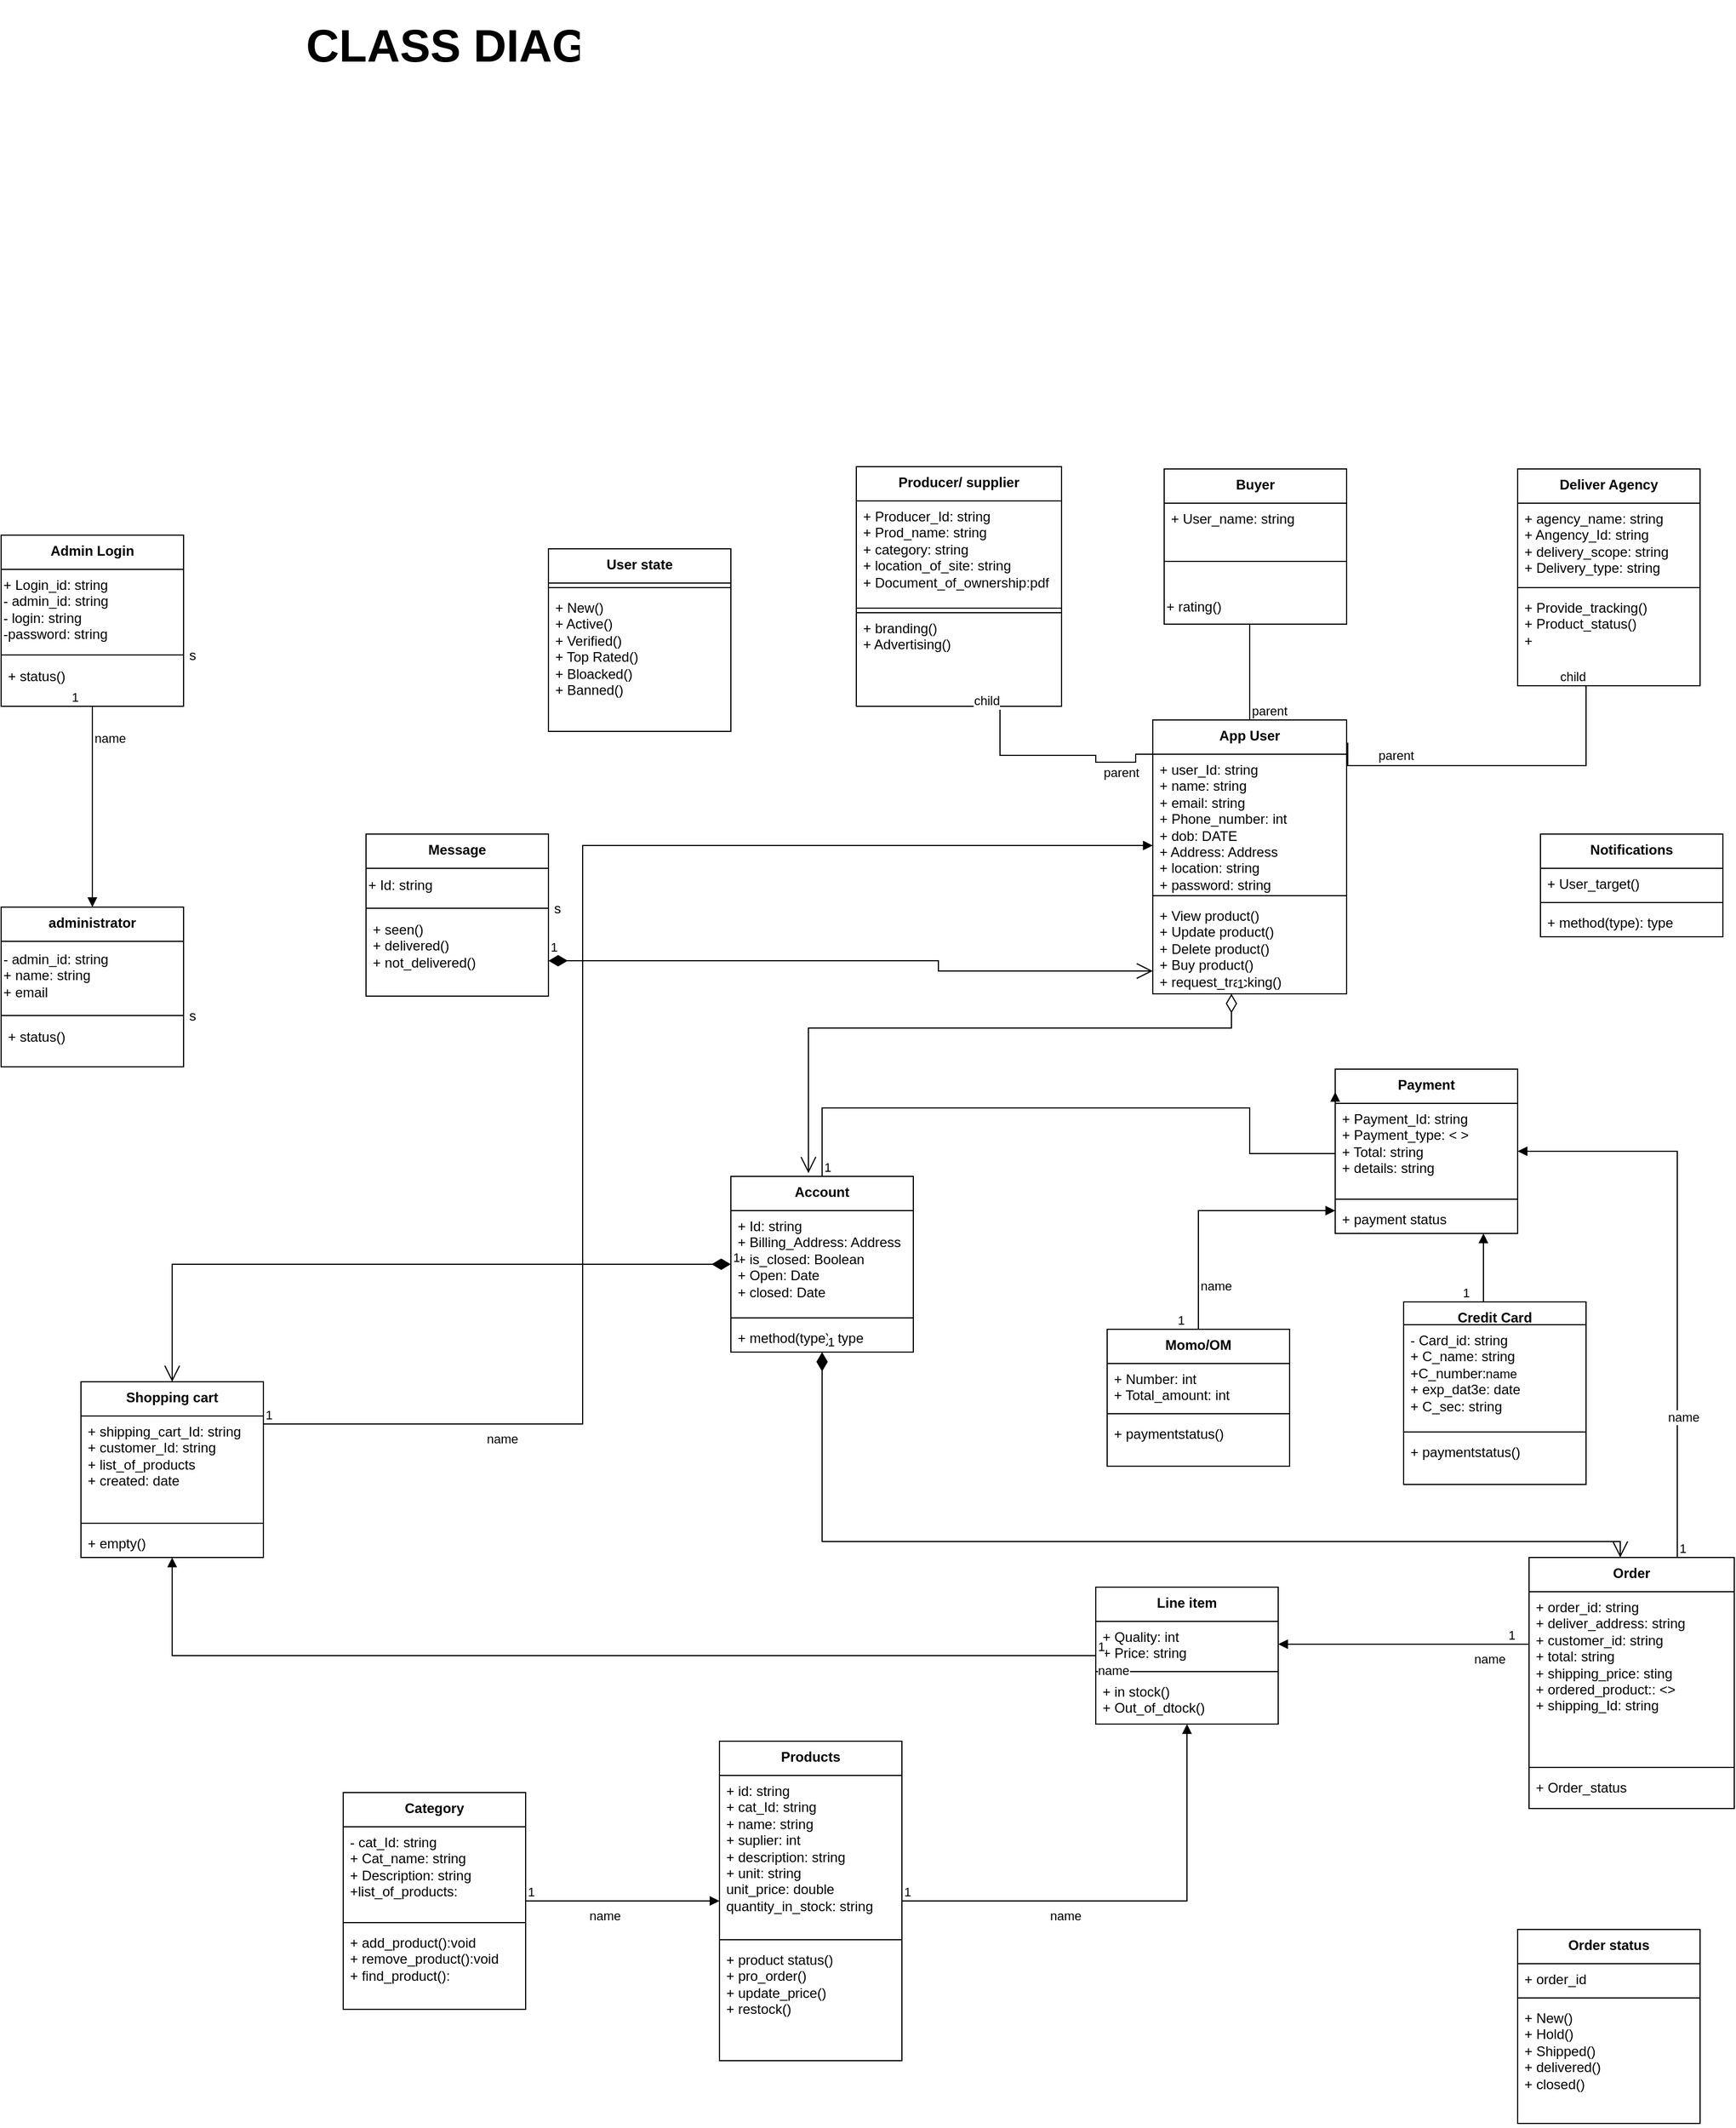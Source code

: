 <mxfile version="21.3.8" type="github" pages="5">
  <diagram name="Page-1" id="f8tOBUbELBWD9uiB3Neq">
    <mxGraphModel dx="2420" dy="828" grid="1" gridSize="10" guides="1" tooltips="1" connect="1" arrows="1" fold="1" page="1" pageScale="1" pageWidth="827" pageHeight="1169" background="none" math="0" shadow="0">
      <root>
        <mxCell id="0" />
        <mxCell id="1" parent="0" />
        <mxCell id="MU4YP12xWBAVA1e4WEHv-1" value="App User" style="swimlane;fontStyle=1;align=center;verticalAlign=top;childLayout=stackLayout;horizontal=1;startSize=30;horizontalStack=0;resizeParent=1;resizeParentMax=0;resizeLast=0;collapsible=1;marginBottom=0;whiteSpace=wrap;html=1;" parent="1" vertex="1">
          <mxGeometry x="260" y="692" width="170" height="240" as="geometry">
            <mxRectangle x="270" y="260" width="90" height="30" as="alternateBounds" />
          </mxGeometry>
        </mxCell>
        <mxCell id="MU4YP12xWBAVA1e4WEHv-2" value="+ user_Id: string&lt;br&gt;+ name: string&lt;br&gt;+ email: string&lt;br&gt;+ Phone_number: int&lt;br&gt;+ dob: DATE&lt;br&gt;+ Address: Address&lt;br&gt;+ location: string&lt;br&gt;+ password: string&lt;br&gt;+ state: string" style="text;strokeColor=none;fillColor=none;align=left;verticalAlign=top;spacingLeft=4;spacingRight=4;overflow=hidden;rotatable=0;points=[[0,0.5],[1,0.5]];portConstraint=eastwest;whiteSpace=wrap;html=1;" parent="MU4YP12xWBAVA1e4WEHv-1" vertex="1">
          <mxGeometry y="30" width="170" height="120" as="geometry" />
        </mxCell>
        <mxCell id="MU4YP12xWBAVA1e4WEHv-3" value="" style="line;strokeWidth=1;fillColor=none;align=left;verticalAlign=middle;spacingTop=-1;spacingLeft=3;spacingRight=3;rotatable=0;labelPosition=right;points=[];portConstraint=eastwest;strokeColor=inherit;" parent="MU4YP12xWBAVA1e4WEHv-1" vertex="1">
          <mxGeometry y="150" width="170" height="8" as="geometry" />
        </mxCell>
        <mxCell id="MU4YP12xWBAVA1e4WEHv-4" value="+ View product()&lt;br&gt;+ Update product()&lt;br&gt;+ Delete product()&lt;br&gt;+ Buy product()&lt;br&gt;+ request_tracking()" style="text;strokeColor=none;fillColor=none;align=left;verticalAlign=top;spacingLeft=4;spacingRight=4;overflow=hidden;rotatable=0;points=[[0,0.5],[1,0.5]];portConstraint=eastwest;whiteSpace=wrap;html=1;" parent="MU4YP12xWBAVA1e4WEHv-1" vertex="1">
          <mxGeometry y="158" width="170" height="82" as="geometry" />
        </mxCell>
        <mxCell id="MU4YP12xWBAVA1e4WEHv-5" value="Buyer" style="swimlane;fontStyle=1;align=center;verticalAlign=top;childLayout=stackLayout;horizontal=1;startSize=30;horizontalStack=0;resizeParent=1;resizeParentMax=0;resizeLast=0;collapsible=1;marginBottom=0;whiteSpace=wrap;html=1;" parent="1" vertex="1">
          <mxGeometry x="270" y="472" width="160" height="136" as="geometry" />
        </mxCell>
        <mxCell id="MU4YP12xWBAVA1e4WEHv-6" value="+ User_name: string" style="text;strokeColor=none;fillColor=none;align=left;verticalAlign=top;spacingLeft=4;spacingRight=4;overflow=hidden;rotatable=0;points=[[0,0.5],[1,0.5]];portConstraint=eastwest;whiteSpace=wrap;html=1;" parent="MU4YP12xWBAVA1e4WEHv-5" vertex="1">
          <mxGeometry y="30" width="160" height="26" as="geometry" />
        </mxCell>
        <mxCell id="MU4YP12xWBAVA1e4WEHv-7" value="" style="line;strokeWidth=1;fillColor=none;align=left;verticalAlign=middle;spacingTop=-1;spacingLeft=3;spacingRight=3;rotatable=0;labelPosition=right;points=[];portConstraint=eastwest;strokeColor=inherit;" parent="MU4YP12xWBAVA1e4WEHv-5" vertex="1">
          <mxGeometry y="56" width="160" height="50" as="geometry" />
        </mxCell>
        <mxCell id="MU4YP12xWBAVA1e4WEHv-54" value="+ rating()" style="text;html=1;align=left;verticalAlign=middle;resizable=0;points=[];autosize=1;strokeColor=none;fillColor=none;" parent="MU4YP12xWBAVA1e4WEHv-5" vertex="1">
          <mxGeometry y="106" width="160" height="30" as="geometry" />
        </mxCell>
        <mxCell id="MU4YP12xWBAVA1e4WEHv-9" value="Producer/ supplier" style="swimlane;fontStyle=1;align=center;verticalAlign=top;childLayout=stackLayout;horizontal=1;startSize=30;horizontalStack=0;resizeParent=1;resizeParentMax=0;resizeLast=0;collapsible=1;marginBottom=0;whiteSpace=wrap;html=1;" parent="1" vertex="1">
          <mxGeometry y="470" width="180" height="210" as="geometry" />
        </mxCell>
        <mxCell id="MU4YP12xWBAVA1e4WEHv-10" value="+ Producer_Id: string&lt;br&gt;+ Prod_name: string&lt;br&gt;+ category: string&lt;br&gt;+ location_of_site: string&lt;br&gt;+ Document_of_ownership:pdf" style="text;strokeColor=none;fillColor=none;align=left;verticalAlign=top;spacingLeft=4;spacingRight=4;overflow=hidden;rotatable=0;points=[[0,0.5],[1,0.5]];portConstraint=eastwest;whiteSpace=wrap;html=1;" parent="MU4YP12xWBAVA1e4WEHv-9" vertex="1">
          <mxGeometry y="30" width="180" height="90" as="geometry" />
        </mxCell>
        <mxCell id="MU4YP12xWBAVA1e4WEHv-11" value="" style="line;strokeWidth=1;fillColor=none;align=left;verticalAlign=middle;spacingTop=-1;spacingLeft=3;spacingRight=3;rotatable=0;labelPosition=right;points=[];portConstraint=eastwest;strokeColor=inherit;" parent="MU4YP12xWBAVA1e4WEHv-9" vertex="1">
          <mxGeometry y="120" width="180" height="8" as="geometry" />
        </mxCell>
        <mxCell id="MU4YP12xWBAVA1e4WEHv-12" value="+ branding()&lt;br&gt;+ Advertising()&lt;br&gt;" style="text;strokeColor=default;fillColor=none;align=left;verticalAlign=top;spacingLeft=4;spacingRight=4;overflow=hidden;rotatable=0;points=[[0,0.5],[1,0.5]];portConstraint=eastwest;whiteSpace=wrap;html=1;" parent="MU4YP12xWBAVA1e4WEHv-9" vertex="1">
          <mxGeometry y="128" width="180" height="82" as="geometry" />
        </mxCell>
        <mxCell id="MU4YP12xWBAVA1e4WEHv-13" value="Deliver Agency" style="swimlane;fontStyle=1;align=center;verticalAlign=top;childLayout=stackLayout;horizontal=1;startSize=30;horizontalStack=0;resizeParent=1;resizeParentMax=0;resizeLast=0;collapsible=1;marginBottom=0;whiteSpace=wrap;html=1;" parent="1" vertex="1">
          <mxGeometry x="580" y="472" width="160" height="190" as="geometry" />
        </mxCell>
        <mxCell id="MU4YP12xWBAVA1e4WEHv-14" value="+ agency_name: string&lt;br&gt;+ Angency_Id: string&lt;br&gt;+ delivery_scope: string&lt;br&gt;+ Delivery_type: string" style="text;strokeColor=none;fillColor=none;align=left;verticalAlign=top;spacingLeft=4;spacingRight=4;overflow=hidden;rotatable=0;points=[[0,0.5],[1,0.5]];portConstraint=eastwest;whiteSpace=wrap;html=1;" parent="MU4YP12xWBAVA1e4WEHv-13" vertex="1">
          <mxGeometry y="30" width="160" height="70" as="geometry" />
        </mxCell>
        <mxCell id="MU4YP12xWBAVA1e4WEHv-15" value="" style="line;strokeWidth=1;fillColor=none;align=left;verticalAlign=middle;spacingTop=-1;spacingLeft=3;spacingRight=3;rotatable=0;labelPosition=right;points=[];portConstraint=eastwest;strokeColor=inherit;" parent="MU4YP12xWBAVA1e4WEHv-13" vertex="1">
          <mxGeometry y="100" width="160" height="8" as="geometry" />
        </mxCell>
        <mxCell id="MU4YP12xWBAVA1e4WEHv-16" value="+ Provide_tracking()&lt;br&gt;+ Product_status()&lt;br&gt;+&amp;nbsp;&amp;nbsp;" style="text;strokeColor=none;fillColor=none;align=left;verticalAlign=top;spacingLeft=4;spacingRight=4;overflow=hidden;rotatable=0;points=[[0,0.5],[1,0.5]];portConstraint=eastwest;whiteSpace=wrap;html=1;" parent="MU4YP12xWBAVA1e4WEHv-13" vertex="1">
          <mxGeometry y="108" width="160" height="82" as="geometry" />
        </mxCell>
        <mxCell id="MU4YP12xWBAVA1e4WEHv-17" value="Products" style="swimlane;fontStyle=1;align=center;verticalAlign=top;childLayout=stackLayout;horizontal=1;startSize=30;horizontalStack=0;resizeParent=1;resizeParentMax=0;resizeLast=0;collapsible=1;marginBottom=0;whiteSpace=wrap;html=1;" parent="1" vertex="1">
          <mxGeometry x="-120" y="1587" width="160" height="280" as="geometry" />
        </mxCell>
        <mxCell id="MU4YP12xWBAVA1e4WEHv-18" value="+ id: string&lt;br&gt;+ cat_Id: string&lt;br&gt;+ name: string&lt;br&gt;+ suplier: int&lt;br&gt;+ description: string&lt;br&gt;+ unit: string&lt;br&gt;unit_price: double&lt;br&gt;quantity_in_stock: string" style="text;strokeColor=none;fillColor=none;align=left;verticalAlign=top;spacingLeft=4;spacingRight=4;overflow=hidden;rotatable=0;points=[[0,0.5],[1,0.5]];portConstraint=eastwest;whiteSpace=wrap;html=1;" parent="MU4YP12xWBAVA1e4WEHv-17" vertex="1">
          <mxGeometry y="30" width="160" height="140" as="geometry" />
        </mxCell>
        <mxCell id="MU4YP12xWBAVA1e4WEHv-19" value="" style="line;strokeWidth=1;fillColor=none;align=left;verticalAlign=middle;spacingTop=-1;spacingLeft=3;spacingRight=3;rotatable=0;labelPosition=right;points=[];portConstraint=eastwest;strokeColor=inherit;" parent="MU4YP12xWBAVA1e4WEHv-17" vertex="1">
          <mxGeometry y="170" width="160" height="8" as="geometry" />
        </mxCell>
        <mxCell id="MU4YP12xWBAVA1e4WEHv-20" value="+ product status()&lt;br&gt;+ pro_order()&lt;br&gt;+ update_price()&lt;br&gt;+ restock()" style="text;strokeColor=none;fillColor=none;align=left;verticalAlign=top;spacingLeft=4;spacingRight=4;overflow=hidden;rotatable=0;points=[[0,0.5],[1,0.5]];portConstraint=eastwest;whiteSpace=wrap;html=1;" parent="MU4YP12xWBAVA1e4WEHv-17" vertex="1">
          <mxGeometry y="178" width="160" height="102" as="geometry" />
        </mxCell>
        <mxCell id="MU4YP12xWBAVA1e4WEHv-21" value="Order" style="swimlane;fontStyle=1;align=center;verticalAlign=top;childLayout=stackLayout;horizontal=1;startSize=30;horizontalStack=0;resizeParent=1;resizeParentMax=0;resizeLast=0;collapsible=1;marginBottom=0;whiteSpace=wrap;html=1;" parent="1" vertex="1">
          <mxGeometry x="590" y="1426" width="180" height="220" as="geometry" />
        </mxCell>
        <mxCell id="MU4YP12xWBAVA1e4WEHv-22" value="+ order_id: string&lt;br&gt;+ deliver_address: string&lt;br&gt;+ customer_id: string&lt;br&gt;+ total: string&lt;br&gt;+ shipping_price: sting&lt;br&gt;+ ordered_product:: &amp;lt;&amp;gt;&lt;br&gt;+ shipping_Id: string" style="text;strokeColor=none;fillColor=none;align=left;verticalAlign=top;spacingLeft=4;spacingRight=4;overflow=hidden;rotatable=0;points=[[0,0.5],[1,0.5]];portConstraint=eastwest;whiteSpace=wrap;html=1;" parent="MU4YP12xWBAVA1e4WEHv-21" vertex="1">
          <mxGeometry y="30" width="180" height="150" as="geometry" />
        </mxCell>
        <mxCell id="MU4YP12xWBAVA1e4WEHv-23" value="" style="line;strokeWidth=1;fillColor=none;align=left;verticalAlign=middle;spacingTop=-1;spacingLeft=3;spacingRight=3;rotatable=0;labelPosition=right;points=[];portConstraint=eastwest;strokeColor=inherit;" parent="MU4YP12xWBAVA1e4WEHv-21" vertex="1">
          <mxGeometry y="180" width="180" height="8" as="geometry" />
        </mxCell>
        <mxCell id="MU4YP12xWBAVA1e4WEHv-24" value="+ Order_status" style="text;strokeColor=none;fillColor=none;align=left;verticalAlign=top;spacingLeft=4;spacingRight=4;overflow=hidden;rotatable=0;points=[[0,0.5],[1,0.5]];portConstraint=eastwest;whiteSpace=wrap;html=1;" parent="MU4YP12xWBAVA1e4WEHv-21" vertex="1">
          <mxGeometry y="188" width="180" height="32" as="geometry" />
        </mxCell>
        <mxCell id="MU4YP12xWBAVA1e4WEHv-25" value="Payment" style="swimlane;fontStyle=1;align=center;verticalAlign=top;childLayout=stackLayout;horizontal=1;startSize=30;horizontalStack=0;resizeParent=1;resizeParentMax=0;resizeLast=0;collapsible=1;marginBottom=0;whiteSpace=wrap;html=1;" parent="1" vertex="1">
          <mxGeometry x="420" y="998" width="160" height="144" as="geometry" />
        </mxCell>
        <mxCell id="MU4YP12xWBAVA1e4WEHv-26" value="+ Payment_Id: string&lt;br&gt;+ Payment_type: &amp;lt; &amp;gt;&lt;br&gt;+ Total: string&lt;br&gt;+ details: string" style="text;strokeColor=none;fillColor=none;align=left;verticalAlign=top;spacingLeft=4;spacingRight=4;overflow=hidden;rotatable=0;points=[[0,0.5],[1,0.5]];portConstraint=eastwest;whiteSpace=wrap;html=1;" parent="MU4YP12xWBAVA1e4WEHv-25" vertex="1">
          <mxGeometry y="30" width="160" height="80" as="geometry" />
        </mxCell>
        <mxCell id="MU4YP12xWBAVA1e4WEHv-27" value="" style="line;strokeWidth=1;fillColor=none;align=left;verticalAlign=middle;spacingTop=-1;spacingLeft=3;spacingRight=3;rotatable=0;labelPosition=right;points=[];portConstraint=eastwest;strokeColor=inherit;" parent="MU4YP12xWBAVA1e4WEHv-25" vertex="1">
          <mxGeometry y="110" width="160" height="8" as="geometry" />
        </mxCell>
        <mxCell id="MU4YP12xWBAVA1e4WEHv-28" value="+ payment status" style="text;strokeColor=none;fillColor=none;align=left;verticalAlign=top;spacingLeft=4;spacingRight=4;overflow=hidden;rotatable=0;points=[[0,0.5],[1,0.5]];portConstraint=eastwest;whiteSpace=wrap;html=1;" parent="MU4YP12xWBAVA1e4WEHv-25" vertex="1">
          <mxGeometry y="118" width="160" height="26" as="geometry" />
        </mxCell>
        <mxCell id="MU4YP12xWBAVA1e4WEHv-37" value="Shopping cart" style="swimlane;fontStyle=1;align=center;verticalAlign=top;childLayout=stackLayout;horizontal=1;startSize=30;horizontalStack=0;resizeParent=1;resizeParentMax=0;resizeLast=0;collapsible=1;marginBottom=0;whiteSpace=wrap;html=1;" parent="1" vertex="1">
          <mxGeometry x="-680" y="1272" width="160" height="154" as="geometry" />
        </mxCell>
        <mxCell id="MU4YP12xWBAVA1e4WEHv-38" value="+ shipping_cart_Id: string&lt;br&gt;+ customer_Id: string&lt;br&gt;+ list_of_products&lt;br&gt;+ created: date" style="text;strokeColor=none;fillColor=none;align=left;verticalAlign=top;spacingLeft=4;spacingRight=4;overflow=hidden;rotatable=0;points=[[0,0.5],[1,0.5]];portConstraint=eastwest;whiteSpace=wrap;html=1;" parent="MU4YP12xWBAVA1e4WEHv-37" vertex="1">
          <mxGeometry y="30" width="160" height="90" as="geometry" />
        </mxCell>
        <mxCell id="MU4YP12xWBAVA1e4WEHv-39" value="" style="line;strokeWidth=1;fillColor=none;align=left;verticalAlign=middle;spacingTop=-1;spacingLeft=3;spacingRight=3;rotatable=0;labelPosition=right;points=[];portConstraint=eastwest;strokeColor=inherit;" parent="MU4YP12xWBAVA1e4WEHv-37" vertex="1">
          <mxGeometry y="120" width="160" height="8" as="geometry" />
        </mxCell>
        <mxCell id="MU4YP12xWBAVA1e4WEHv-40" value="+ empty()" style="text;strokeColor=none;fillColor=none;align=left;verticalAlign=top;spacingLeft=4;spacingRight=4;overflow=hidden;rotatable=0;points=[[0,0.5],[1,0.5]];portConstraint=eastwest;whiteSpace=wrap;html=1;" parent="MU4YP12xWBAVA1e4WEHv-37" vertex="1">
          <mxGeometry y="128" width="160" height="26" as="geometry" />
        </mxCell>
        <mxCell id="MU4YP12xWBAVA1e4WEHv-41" value="Message" style="swimlane;fontStyle=1;align=center;verticalAlign=top;childLayout=stackLayout;horizontal=1;startSize=30;horizontalStack=0;resizeParent=1;resizeParentMax=0;resizeLast=0;collapsible=1;marginBottom=0;whiteSpace=wrap;html=1;" parent="1" vertex="1">
          <mxGeometry x="-430" y="792" width="160" height="142" as="geometry" />
        </mxCell>
        <mxCell id="MU4YP12xWBAVA1e4WEHv-73" value="+ Id: string" style="text;html=1;align=left;verticalAlign=middle;resizable=0;points=[];autosize=1;strokeColor=none;fillColor=none;" parent="MU4YP12xWBAVA1e4WEHv-41" vertex="1">
          <mxGeometry y="30" width="160" height="30" as="geometry" />
        </mxCell>
        <mxCell id="MU4YP12xWBAVA1e4WEHv-43" value="s" style="line;strokeWidth=1;fillColor=none;align=left;verticalAlign=middle;spacingTop=-1;spacingLeft=3;spacingRight=3;rotatable=0;labelPosition=right;points=[];portConstraint=eastwest;strokeColor=inherit;" parent="MU4YP12xWBAVA1e4WEHv-41" vertex="1">
          <mxGeometry y="60" width="160" height="10" as="geometry" />
        </mxCell>
        <mxCell id="MU4YP12xWBAVA1e4WEHv-44" value="+ seen()&lt;br&gt;+ delivered()&lt;br&gt;+ not_delivered()" style="text;strokeColor=none;fillColor=none;align=left;verticalAlign=top;spacingLeft=4;spacingRight=4;overflow=hidden;rotatable=0;points=[[0,0.5],[1,0.5]];portConstraint=eastwest;whiteSpace=wrap;html=1;" parent="MU4YP12xWBAVA1e4WEHv-41" vertex="1">
          <mxGeometry y="70" width="160" height="72" as="geometry" />
        </mxCell>
        <mxCell id="MU4YP12xWBAVA1e4WEHv-45" value="Account" style="swimlane;fontStyle=1;align=center;verticalAlign=top;childLayout=stackLayout;horizontal=1;startSize=30;horizontalStack=0;resizeParent=1;resizeParentMax=0;resizeLast=0;collapsible=1;marginBottom=0;whiteSpace=wrap;html=1;" parent="1" vertex="1">
          <mxGeometry x="-110" y="1092" width="160" height="154" as="geometry" />
        </mxCell>
        <mxCell id="MU4YP12xWBAVA1e4WEHv-46" value="+ Id: string&lt;br&gt;+ Billing_Address: Address&lt;br&gt;+ is_closed: Boolean&lt;br&gt;+ Open: Date&lt;br&gt;+ closed: Date" style="text;strokeColor=none;fillColor=none;align=left;verticalAlign=top;spacingLeft=4;spacingRight=4;overflow=hidden;rotatable=0;points=[[0,0.5],[1,0.5]];portConstraint=eastwest;whiteSpace=wrap;html=1;" parent="MU4YP12xWBAVA1e4WEHv-45" vertex="1">
          <mxGeometry y="30" width="160" height="90" as="geometry" />
        </mxCell>
        <mxCell id="MU4YP12xWBAVA1e4WEHv-47" value="" style="line;strokeWidth=1;fillColor=none;align=left;verticalAlign=middle;spacingTop=-1;spacingLeft=3;spacingRight=3;rotatable=0;labelPosition=right;points=[];portConstraint=eastwest;strokeColor=inherit;" parent="MU4YP12xWBAVA1e4WEHv-45" vertex="1">
          <mxGeometry y="120" width="160" height="8" as="geometry" />
        </mxCell>
        <mxCell id="MU4YP12xWBAVA1e4WEHv-48" value="+ method(type): type" style="text;strokeColor=none;fillColor=none;align=left;verticalAlign=top;spacingLeft=4;spacingRight=4;overflow=hidden;rotatable=0;points=[[0,0.5],[1,0.5]];portConstraint=eastwest;whiteSpace=wrap;html=1;" parent="MU4YP12xWBAVA1e4WEHv-45" vertex="1">
          <mxGeometry y="128" width="160" height="26" as="geometry" />
        </mxCell>
        <mxCell id="MU4YP12xWBAVA1e4WEHv-49" value="Notifications" style="swimlane;fontStyle=1;align=center;verticalAlign=top;childLayout=stackLayout;horizontal=1;startSize=30;horizontalStack=0;resizeParent=1;resizeParentMax=0;resizeLast=0;collapsible=1;marginBottom=0;whiteSpace=wrap;html=1;" parent="1" vertex="1">
          <mxGeometry x="600" y="792" width="160" height="90" as="geometry" />
        </mxCell>
        <mxCell id="MU4YP12xWBAVA1e4WEHv-50" value="+ User_target()" style="text;strokeColor=none;fillColor=none;align=left;verticalAlign=top;spacingLeft=4;spacingRight=4;overflow=hidden;rotatable=0;points=[[0,0.5],[1,0.5]];portConstraint=eastwest;whiteSpace=wrap;html=1;" parent="MU4YP12xWBAVA1e4WEHv-49" vertex="1">
          <mxGeometry y="30" width="160" height="26" as="geometry" />
        </mxCell>
        <mxCell id="MU4YP12xWBAVA1e4WEHv-51" value="" style="line;strokeWidth=1;fillColor=none;align=left;verticalAlign=middle;spacingTop=-1;spacingLeft=3;spacingRight=3;rotatable=0;labelPosition=right;points=[];portConstraint=eastwest;strokeColor=inherit;" parent="MU4YP12xWBAVA1e4WEHv-49" vertex="1">
          <mxGeometry y="56" width="160" height="8" as="geometry" />
        </mxCell>
        <mxCell id="MU4YP12xWBAVA1e4WEHv-52" value="+ method(type): type" style="text;strokeColor=none;fillColor=none;align=left;verticalAlign=top;spacingLeft=4;spacingRight=4;overflow=hidden;rotatable=0;points=[[0,0.5],[1,0.5]];portConstraint=eastwest;whiteSpace=wrap;html=1;" parent="MU4YP12xWBAVA1e4WEHv-49" vertex="1">
          <mxGeometry y="64" width="160" height="26" as="geometry" />
        </mxCell>
        <mxCell id="MU4YP12xWBAVA1e4WEHv-57" value="Order status" style="swimlane;fontStyle=1;align=center;verticalAlign=top;childLayout=stackLayout;horizontal=1;startSize=30;horizontalStack=0;resizeParent=1;resizeParentMax=0;resizeLast=0;collapsible=1;marginBottom=0;whiteSpace=wrap;html=1;" parent="1" vertex="1">
          <mxGeometry x="580" y="1752" width="160" height="170" as="geometry" />
        </mxCell>
        <mxCell id="MU4YP12xWBAVA1e4WEHv-58" value="+ order_id" style="text;strokeColor=none;fillColor=none;align=left;verticalAlign=top;spacingLeft=4;spacingRight=4;overflow=hidden;rotatable=0;points=[[0,0.5],[1,0.5]];portConstraint=eastwest;whiteSpace=wrap;html=1;" parent="MU4YP12xWBAVA1e4WEHv-57" vertex="1">
          <mxGeometry y="30" width="160" height="26" as="geometry" />
        </mxCell>
        <mxCell id="MU4YP12xWBAVA1e4WEHv-59" value="" style="line;strokeWidth=1;fillColor=none;align=left;verticalAlign=middle;spacingTop=-1;spacingLeft=3;spacingRight=3;rotatable=0;labelPosition=right;points=[];portConstraint=eastwest;strokeColor=inherit;" parent="MU4YP12xWBAVA1e4WEHv-57" vertex="1">
          <mxGeometry y="56" width="160" height="8" as="geometry" />
        </mxCell>
        <mxCell id="MU4YP12xWBAVA1e4WEHv-60" value="+ New()&lt;br&gt;+ Hold()&lt;br&gt;+ Shipped()&lt;br&gt;+ delivered()&lt;br&gt;+ closed()" style="text;strokeColor=none;fillColor=none;align=left;verticalAlign=top;spacingLeft=4;spacingRight=4;overflow=hidden;rotatable=0;points=[[0,0.5],[1,0.5]];portConstraint=eastwest;whiteSpace=wrap;html=1;" parent="MU4YP12xWBAVA1e4WEHv-57" vertex="1">
          <mxGeometry y="64" width="160" height="106" as="geometry" />
        </mxCell>
        <mxCell id="MU4YP12xWBAVA1e4WEHv-61" value="User state" style="swimlane;fontStyle=1;align=center;verticalAlign=top;childLayout=stackLayout;horizontal=1;startSize=30;horizontalStack=0;resizeParent=1;resizeParentMax=0;resizeLast=0;collapsible=1;marginBottom=0;whiteSpace=wrap;html=1;" parent="1" vertex="1">
          <mxGeometry x="-270" y="542" width="160" height="160" as="geometry" />
        </mxCell>
        <mxCell id="MU4YP12xWBAVA1e4WEHv-63" value="" style="line;strokeWidth=1;fillColor=none;align=left;verticalAlign=middle;spacingTop=-1;spacingLeft=3;spacingRight=3;rotatable=0;labelPosition=right;points=[];portConstraint=eastwest;strokeColor=inherit;" parent="MU4YP12xWBAVA1e4WEHv-61" vertex="1">
          <mxGeometry y="30" width="160" height="8" as="geometry" />
        </mxCell>
        <mxCell id="MU4YP12xWBAVA1e4WEHv-64" value="+ New()&lt;br&gt;+ Active()&lt;br&gt;+ Verified()&lt;br&gt;+ Top Rated()&lt;br&gt;+ Bloacked()&lt;br&gt;+ Banned()" style="text;strokeColor=none;fillColor=none;align=left;verticalAlign=top;spacingLeft=4;spacingRight=4;overflow=hidden;rotatable=0;points=[[0,0.5],[1,0.5]];portConstraint=eastwest;whiteSpace=wrap;html=1;" parent="MU4YP12xWBAVA1e4WEHv-61" vertex="1">
          <mxGeometry y="38" width="160" height="122" as="geometry" />
        </mxCell>
        <mxCell id="MU4YP12xWBAVA1e4WEHv-69" value="Line item" style="swimlane;fontStyle=1;align=center;verticalAlign=top;childLayout=stackLayout;horizontal=1;startSize=30;horizontalStack=0;resizeParent=1;resizeParentMax=0;resizeLast=0;collapsible=1;marginBottom=0;whiteSpace=wrap;html=1;" parent="1" vertex="1">
          <mxGeometry x="210" y="1452" width="160" height="120" as="geometry" />
        </mxCell>
        <mxCell id="MU4YP12xWBAVA1e4WEHv-70" value="+ Quality: int&lt;br&gt;+ Price: string" style="text;strokeColor=none;fillColor=none;align=left;verticalAlign=top;spacingLeft=4;spacingRight=4;overflow=hidden;rotatable=0;points=[[0,0.5],[1,0.5]];portConstraint=eastwest;whiteSpace=wrap;html=1;" parent="MU4YP12xWBAVA1e4WEHv-69" vertex="1">
          <mxGeometry y="30" width="160" height="40" as="geometry" />
        </mxCell>
        <mxCell id="MU4YP12xWBAVA1e4WEHv-71" value="" style="line;strokeWidth=1;fillColor=none;align=left;verticalAlign=middle;spacingTop=-1;spacingLeft=3;spacingRight=3;rotatable=0;labelPosition=right;points=[];portConstraint=eastwest;strokeColor=inherit;" parent="MU4YP12xWBAVA1e4WEHv-69" vertex="1">
          <mxGeometry y="70" width="160" height="8" as="geometry" />
        </mxCell>
        <mxCell id="MU4YP12xWBAVA1e4WEHv-72" value="+ in stock()&lt;br&gt;+ Out_of_dtock()" style="text;strokeColor=none;fillColor=none;align=left;verticalAlign=top;spacingLeft=4;spacingRight=4;overflow=hidden;rotatable=0;points=[[0,0.5],[1,0.5]];portConstraint=eastwest;whiteSpace=wrap;html=1;" parent="MU4YP12xWBAVA1e4WEHv-69" vertex="1">
          <mxGeometry y="78" width="160" height="42" as="geometry" />
        </mxCell>
        <mxCell id="MU4YP12xWBAVA1e4WEHv-74" value="" style="endArrow=none;html=1;edgeStyle=orthogonalEdgeStyle;rounded=0;entryX=0.7;entryY=1.024;entryDx=0;entryDy=0;entryPerimeter=0;" parent="1" source="MU4YP12xWBAVA1e4WEHv-1" edge="1">
          <mxGeometry relative="1" as="geometry">
            <mxPoint x="270" y="682" as="sourcePoint" />
            <mxPoint x="126" y="682.968" as="targetPoint" />
            <Array as="points">
              <mxPoint x="245" y="722" />
              <mxPoint x="245" y="729" />
              <mxPoint x="210" y="729" />
              <mxPoint x="210" y="723" />
              <mxPoint x="126" y="723" />
            </Array>
          </mxGeometry>
        </mxCell>
        <mxCell id="MU4YP12xWBAVA1e4WEHv-75" value="parent" style="edgeLabel;resizable=0;html=1;align=left;verticalAlign=bottom;" parent="MU4YP12xWBAVA1e4WEHv-74" connectable="0" vertex="1">
          <mxGeometry x="-1" relative="1" as="geometry">
            <mxPoint x="-45" y="24" as="offset" />
          </mxGeometry>
        </mxCell>
        <mxCell id="MU4YP12xWBAVA1e4WEHv-76" value="child" style="edgeLabel;resizable=0;html=1;align=right;verticalAlign=bottom;" parent="MU4YP12xWBAVA1e4WEHv-74" connectable="0" vertex="1">
          <mxGeometry x="1" relative="1" as="geometry" />
        </mxCell>
        <mxCell id="MU4YP12xWBAVA1e4WEHv-78" value="" style="endArrow=none;html=1;edgeStyle=orthogonalEdgeStyle;rounded=0;" parent="1" source="MU4YP12xWBAVA1e4WEHv-1" target="MU4YP12xWBAVA1e4WEHv-54" edge="1">
          <mxGeometry relative="1" as="geometry">
            <mxPoint x="339" y="738" as="sourcePoint" />
            <mxPoint x="136" y="654" as="targetPoint" />
            <Array as="points">
              <mxPoint x="339" y="718" />
              <mxPoint x="350" y="718" />
              <mxPoint x="350" y="722" />
              <mxPoint x="339" y="722" />
            </Array>
          </mxGeometry>
        </mxCell>
        <mxCell id="MU4YP12xWBAVA1e4WEHv-79" value="parent" style="edgeLabel;resizable=0;html=1;align=left;verticalAlign=bottom;" parent="MU4YP12xWBAVA1e4WEHv-78" connectable="0" vertex="1">
          <mxGeometry x="-1" relative="1" as="geometry" />
        </mxCell>
        <mxCell id="MU4YP12xWBAVA1e4WEHv-81" value="" style="endArrow=none;html=1;edgeStyle=orthogonalEdgeStyle;rounded=0;exitX=1.006;exitY=0.083;exitDx=0;exitDy=0;exitPerimeter=0;" parent="1" source="MU4YP12xWBAVA1e4WEHv-1" target="MU4YP12xWBAVA1e4WEHv-16" edge="1">
          <mxGeometry relative="1" as="geometry">
            <mxPoint x="349" y="748" as="sourcePoint" />
            <mxPoint x="349" y="618" as="targetPoint" />
            <Array as="points">
              <mxPoint x="640" y="732" />
            </Array>
          </mxGeometry>
        </mxCell>
        <mxCell id="MU4YP12xWBAVA1e4WEHv-82" value="parent" style="edgeLabel;resizable=0;html=1;align=left;verticalAlign=bottom;" parent="MU4YP12xWBAVA1e4WEHv-81" connectable="0" vertex="1">
          <mxGeometry x="-1" relative="1" as="geometry">
            <mxPoint x="25" y="20" as="offset" />
          </mxGeometry>
        </mxCell>
        <mxCell id="MU4YP12xWBAVA1e4WEHv-83" value="child" style="edgeLabel;resizable=0;html=1;align=right;verticalAlign=bottom;" parent="MU4YP12xWBAVA1e4WEHv-81" connectable="0" vertex="1">
          <mxGeometry x="1" relative="1" as="geometry" />
        </mxCell>
        <mxCell id="MU4YP12xWBAVA1e4WEHv-84" value="1" style="endArrow=open;html=1;endSize=12;startArrow=diamondThin;startSize=14;startFill=0;edgeStyle=orthogonalEdgeStyle;align=left;verticalAlign=bottom;rounded=0;entryX=0.425;entryY=-0.019;entryDx=0;entryDy=0;entryPerimeter=0;" parent="1" source="MU4YP12xWBAVA1e4WEHv-1" target="MU4YP12xWBAVA1e4WEHv-45" edge="1">
          <mxGeometry x="-1" y="3" relative="1" as="geometry">
            <mxPoint x="260" y="972" as="sourcePoint" />
            <mxPoint x="330" y="1002" as="targetPoint" />
            <Array as="points">
              <mxPoint x="329" y="962" />
              <mxPoint x="-42" y="962" />
              <mxPoint x="-42" y="1069" />
            </Array>
          </mxGeometry>
        </mxCell>
        <mxCell id="MU4YP12xWBAVA1e4WEHv-89" value="" style="endArrow=block;endFill=1;html=1;edgeStyle=orthogonalEdgeStyle;align=left;verticalAlign=top;rounded=0;entryX=0;entryY=0.139;entryDx=0;entryDy=0;entryPerimeter=0;" parent="1" source="MU4YP12xWBAVA1e4WEHv-45" target="MU4YP12xWBAVA1e4WEHv-25" edge="1">
          <mxGeometry x="-1" relative="1" as="geometry">
            <mxPoint x="460" y="1072" as="sourcePoint" />
            <mxPoint x="574" y="1062" as="targetPoint" />
            <Array as="points">
              <mxPoint x="-30" y="1032" />
              <mxPoint x="345" y="1032" />
              <mxPoint x="345" y="1072" />
            </Array>
            <mxPoint as="offset" />
          </mxGeometry>
        </mxCell>
        <mxCell id="MU4YP12xWBAVA1e4WEHv-90" value="1" style="edgeLabel;resizable=0;html=1;align=left;verticalAlign=bottom;" parent="MU4YP12xWBAVA1e4WEHv-89" connectable="0" vertex="1">
          <mxGeometry x="-1" relative="1" as="geometry" />
        </mxCell>
        <mxCell id="MU4YP12xWBAVA1e4WEHv-92" value="1" style="endArrow=open;html=1;endSize=12;startArrow=diamondThin;startSize=14;startFill=1;edgeStyle=orthogonalEdgeStyle;align=left;verticalAlign=bottom;rounded=0;" parent="1" source="MU4YP12xWBAVA1e4WEHv-41" target="MU4YP12xWBAVA1e4WEHv-1" edge="1">
          <mxGeometry x="-1" y="3" relative="1" as="geometry">
            <mxPoint x="-290" y="1072" as="sourcePoint" />
            <mxPoint x="-130" y="1072" as="targetPoint" />
            <Array as="points">
              <mxPoint x="72" y="903" />
              <mxPoint x="72" y="912" />
            </Array>
          </mxGeometry>
        </mxCell>
        <mxCell id="MU4YP12xWBAVA1e4WEHv-93" value="1" style="endArrow=open;html=1;endSize=12;startArrow=diamondThin;startSize=14;startFill=1;edgeStyle=orthogonalEdgeStyle;align=left;verticalAlign=bottom;rounded=0;" parent="1" source="MU4YP12xWBAVA1e4WEHv-45" target="MU4YP12xWBAVA1e4WEHv-37" edge="1">
          <mxGeometry x="-1" y="3" relative="1" as="geometry">
            <mxPoint x="-80" y="1092" as="sourcePoint" />
            <mxPoint x="80" y="1092" as="targetPoint" />
          </mxGeometry>
        </mxCell>
        <mxCell id="MU4YP12xWBAVA1e4WEHv-94" value="1" style="endArrow=open;html=1;endSize=12;startArrow=diamondThin;startSize=14;startFill=1;edgeStyle=orthogonalEdgeStyle;align=left;verticalAlign=bottom;rounded=0;" parent="1" source="MU4YP12xWBAVA1e4WEHv-45" target="MU4YP12xWBAVA1e4WEHv-21" edge="1">
          <mxGeometry x="-1" y="3" relative="1" as="geometry">
            <mxPoint x="440" y="1232" as="sourcePoint" />
            <mxPoint x="600" y="1232" as="targetPoint" />
            <Array as="points">
              <mxPoint x="-30" y="1412" />
              <mxPoint x="670" y="1412" />
            </Array>
          </mxGeometry>
        </mxCell>
        <mxCell id="MU4YP12xWBAVA1e4WEHv-95" value="name" style="endArrow=block;endFill=1;html=1;edgeStyle=orthogonalEdgeStyle;align=left;verticalAlign=top;rounded=0;" parent="1" source="MU4YP12xWBAVA1e4WEHv-21" target="MU4YP12xWBAVA1e4WEHv-25" edge="1">
          <mxGeometry x="-0.452" y="10" relative="1" as="geometry">
            <mxPoint x="640" y="1232" as="sourcePoint" />
            <mxPoint x="800" y="1232" as="targetPoint" />
            <Array as="points">
              <mxPoint x="720" y="1312" />
              <mxPoint x="720" y="1312" />
            </Array>
            <mxPoint as="offset" />
          </mxGeometry>
        </mxCell>
        <mxCell id="MU4YP12xWBAVA1e4WEHv-96" value="1" style="edgeLabel;resizable=0;html=1;align=left;verticalAlign=bottom;" parent="MU4YP12xWBAVA1e4WEHv-95" connectable="0" vertex="1">
          <mxGeometry x="-1" relative="1" as="geometry" />
        </mxCell>
        <mxCell id="MU4YP12xWBAVA1e4WEHv-97" value="name" style="endArrow=block;endFill=1;html=1;edgeStyle=orthogonalEdgeStyle;align=left;verticalAlign=top;rounded=0;" parent="1" source="MU4YP12xWBAVA1e4WEHv-17" target="MU4YP12xWBAVA1e4WEHv-69" edge="1">
          <mxGeometry x="-0.368" relative="1" as="geometry">
            <mxPoint x="160" y="1621" as="sourcePoint" />
            <mxPoint x="260" y="1582" as="targetPoint" />
            <mxPoint as="offset" />
          </mxGeometry>
        </mxCell>
        <mxCell id="MU4YP12xWBAVA1e4WEHv-98" value="1" style="edgeLabel;resizable=0;html=1;align=left;verticalAlign=bottom;" parent="MU4YP12xWBAVA1e4WEHv-97" connectable="0" vertex="1">
          <mxGeometry x="-1" relative="1" as="geometry" />
        </mxCell>
        <mxCell id="MU4YP12xWBAVA1e4WEHv-99" value="name" style="endArrow=block;endFill=1;html=1;edgeStyle=orthogonalEdgeStyle;align=left;verticalAlign=top;rounded=0;" parent="1" source="MU4YP12xWBAVA1e4WEHv-37" target="MU4YP12xWBAVA1e4WEHv-1" edge="1">
          <mxGeometry x="-0.699" relative="1" as="geometry">
            <mxPoint x="-80" y="1072" as="sourcePoint" />
            <mxPoint x="270" y="692" as="targetPoint" />
            <Array as="points">
              <mxPoint x="-240" y="1309" />
              <mxPoint x="-240" y="802" />
            </Array>
            <mxPoint as="offset" />
          </mxGeometry>
        </mxCell>
        <mxCell id="MU4YP12xWBAVA1e4WEHv-100" value="1" style="edgeLabel;resizable=0;html=1;align=left;verticalAlign=bottom;" parent="MU4YP12xWBAVA1e4WEHv-99" connectable="0" vertex="1">
          <mxGeometry x="-1" relative="1" as="geometry" />
        </mxCell>
        <mxCell id="MU4YP12xWBAVA1e4WEHv-102" value="name" style="endArrow=block;endFill=1;html=1;edgeStyle=orthogonalEdgeStyle;align=left;verticalAlign=top;rounded=0;" parent="1" source="MU4YP12xWBAVA1e4WEHv-21" target="MU4YP12xWBAVA1e4WEHv-69" edge="1">
          <mxGeometry x="-0.545" relative="1" as="geometry">
            <mxPoint x="400" y="1562" as="sourcePoint" />
            <mxPoint x="560" y="1562" as="targetPoint" />
            <mxPoint as="offset" />
            <Array as="points">
              <mxPoint x="450" y="1502" />
              <mxPoint x="450" y="1502" />
            </Array>
          </mxGeometry>
        </mxCell>
        <mxCell id="MU4YP12xWBAVA1e4WEHv-103" value="1" style="edgeLabel;resizable=0;html=1;align=left;verticalAlign=bottom;" parent="MU4YP12xWBAVA1e4WEHv-102" connectable="0" vertex="1">
          <mxGeometry x="-1" relative="1" as="geometry">
            <mxPoint x="-20" as="offset" />
          </mxGeometry>
        </mxCell>
        <mxCell id="MU4YP12xWBAVA1e4WEHv-104" value="name" style="endArrow=block;endFill=1;html=1;edgeStyle=orthogonalEdgeStyle;align=left;verticalAlign=top;rounded=0;" parent="1" source="MU4YP12xWBAVA1e4WEHv-69" target="MU4YP12xWBAVA1e4WEHv-37" edge="1">
          <mxGeometry x="-1" relative="1" as="geometry">
            <mxPoint x="-20" y="1422" as="sourcePoint" />
            <mxPoint x="10" y="1232" as="targetPoint" />
          </mxGeometry>
        </mxCell>
        <mxCell id="MU4YP12xWBAVA1e4WEHv-105" value="1" style="edgeLabel;resizable=0;html=1;align=left;verticalAlign=bottom;" parent="MU4YP12xWBAVA1e4WEHv-104" connectable="0" vertex="1">
          <mxGeometry x="-1" relative="1" as="geometry" />
        </mxCell>
        <mxCell id="kZlkKK3zKKI4y7Dx-moE-1" value="Category" style="swimlane;fontStyle=1;align=center;verticalAlign=top;childLayout=stackLayout;horizontal=1;startSize=30;horizontalStack=0;resizeParent=1;resizeParentMax=0;resizeLast=0;collapsible=1;marginBottom=0;whiteSpace=wrap;html=1;" parent="1" vertex="1">
          <mxGeometry x="-450" y="1632" width="160" height="190" as="geometry" />
        </mxCell>
        <mxCell id="kZlkKK3zKKI4y7Dx-moE-2" value="- cat_Id: string&lt;br&gt;+ Cat_name: string&lt;br&gt;+ Description: string&lt;br&gt;+list_of_products:" style="text;strokeColor=none;fillColor=none;align=left;verticalAlign=top;spacingLeft=4;spacingRight=4;overflow=hidden;rotatable=0;points=[[0,0.5],[1,0.5]];portConstraint=eastwest;whiteSpace=wrap;html=1;" parent="kZlkKK3zKKI4y7Dx-moE-1" vertex="1">
          <mxGeometry y="30" width="160" height="80" as="geometry" />
        </mxCell>
        <mxCell id="kZlkKK3zKKI4y7Dx-moE-3" value="" style="line;strokeWidth=1;fillColor=none;align=left;verticalAlign=middle;spacingTop=-1;spacingLeft=3;spacingRight=3;rotatable=0;labelPosition=right;points=[];portConstraint=eastwest;strokeColor=inherit;" parent="kZlkKK3zKKI4y7Dx-moE-1" vertex="1">
          <mxGeometry y="110" width="160" height="8" as="geometry" />
        </mxCell>
        <mxCell id="kZlkKK3zKKI4y7Dx-moE-4" value="+ add_product():void&lt;br&gt;+ remove_product():void&lt;br&gt;+ find_product():" style="text;strokeColor=none;fillColor=none;align=left;verticalAlign=top;spacingLeft=4;spacingRight=4;overflow=hidden;rotatable=0;points=[[0,0.5],[1,0.5]];portConstraint=eastwest;whiteSpace=wrap;html=1;" parent="kZlkKK3zKKI4y7Dx-moE-1" vertex="1">
          <mxGeometry y="118" width="160" height="72" as="geometry" />
        </mxCell>
        <mxCell id="kZlkKK3zKKI4y7Dx-moE-6" value="Momo/OM" style="swimlane;fontStyle=1;align=center;verticalAlign=top;childLayout=stackLayout;horizontal=1;startSize=30;horizontalStack=0;resizeParent=1;resizeParentMax=0;resizeLast=0;collapsible=1;marginBottom=0;whiteSpace=wrap;html=1;" parent="1" vertex="1">
          <mxGeometry x="220" y="1226" width="160" height="120" as="geometry">
            <mxRectangle x="250" y="730" width="100" height="30" as="alternateBounds" />
          </mxGeometry>
        </mxCell>
        <mxCell id="kZlkKK3zKKI4y7Dx-moE-7" value="+ Number: int&lt;br&gt;+ Total_amount: int" style="text;strokeColor=none;fillColor=none;align=left;verticalAlign=top;spacingLeft=4;spacingRight=4;overflow=hidden;rotatable=0;points=[[0,0.5],[1,0.5]];portConstraint=eastwest;whiteSpace=wrap;html=1;" parent="kZlkKK3zKKI4y7Dx-moE-6" vertex="1">
          <mxGeometry y="30" width="160" height="40" as="geometry" />
        </mxCell>
        <mxCell id="kZlkKK3zKKI4y7Dx-moE-8" value="" style="line;strokeWidth=1;fillColor=none;align=left;verticalAlign=middle;spacingTop=-1;spacingLeft=3;spacingRight=3;rotatable=0;labelPosition=right;points=[];portConstraint=eastwest;strokeColor=inherit;" parent="kZlkKK3zKKI4y7Dx-moE-6" vertex="1">
          <mxGeometry y="70" width="160" height="8" as="geometry" />
        </mxCell>
        <mxCell id="kZlkKK3zKKI4y7Dx-moE-9" value="+ paymentstatus()" style="text;strokeColor=none;fillColor=none;align=left;verticalAlign=top;spacingLeft=4;spacingRight=4;overflow=hidden;rotatable=0;points=[[0,0.5],[1,0.5]];portConstraint=eastwest;whiteSpace=wrap;html=1;" parent="kZlkKK3zKKI4y7Dx-moE-6" vertex="1">
          <mxGeometry y="78" width="160" height="42" as="geometry" />
        </mxCell>
        <mxCell id="kZlkKK3zKKI4y7Dx-moE-10" value="Credit Card" style="swimlane;fontStyle=1;align=center;verticalAlign=top;childLayout=stackLayout;horizontal=1;startSize=20;horizontalStack=0;resizeParent=1;resizeParentMax=0;resizeLast=0;collapsible=1;marginBottom=0;whiteSpace=wrap;html=1;" parent="1" vertex="1">
          <mxGeometry x="480" y="1202" width="160" height="160" as="geometry">
            <mxRectangle x="580" y="730" width="100" height="30" as="alternateBounds" />
          </mxGeometry>
        </mxCell>
        <mxCell id="kZlkKK3zKKI4y7Dx-moE-11" value="- Card_id: string&lt;br&gt;+ C_name: string&lt;br&gt;+C_number: long&lt;br&gt;+ exp_dat3e: date&lt;br&gt;+ C_sec: string&amp;nbsp;" style="text;strokeColor=none;fillColor=none;align=left;verticalAlign=top;spacingLeft=4;spacingRight=4;overflow=hidden;rotatable=0;points=[[0,0.5],[1,0.5]];portConstraint=eastwest;whiteSpace=wrap;html=1;" parent="kZlkKK3zKKI4y7Dx-moE-10" vertex="1">
          <mxGeometry y="20" width="160" height="90" as="geometry" />
        </mxCell>
        <mxCell id="kZlkKK3zKKI4y7Dx-moE-12" value="" style="line;strokeWidth=1;fillColor=none;align=left;verticalAlign=middle;spacingTop=-1;spacingLeft=3;spacingRight=3;rotatable=0;labelPosition=right;points=[];portConstraint=eastwest;strokeColor=inherit;" parent="kZlkKK3zKKI4y7Dx-moE-10" vertex="1">
          <mxGeometry y="110" width="160" height="8" as="geometry" />
        </mxCell>
        <mxCell id="kZlkKK3zKKI4y7Dx-moE-13" value="+ paymentstatus()" style="text;strokeColor=none;fillColor=none;align=left;verticalAlign=top;spacingLeft=4;spacingRight=4;overflow=hidden;rotatable=0;points=[[0,0.5],[1,0.5]];portConstraint=eastwest;whiteSpace=wrap;html=1;" parent="kZlkKK3zKKI4y7Dx-moE-10" vertex="1">
          <mxGeometry y="118" width="160" height="42" as="geometry" />
        </mxCell>
        <mxCell id="kZlkKK3zKKI4y7Dx-moE-15" value="name" style="endArrow=block;endFill=1;html=1;edgeStyle=orthogonalEdgeStyle;align=left;verticalAlign=top;rounded=0;" parent="1" source="kZlkKK3zKKI4y7Dx-moE-6" target="MU4YP12xWBAVA1e4WEHv-25" edge="1">
          <mxGeometry x="-0.545" relative="1" as="geometry">
            <mxPoint x="570" y="1232" as="sourcePoint" />
            <mxPoint x="350" y="1232" as="targetPoint" />
            <mxPoint as="offset" />
            <Array as="points">
              <mxPoint x="420" y="1122" />
              <mxPoint x="480" y="1122" />
            </Array>
          </mxGeometry>
        </mxCell>
        <mxCell id="kZlkKK3zKKI4y7Dx-moE-16" value="1" style="edgeLabel;resizable=0;html=1;align=left;verticalAlign=bottom;" parent="kZlkKK3zKKI4y7Dx-moE-15" connectable="0" vertex="1">
          <mxGeometry x="-1" relative="1" as="geometry">
            <mxPoint x="-20" as="offset" />
          </mxGeometry>
        </mxCell>
        <mxCell id="kZlkKK3zKKI4y7Dx-moE-17" value="name" style="endArrow=block;endFill=1;html=1;edgeStyle=orthogonalEdgeStyle;align=left;verticalAlign=top;rounded=0;" parent="1" source="kZlkKK3zKKI4y7Dx-moE-10" target="MU4YP12xWBAVA1e4WEHv-25" edge="1">
          <mxGeometry x="-1" y="-50" relative="1" as="geometry">
            <mxPoint x="600" y="1332" as="sourcePoint" />
            <mxPoint x="380" y="1332" as="targetPoint" />
            <mxPoint x="-50" y="50" as="offset" />
            <Array as="points">
              <mxPoint x="550" y="1162" />
              <mxPoint x="550" y="1162" />
            </Array>
          </mxGeometry>
        </mxCell>
        <mxCell id="kZlkKK3zKKI4y7Dx-moE-18" value="1" style="edgeLabel;resizable=0;html=1;align=left;verticalAlign=bottom;" parent="kZlkKK3zKKI4y7Dx-moE-17" connectable="0" vertex="1">
          <mxGeometry x="-1" relative="1" as="geometry">
            <mxPoint x="-20" as="offset" />
          </mxGeometry>
        </mxCell>
        <mxCell id="kZlkKK3zKKI4y7Dx-moE-19" value="Admin Login" style="swimlane;fontStyle=1;align=center;verticalAlign=top;childLayout=stackLayout;horizontal=1;startSize=30;horizontalStack=0;resizeParent=1;resizeParentMax=0;resizeLast=0;collapsible=1;marginBottom=0;whiteSpace=wrap;html=1;" parent="1" vertex="1">
          <mxGeometry x="-750" y="530" width="160" height="150" as="geometry" />
        </mxCell>
        <mxCell id="kZlkKK3zKKI4y7Dx-moE-20" value="+ Login_id: string&lt;br&gt;- admin_id: string&lt;br&gt;- login: string&lt;br&gt;-password: string" style="text;html=1;align=left;verticalAlign=middle;resizable=0;points=[];autosize=1;strokeColor=none;fillColor=none;" parent="kZlkKK3zKKI4y7Dx-moE-19" vertex="1">
          <mxGeometry y="30" width="160" height="70" as="geometry" />
        </mxCell>
        <mxCell id="kZlkKK3zKKI4y7Dx-moE-21" value="s" style="line;strokeWidth=1;fillColor=none;align=left;verticalAlign=middle;spacingTop=-1;spacingLeft=3;spacingRight=3;rotatable=0;labelPosition=right;points=[];portConstraint=eastwest;strokeColor=inherit;" parent="kZlkKK3zKKI4y7Dx-moE-19" vertex="1">
          <mxGeometry y="100" width="160" height="10" as="geometry" />
        </mxCell>
        <mxCell id="kZlkKK3zKKI4y7Dx-moE-22" value="+ status()&lt;br&gt;" style="text;strokeColor=none;fillColor=none;align=left;verticalAlign=top;spacingLeft=4;spacingRight=4;overflow=hidden;rotatable=0;points=[[0,0.5],[1,0.5]];portConstraint=eastwest;whiteSpace=wrap;html=1;" parent="kZlkKK3zKKI4y7Dx-moE-19" vertex="1">
          <mxGeometry y="110" width="160" height="40" as="geometry" />
        </mxCell>
        <mxCell id="kZlkKK3zKKI4y7Dx-moE-23" value="administrator" style="swimlane;fontStyle=1;align=center;verticalAlign=top;childLayout=stackLayout;horizontal=1;startSize=30;horizontalStack=0;resizeParent=1;resizeParentMax=0;resizeLast=0;collapsible=1;marginBottom=0;whiteSpace=wrap;html=1;" parent="1" vertex="1">
          <mxGeometry x="-750" y="856" width="160" height="140" as="geometry" />
        </mxCell>
        <mxCell id="kZlkKK3zKKI4y7Dx-moE-24" value="- admin_id: string&lt;br&gt;+ name: string&lt;br&gt;+ email" style="text;html=1;align=left;verticalAlign=middle;resizable=0;points=[];autosize=1;strokeColor=none;fillColor=none;" parent="kZlkKK3zKKI4y7Dx-moE-23" vertex="1">
          <mxGeometry y="30" width="160" height="60" as="geometry" />
        </mxCell>
        <mxCell id="kZlkKK3zKKI4y7Dx-moE-25" value="s" style="line;strokeWidth=1;fillColor=none;align=left;verticalAlign=middle;spacingTop=-1;spacingLeft=3;spacingRight=3;rotatable=0;labelPosition=right;points=[];portConstraint=eastwest;strokeColor=inherit;" parent="kZlkKK3zKKI4y7Dx-moE-23" vertex="1">
          <mxGeometry y="90" width="160" height="10" as="geometry" />
        </mxCell>
        <mxCell id="kZlkKK3zKKI4y7Dx-moE-26" value="+ status()&lt;br&gt;" style="text;strokeColor=none;fillColor=none;align=left;verticalAlign=top;spacingLeft=4;spacingRight=4;overflow=hidden;rotatable=0;points=[[0,0.5],[1,0.5]];portConstraint=eastwest;whiteSpace=wrap;html=1;" parent="kZlkKK3zKKI4y7Dx-moE-23" vertex="1">
          <mxGeometry y="100" width="160" height="40" as="geometry" />
        </mxCell>
        <mxCell id="kZlkKK3zKKI4y7Dx-moE-27" value="name" style="endArrow=block;endFill=1;html=1;edgeStyle=orthogonalEdgeStyle;align=left;verticalAlign=top;rounded=0;" parent="1" source="kZlkKK3zKKI4y7Dx-moE-19" target="kZlkKK3zKKI4y7Dx-moE-23" edge="1">
          <mxGeometry x="-0.831" relative="1" as="geometry">
            <mxPoint x="-660" y="714" as="sourcePoint" />
            <mxPoint x="-580" y="1071" as="targetPoint" />
            <mxPoint as="offset" />
            <Array as="points" />
          </mxGeometry>
        </mxCell>
        <mxCell id="kZlkKK3zKKI4y7Dx-moE-28" value="1" style="edgeLabel;resizable=0;html=1;align=left;verticalAlign=bottom;" parent="kZlkKK3zKKI4y7Dx-moE-27" connectable="0" vertex="1">
          <mxGeometry x="-1" relative="1" as="geometry">
            <mxPoint x="-20" as="offset" />
          </mxGeometry>
        </mxCell>
        <mxCell id="kZlkKK3zKKI4y7Dx-moE-30" value="name" style="endArrow=block;endFill=1;html=1;edgeStyle=orthogonalEdgeStyle;align=left;verticalAlign=top;rounded=0;" parent="1" source="kZlkKK3zKKI4y7Dx-moE-1" target="MU4YP12xWBAVA1e4WEHv-17" edge="1">
          <mxGeometry x="-0.368" relative="1" as="geometry">
            <mxPoint x="-250" y="1742" as="sourcePoint" />
            <mxPoint x="-70" y="1502" as="targetPoint" />
            <mxPoint as="offset" />
          </mxGeometry>
        </mxCell>
        <mxCell id="kZlkKK3zKKI4y7Dx-moE-31" value="1" style="edgeLabel;resizable=0;html=1;align=left;verticalAlign=bottom;" parent="kZlkKK3zKKI4y7Dx-moE-30" connectable="0" vertex="1">
          <mxGeometry x="-1" relative="1" as="geometry" />
        </mxCell>
        <mxCell id="6ONeVInIbDQ2Nc3kMgYK-1" value="&lt;h1&gt;&lt;font style=&quot;font-size: 40px;&quot;&gt;CLASS DIAGRAM FOR AGRI-BUSINESS MARKET&lt;/font&gt;&lt;/h1&gt;" style="text;html=1;strokeColor=none;fillColor=none;spacing=5;spacingTop=-20;whiteSpace=wrap;overflow=hidden;rounded=0;align=center;" vertex="1" parent="1">
          <mxGeometry x="-506" y="71" width="990" height="120" as="geometry" />
        </mxCell>
      </root>
    </mxGraphModel>
  </diagram>
  <diagram id="QSUy3SyIzySi-AXBSXhX" name="Page-2">
    <mxGraphModel dx="5607" dy="2673" grid="1" gridSize="10" guides="1" tooltips="1" connect="1" arrows="1" fold="1" page="1" pageScale="1" pageWidth="827" pageHeight="1169" math="0" shadow="0">
      <root>
        <mxCell id="0" />
        <mxCell id="1" parent="0" />
        <mxCell id="H4AoDU-eDu3HASKUfYKC-1" value="" style="ellipse;html=1;shape=startState;fillColor=#000000;strokeColor=#ff0000;" parent="1" vertex="1">
          <mxGeometry x="280" y="250" width="30" height="30" as="geometry" />
        </mxCell>
        <mxCell id="H4AoDU-eDu3HASKUfYKC-2" value="" style="edgeStyle=orthogonalEdgeStyle;html=1;verticalAlign=bottom;endArrow=open;endSize=8;strokeColor=#ff0000;rounded=0;" parent="1" source="H4AoDU-eDu3HASKUfYKC-1" target="H4AoDU-eDu3HASKUfYKC-20" edge="1">
          <mxGeometry relative="1" as="geometry">
            <mxPoint x="295" y="390" as="targetPoint" />
          </mxGeometry>
        </mxCell>
        <mxCell id="H4AoDU-eDu3HASKUfYKC-12" value="" style="edgeStyle=orthogonalEdgeStyle;html=1;verticalAlign=bottom;endArrow=open;endSize=8;strokeColor=#ff0000;rounded=0;" parent="1" target="orNDz8tiYRbneJo0pcQw-39" edge="1">
          <mxGeometry relative="1" as="geometry">
            <mxPoint x="295" y="520" as="targetPoint" />
            <mxPoint x="295" y="440" as="sourcePoint" />
          </mxGeometry>
        </mxCell>
        <mxCell id="H4AoDU-eDu3HASKUfYKC-20" value="Login" style="rounded=1;whiteSpace=wrap;html=1;arcSize=40;fontColor=#000000;fillColor=#ffffc0;strokeColor=#ff0000;" parent="1" vertex="1">
          <mxGeometry x="235" y="400" width="120" height="40" as="geometry" />
        </mxCell>
        <mxCell id="H4AoDU-eDu3HASKUfYKC-25" value="" style="shape=line;html=1;strokeWidth=6;strokeColor=#ff0000;" parent="1" vertex="1">
          <mxGeometry x="195" y="770" width="200" height="10" as="geometry" />
        </mxCell>
        <mxCell id="H4AoDU-eDu3HASKUfYKC-26" value="" style="edgeStyle=orthogonalEdgeStyle;html=1;verticalAlign=bottom;endArrow=open;endSize=8;strokeColor=#ff0000;rounded=0;entryX=0.5;entryY=0;entryDx=0;entryDy=0;" parent="1" source="H4AoDU-eDu3HASKUfYKC-25" target="H4AoDU-eDu3HASKUfYKC-33" edge="1">
          <mxGeometry relative="1" as="geometry">
            <mxPoint x="575" y="870" as="targetPoint" />
            <Array as="points">
              <mxPoint x="275" y="820" />
              <mxPoint x="265" y="820" />
            </Array>
          </mxGeometry>
        </mxCell>
        <mxCell id="H4AoDU-eDu3HASKUfYKC-28" value="" style="edgeStyle=orthogonalEdgeStyle;html=1;verticalAlign=bottom;endArrow=open;endSize=8;strokeColor=#ff0000;rounded=0;exitX=0.515;exitY=0.9;exitDx=0;exitDy=0;exitPerimeter=0;" parent="1" source="H4AoDU-eDu3HASKUfYKC-25" target="H4AoDU-eDu3HASKUfYKC-35" edge="1">
          <mxGeometry relative="1" as="geometry">
            <mxPoint x="585" y="880" as="targetPoint" />
            <mxPoint x="590" y="810" as="sourcePoint" />
            <Array as="points">
              <mxPoint x="295" y="779" />
              <mxPoint x="295" y="850" />
              <mxPoint x="585" y="850" />
            </Array>
          </mxGeometry>
        </mxCell>
        <mxCell id="H4AoDU-eDu3HASKUfYKC-29" value="" style="edgeStyle=orthogonalEdgeStyle;html=1;verticalAlign=bottom;endArrow=open;endSize=8;strokeColor=#ff0000;rounded=0;exitX=0.55;exitY=0.9;exitDx=0;exitDy=0;exitPerimeter=0;entryX=0.5;entryY=0;entryDx=0;entryDy=0;" parent="1" source="H4AoDU-eDu3HASKUfYKC-25" target="H4AoDU-eDu3HASKUfYKC-37" edge="1">
          <mxGeometry relative="1" as="geometry">
            <mxPoint x="595" y="890" as="targetPoint" />
            <mxPoint x="600" y="820" as="sourcePoint" />
            <Array as="points">
              <mxPoint x="305" y="810" />
              <mxPoint x="590" y="810" />
              <mxPoint x="590" y="820" />
              <mxPoint x="1045" y="820" />
              <mxPoint x="1045" y="930" />
            </Array>
          </mxGeometry>
        </mxCell>
        <mxCell id="H4AoDU-eDu3HASKUfYKC-33" value="Browser Product" style="rounded=1;whiteSpace=wrap;html=1;arcSize=40;fontColor=#000000;fillColor=#ffffc0;strokeColor=#ff0000;" parent="1" vertex="1">
          <mxGeometry x="205" y="940" width="120" height="40" as="geometry" />
        </mxCell>
        <mxCell id="H4AoDU-eDu3HASKUfYKC-34" value="" style="edgeStyle=orthogonalEdgeStyle;html=1;verticalAlign=bottom;endArrow=open;endSize=8;strokeColor=#ff0000;rounded=0;" parent="1" source="H4AoDU-eDu3HASKUfYKC-33" target="SIAYGLwO_7oRSMTRmp2d-7" edge="1">
          <mxGeometry relative="1" as="geometry">
            <mxPoint x="275" y="1050" as="targetPoint" />
            <Array as="points" />
          </mxGeometry>
        </mxCell>
        <mxCell id="H4AoDU-eDu3HASKUfYKC-35" value="Edit Profile" style="rounded=1;whiteSpace=wrap;html=1;arcSize=40;fontColor=#000000;fillColor=#ffffc0;strokeColor=#ff0000;" parent="1" vertex="1">
          <mxGeometry x="520" y="950" width="120" height="40" as="geometry" />
        </mxCell>
        <mxCell id="H4AoDU-eDu3HASKUfYKC-36" value="" style="edgeStyle=orthogonalEdgeStyle;html=1;verticalAlign=bottom;endArrow=open;endSize=8;strokeColor=#ff0000;rounded=0;entryX=0.505;entryY=0.1;entryDx=0;entryDy=0;entryPerimeter=0;" parent="1" source="H4AoDU-eDu3HASKUfYKC-35" target="yZWCwope9o2RU-jd4Snz-17" edge="1">
          <mxGeometry relative="1" as="geometry">
            <mxPoint x="575" y="1050" as="targetPoint" />
            <Array as="points">
              <mxPoint x="580" y="1010" />
              <mxPoint x="576" y="1010" />
            </Array>
          </mxGeometry>
        </mxCell>
        <mxCell id="H4AoDU-eDu3HASKUfYKC-37" value="Message" style="rounded=1;whiteSpace=wrap;html=1;arcSize=40;fontColor=#000000;fillColor=#ffffc0;strokeColor=#ff0000;" parent="1" vertex="1">
          <mxGeometry x="995" y="930" width="120" height="40" as="geometry" />
        </mxCell>
        <mxCell id="H4AoDU-eDu3HASKUfYKC-38" value="" style="edgeStyle=orthogonalEdgeStyle;html=1;verticalAlign=bottom;endArrow=open;endSize=8;strokeColor=#ff0000;rounded=0;entryX=0.535;entryY=0.3;entryDx=0;entryDy=0;entryPerimeter=0;" parent="1" source="H4AoDU-eDu3HASKUfYKC-37" target="orNDz8tiYRbneJo0pcQw-5" edge="1">
          <mxGeometry relative="1" as="geometry">
            <mxPoint x="885" y="1050" as="targetPoint" />
            <Array as="points">
              <mxPoint x="1055" y="1030" />
              <mxPoint x="1062" y="1030" />
            </Array>
          </mxGeometry>
        </mxCell>
        <mxCell id="SIAYGLwO_7oRSMTRmp2d-7" value="Add to cart" style="rounded=1;whiteSpace=wrap;html=1;arcSize=40;fontColor=#000000;fillColor=#ffffc0;strokeColor=#ff0000;" parent="1" vertex="1">
          <mxGeometry x="195" y="1080" width="120" height="40" as="geometry" />
        </mxCell>
        <mxCell id="SIAYGLwO_7oRSMTRmp2d-8" value="" style="edgeStyle=orthogonalEdgeStyle;html=1;verticalAlign=bottom;endArrow=open;endSize=8;strokeColor=#ff0000;rounded=0;entryX=0.525;entryY=0.3;entryDx=0;entryDy=0;entryPerimeter=0;" parent="1" source="SIAYGLwO_7oRSMTRmp2d-7" target="SIAYGLwO_7oRSMTRmp2d-9" edge="1">
          <mxGeometry relative="1" as="geometry">
            <mxPoint x="255" y="1180" as="targetPoint" />
          </mxGeometry>
        </mxCell>
        <mxCell id="SIAYGLwO_7oRSMTRmp2d-9" value="" style="shape=line;html=1;strokeWidth=6;strokeColor=#ff0000;" parent="1" vertex="1">
          <mxGeometry x="145" y="1200" width="200" height="10" as="geometry" />
        </mxCell>
        <mxCell id="SIAYGLwO_7oRSMTRmp2d-10" value="" style="edgeStyle=orthogonalEdgeStyle;html=1;verticalAlign=bottom;endArrow=open;endSize=8;strokeColor=#ff0000;rounded=0;" parent="1" source="SIAYGLwO_7oRSMTRmp2d-9" target="SIAYGLwO_7oRSMTRmp2d-13" edge="1">
          <mxGeometry relative="1" as="geometry">
            <mxPoint x="155" y="1270" as="targetPoint" />
          </mxGeometry>
        </mxCell>
        <mxCell id="SIAYGLwO_7oRSMTRmp2d-12" value="" style="edgeStyle=orthogonalEdgeStyle;html=1;verticalAlign=bottom;endArrow=open;endSize=8;strokeColor=#ff0000;rounded=0;exitX=0.54;exitY=1;exitDx=0;exitDy=0;exitPerimeter=0;" parent="1" source="SIAYGLwO_7oRSMTRmp2d-9" target="yZWCwope9o2RU-jd4Snz-1" edge="1">
          <mxGeometry relative="1" as="geometry">
            <mxPoint x="315" y="1270" as="targetPoint" />
            <mxPoint x="264.5" y="1210" as="sourcePoint" />
          </mxGeometry>
        </mxCell>
        <mxCell id="SIAYGLwO_7oRSMTRmp2d-13" value="Check out" style="rounded=1;whiteSpace=wrap;html=1;arcSize=40;fontColor=#000000;fillColor=#ffffc0;strokeColor=#ff0000;" parent="1" vertex="1">
          <mxGeometry x="95" y="1270" width="120" height="40" as="geometry" />
        </mxCell>
        <mxCell id="SIAYGLwO_7oRSMTRmp2d-14" value="" style="edgeStyle=orthogonalEdgeStyle;html=1;verticalAlign=bottom;endArrow=open;endSize=8;strokeColor=#ff0000;rounded=0;" parent="1" source="SIAYGLwO_7oRSMTRmp2d-13" target="yZWCwope9o2RU-jd4Snz-6" edge="1">
          <mxGeometry relative="1" as="geometry">
            <mxPoint x="225" y="1430" as="targetPoint" />
          </mxGeometry>
        </mxCell>
        <mxCell id="yZWCwope9o2RU-jd4Snz-1" value="Add product to cart" style="rounded=1;whiteSpace=wrap;html=1;arcSize=40;fontColor=#000000;fillColor=#ffffc0;strokeColor=#ff0000;" parent="1" vertex="1">
          <mxGeometry x="255" y="1270" width="120" height="40" as="geometry" />
        </mxCell>
        <mxCell id="yZWCwope9o2RU-jd4Snz-2" value="" style="edgeStyle=orthogonalEdgeStyle;html=1;verticalAlign=bottom;endArrow=open;endSize=8;strokeColor=#ff0000;rounded=0;entryX=0.476;entryY=0.5;entryDx=0;entryDy=0;entryPerimeter=0;" parent="1" source="yZWCwope9o2RU-jd4Snz-1" target="orNDz8tiYRbneJo0pcQw-48" edge="1">
          <mxGeometry relative="1" as="geometry">
            <mxPoint x="315" y="1370" as="targetPoint" />
            <Array as="points">
              <mxPoint x="370" y="1500" />
              <mxPoint x="370" y="1500" />
            </Array>
          </mxGeometry>
        </mxCell>
        <mxCell id="yZWCwope9o2RU-jd4Snz-6" value="" style="shape=line;html=1;strokeWidth=6;strokeColor=#ff0000;" parent="1" vertex="1">
          <mxGeometry x="115" y="1430" width="200" height="10" as="geometry" />
        </mxCell>
        <mxCell id="yZWCwope9o2RU-jd4Snz-7" value="" style="edgeStyle=orthogonalEdgeStyle;html=1;verticalAlign=bottom;endArrow=open;endSize=8;strokeColor=#ff0000;rounded=0;exitX=0.555;exitY=0.6;exitDx=0;exitDy=0;exitPerimeter=0;" parent="1" source="yZWCwope9o2RU-jd4Snz-6" target="yZWCwope9o2RU-jd4Snz-8" edge="1">
          <mxGeometry relative="1" as="geometry">
            <mxPoint x="215" y="1530" as="targetPoint" />
            <Array as="points">
              <mxPoint x="226" y="1460" />
              <mxPoint x="115" y="1460" />
            </Array>
          </mxGeometry>
        </mxCell>
        <mxCell id="yZWCwope9o2RU-jd4Snz-8" value="Make payment&amp;nbsp;" style="rounded=1;whiteSpace=wrap;html=1;arcSize=40;fontColor=#000000;fillColor=#ffffc0;strokeColor=#ff0000;" parent="1" vertex="1">
          <mxGeometry x="35" y="1530" width="120" height="40" as="geometry" />
        </mxCell>
        <mxCell id="yZWCwope9o2RU-jd4Snz-9" value="" style="edgeStyle=orthogonalEdgeStyle;html=1;verticalAlign=bottom;endArrow=open;endSize=8;strokeColor=#ff0000;rounded=0;entryX=0.43;entryY=0.7;entryDx=0;entryDy=0;entryPerimeter=0;" parent="1" source="yZWCwope9o2RU-jd4Snz-8" target="yZWCwope9o2RU-jd4Snz-13" edge="1">
          <mxGeometry relative="1" as="geometry">
            <mxPoint x="185" y="1650" as="targetPoint" />
            <Array as="points">
              <mxPoint x="95" y="1600" />
              <mxPoint x="185" y="1600" />
              <mxPoint x="185" y="1650" />
              <mxPoint x="186" y="1650" />
            </Array>
          </mxGeometry>
        </mxCell>
        <mxCell id="yZWCwope9o2RU-jd4Snz-10" value="Cancel order" style="rounded=1;whiteSpace=wrap;html=1;arcSize=40;fontColor=#000000;fillColor=#ffffc0;strokeColor=#ff0000;" parent="1" vertex="1">
          <mxGeometry x="235" y="1530" width="120" height="40" as="geometry" />
        </mxCell>
        <mxCell id="yZWCwope9o2RU-jd4Snz-11" value="" style="edgeStyle=orthogonalEdgeStyle;html=1;verticalAlign=bottom;endArrow=open;endSize=8;strokeColor=#ff0000;rounded=0;entryX=0.53;entryY=0.2;entryDx=0;entryDy=0;entryPerimeter=0;" parent="1" source="yZWCwope9o2RU-jd4Snz-10" target="yZWCwope9o2RU-jd4Snz-13" edge="1">
          <mxGeometry relative="1" as="geometry">
            <mxPoint x="205" y="1640" as="targetPoint" />
            <Array as="points">
              <mxPoint x="295" y="1605" />
              <mxPoint x="205" y="1605" />
            </Array>
          </mxGeometry>
        </mxCell>
        <mxCell id="yZWCwope9o2RU-jd4Snz-12" value="" style="edgeStyle=orthogonalEdgeStyle;html=1;verticalAlign=bottom;endArrow=open;endSize=8;strokeColor=#ff0000;rounded=0;exitX=0.58;exitY=0.9;exitDx=0;exitDy=0;exitPerimeter=0;" parent="1" source="yZWCwope9o2RU-jd4Snz-6" target="yZWCwope9o2RU-jd4Snz-10" edge="1">
          <mxGeometry relative="1" as="geometry">
            <mxPoint x="125" y="1540" as="targetPoint" />
            <mxPoint x="236" y="1446" as="sourcePoint" />
            <Array as="points">
              <mxPoint x="236" y="1439" />
              <mxPoint x="236" y="1470" />
              <mxPoint x="295" y="1470" />
            </Array>
          </mxGeometry>
        </mxCell>
        <mxCell id="yZWCwope9o2RU-jd4Snz-13" value="" style="shape=line;html=1;strokeWidth=6;strokeColor=#ff0000;" parent="1" vertex="1">
          <mxGeometry x="100" y="1650" width="200" height="10" as="geometry" />
        </mxCell>
        <mxCell id="yZWCwope9o2RU-jd4Snz-14" value="" style="edgeStyle=orthogonalEdgeStyle;html=1;verticalAlign=bottom;endArrow=open;endSize=8;strokeColor=#ff0000;rounded=0;" parent="1" source="yZWCwope9o2RU-jd4Snz-13" target="yZWCwope9o2RU-jd4Snz-15" edge="1">
          <mxGeometry relative="1" as="geometry">
            <mxPoint x="200" y="1730" as="targetPoint" />
          </mxGeometry>
        </mxCell>
        <mxCell id="yZWCwope9o2RU-jd4Snz-15" value="Confirm action" style="rounded=1;whiteSpace=wrap;html=1;arcSize=40;fontColor=#000000;fillColor=#ffffc0;strokeColor=#ff0000;" parent="1" vertex="1">
          <mxGeometry x="145" y="1730" width="120" height="40" as="geometry" />
        </mxCell>
        <mxCell id="yZWCwope9o2RU-jd4Snz-16" value="" style="edgeStyle=orthogonalEdgeStyle;html=1;verticalAlign=bottom;endArrow=open;endSize=8;strokeColor=#ff0000;rounded=0;entryX=0.386;entryY=0.1;entryDx=0;entryDy=0;entryPerimeter=0;" parent="1" source="yZWCwope9o2RU-jd4Snz-15" target="orNDz8tiYRbneJo0pcQw-48" edge="1">
          <mxGeometry relative="1" as="geometry">
            <mxPoint x="205" y="1830" as="targetPoint" />
            <Array as="points">
              <mxPoint x="206" y="1790" />
              <mxPoint x="219" y="1790" />
            </Array>
          </mxGeometry>
        </mxCell>
        <mxCell id="yZWCwope9o2RU-jd4Snz-17" value="" style="shape=line;html=1;strokeWidth=6;strokeColor=#ff0000;" parent="1" vertex="1">
          <mxGeometry x="480" y="1040" width="200" height="10" as="geometry" />
        </mxCell>
        <mxCell id="yZWCwope9o2RU-jd4Snz-18" value="" style="edgeStyle=orthogonalEdgeStyle;html=1;verticalAlign=bottom;endArrow=open;endSize=8;strokeColor=#ff0000;rounded=0;" parent="1" source="yZWCwope9o2RU-jd4Snz-17" target="yZWCwope9o2RU-jd4Snz-22" edge="1">
          <mxGeometry relative="1" as="geometry">
            <mxPoint x="580" y="1120" as="targetPoint" />
          </mxGeometry>
        </mxCell>
        <mxCell id="yZWCwope9o2RU-jd4Snz-21" value="" style="edgeStyle=orthogonalEdgeStyle;html=1;verticalAlign=bottom;endArrow=open;endSize=8;strokeColor=#ff0000;rounded=0;exitX=0.56;exitY=0.9;exitDx=0;exitDy=0;exitPerimeter=0;entryX=0.5;entryY=0;entryDx=0;entryDy=0;" parent="1" source="yZWCwope9o2RU-jd4Snz-17" target="yZWCwope9o2RU-jd4Snz-24" edge="1">
          <mxGeometry relative="1" as="geometry">
            <mxPoint x="590" y="1130" as="targetPoint" />
            <mxPoint x="590" y="1060" as="sourcePoint" />
            <Array as="points">
              <mxPoint x="592" y="1080" />
              <mxPoint x="675" y="1080" />
              <mxPoint x="675" y="1130" />
            </Array>
          </mxGeometry>
        </mxCell>
        <mxCell id="yZWCwope9o2RU-jd4Snz-22" value="Change password" style="rounded=1;whiteSpace=wrap;html=1;arcSize=40;fontColor=#000000;fillColor=#ffffc0;strokeColor=#ff0000;" parent="1" vertex="1">
          <mxGeometry x="455" y="1130" width="120" height="40" as="geometry" />
        </mxCell>
        <mxCell id="yZWCwope9o2RU-jd4Snz-23" value="" style="edgeStyle=orthogonalEdgeStyle;html=1;verticalAlign=bottom;endArrow=open;endSize=8;strokeColor=#ff0000;rounded=0;entryX=0.51;entryY=1;entryDx=0;entryDy=0;entryPerimeter=0;" parent="1" source="yZWCwope9o2RU-jd4Snz-22" target="orNDz8tiYRbneJo0pcQw-1" edge="1">
          <mxGeometry relative="1" as="geometry">
            <mxPoint x="515" y="1230" as="targetPoint" />
            <Array as="points">
              <mxPoint x="515" y="1210" />
              <mxPoint x="607" y="1210" />
            </Array>
          </mxGeometry>
        </mxCell>
        <mxCell id="yZWCwope9o2RU-jd4Snz-24" value="Edit public data" style="rounded=1;whiteSpace=wrap;html=1;arcSize=40;fontColor=#000000;fillColor=#ffffc0;strokeColor=#ff0000;" parent="1" vertex="1">
          <mxGeometry x="620" y="1130" width="120" height="40" as="geometry" />
        </mxCell>
        <mxCell id="yZWCwope9o2RU-jd4Snz-25" value="" style="edgeStyle=orthogonalEdgeStyle;html=1;verticalAlign=bottom;endArrow=open;endSize=8;strokeColor=#ff0000;rounded=0;entryX=0.53;entryY=0.2;entryDx=0;entryDy=0;entryPerimeter=0;" parent="1" source="yZWCwope9o2RU-jd4Snz-24" target="orNDz8tiYRbneJo0pcQw-1" edge="1">
          <mxGeometry relative="1" as="geometry">
            <mxPoint x="680" y="1230" as="targetPoint" />
          </mxGeometry>
        </mxCell>
        <mxCell id="orNDz8tiYRbneJo0pcQw-1" value="" style="shape=line;html=1;strokeWidth=6;strokeColor=#ff0000;" parent="1" vertex="1">
          <mxGeometry x="505" y="1250" width="200" height="10" as="geometry" />
        </mxCell>
        <mxCell id="orNDz8tiYRbneJo0pcQw-2" value="" style="edgeStyle=orthogonalEdgeStyle;html=1;verticalAlign=bottom;endArrow=open;endSize=8;strokeColor=#ff0000;rounded=0;" parent="1" source="orNDz8tiYRbneJo0pcQw-1" target="orNDz8tiYRbneJo0pcQw-3" edge="1">
          <mxGeometry relative="1" as="geometry">
            <mxPoint x="605" y="1330" as="targetPoint" />
          </mxGeometry>
        </mxCell>
        <mxCell id="orNDz8tiYRbneJo0pcQw-3" value="Authenticate" style="rounded=1;whiteSpace=wrap;html=1;arcSize=40;fontColor=#000000;fillColor=#ffffc0;strokeColor=#ff0000;" parent="1" vertex="1">
          <mxGeometry x="545" y="1335" width="120" height="40" as="geometry" />
        </mxCell>
        <mxCell id="orNDz8tiYRbneJo0pcQw-4" value="" style="edgeStyle=orthogonalEdgeStyle;html=1;verticalAlign=bottom;endArrow=open;endSize=8;strokeColor=#ff0000;rounded=0;" parent="1" source="orNDz8tiYRbneJo0pcQw-3" target="orNDz8tiYRbneJo0pcQw-48" edge="1">
          <mxGeometry relative="1" as="geometry">
            <mxPoint x="605" y="1435" as="targetPoint" />
          </mxGeometry>
        </mxCell>
        <mxCell id="orNDz8tiYRbneJo0pcQw-5" value="" style="shape=line;html=1;strokeWidth=6;strokeColor=#ff0000;" parent="1" vertex="1">
          <mxGeometry x="955" y="1040" width="200" height="10" as="geometry" />
        </mxCell>
        <mxCell id="orNDz8tiYRbneJo0pcQw-6" value="" style="edgeStyle=orthogonalEdgeStyle;html=1;verticalAlign=bottom;endArrow=open;endSize=8;strokeColor=#ff0000;rounded=0;" parent="1" source="orNDz8tiYRbneJo0pcQw-5" target="orNDz8tiYRbneJo0pcQw-10" edge="1">
          <mxGeometry relative="1" as="geometry">
            <mxPoint x="815" y="1130" as="targetPoint" />
            <Array as="points">
              <mxPoint x="1055" y="1080" />
              <mxPoint x="825" y="1080" />
            </Array>
          </mxGeometry>
        </mxCell>
        <mxCell id="orNDz8tiYRbneJo0pcQw-7" value="" style="edgeStyle=orthogonalEdgeStyle;html=1;verticalAlign=bottom;endArrow=open;endSize=8;strokeColor=#ff0000;rounded=0;exitX=0.55;exitY=0.8;exitDx=0;exitDy=0;exitPerimeter=0;" parent="1" source="orNDz8tiYRbneJo0pcQw-5" target="orNDz8tiYRbneJo0pcQw-12" edge="1">
          <mxGeometry relative="1" as="geometry">
            <mxPoint x="955" y="1130" as="targetPoint" />
            <mxPoint x="895" y="1070" as="sourcePoint" />
          </mxGeometry>
        </mxCell>
        <mxCell id="orNDz8tiYRbneJo0pcQw-8" value="" style="edgeStyle=orthogonalEdgeStyle;html=1;verticalAlign=bottom;endArrow=open;endSize=8;strokeColor=#ff0000;rounded=0;exitX=0.655;exitY=0.7;exitDx=0;exitDy=0;exitPerimeter=0;" parent="1" source="orNDz8tiYRbneJo0pcQw-5" target="orNDz8tiYRbneJo0pcQw-16" edge="1">
          <mxGeometry relative="1" as="geometry">
            <mxPoint x="1245" y="1160" as="targetPoint" />
            <mxPoint x="905" y="1080" as="sourcePoint" />
            <Array as="points">
              <mxPoint x="1135" y="1047" />
              <mxPoint x="1135" y="1070" />
              <mxPoint x="1246" y="1070" />
            </Array>
          </mxGeometry>
        </mxCell>
        <mxCell id="orNDz8tiYRbneJo0pcQw-9" value="" style="edgeStyle=orthogonalEdgeStyle;html=1;verticalAlign=bottom;endArrow=open;endSize=8;strokeColor=#ff0000;rounded=0;exitX=0.625;exitY=0.7;exitDx=0;exitDy=0;exitPerimeter=0;" parent="1" source="orNDz8tiYRbneJo0pcQw-5" target="orNDz8tiYRbneJo0pcQw-14" edge="1">
          <mxGeometry relative="1" as="geometry">
            <mxPoint x="1075" y="1150" as="targetPoint" />
            <mxPoint x="915" y="1090" as="sourcePoint" />
            <Array as="points">
              <mxPoint x="1085" y="1047" />
              <mxPoint x="1085" y="1080" />
              <mxPoint x="1115" y="1080" />
            </Array>
          </mxGeometry>
        </mxCell>
        <mxCell id="orNDz8tiYRbneJo0pcQw-10" value="Edit message" style="rounded=1;whiteSpace=wrap;html=1;arcSize=40;fontColor=#000000;fillColor=#ffffc0;strokeColor=#ff0000;" parent="1" vertex="1">
          <mxGeometry x="765" y="1130" width="120" height="40" as="geometry" />
        </mxCell>
        <mxCell id="orNDz8tiYRbneJo0pcQw-11" value="" style="edgeStyle=orthogonalEdgeStyle;html=1;verticalAlign=bottom;endArrow=open;endSize=8;strokeColor=#ff0000;rounded=0;entryX=0.075;entryY=0.6;entryDx=0;entryDy=0;entryPerimeter=0;" parent="1" source="orNDz8tiYRbneJo0pcQw-10" target="orNDz8tiYRbneJo0pcQw-19" edge="1">
          <mxGeometry relative="1" as="geometry">
            <mxPoint x="925" y="1340" as="targetPoint" />
            <mxPoint x="855" y="1150" as="sourcePoint" />
            <Array as="points">
              <mxPoint x="855" y="1270" />
              <mxPoint x="926" y="1270" />
              <mxPoint x="926" y="1341" />
            </Array>
          </mxGeometry>
        </mxCell>
        <mxCell id="orNDz8tiYRbneJo0pcQw-18" style="edgeStyle=orthogonalEdgeStyle;rounded=0;orthogonalLoop=1;jettySize=auto;html=1;exitX=0;exitY=0.5;exitDx=0;exitDy=0;" parent="1" source="orNDz8tiYRbneJo0pcQw-12" edge="1">
          <mxGeometry relative="1" as="geometry">
            <mxPoint x="915" y="1160" as="targetPoint" />
          </mxGeometry>
        </mxCell>
        <mxCell id="orNDz8tiYRbneJo0pcQw-12" value="Send message" style="rounded=1;whiteSpace=wrap;html=1;arcSize=40;fontColor=#000000;fillColor=#ffffc0;strokeColor=#ff0000;" parent="1" vertex="1">
          <mxGeometry x="905" y="1130" width="120" height="40" as="geometry" />
        </mxCell>
        <mxCell id="orNDz8tiYRbneJo0pcQw-13" value="" style="edgeStyle=orthogonalEdgeStyle;html=1;verticalAlign=bottom;endArrow=open;endSize=8;strokeColor=#ff0000;rounded=0;entryX=0.475;entryY=0.3;entryDx=0;entryDy=0;entryPerimeter=0;" parent="1" source="orNDz8tiYRbneJo0pcQw-12" target="orNDz8tiYRbneJo0pcQw-19" edge="1">
          <mxGeometry relative="1" as="geometry">
            <mxPoint x="1005" y="1330" as="targetPoint" />
            <Array as="points">
              <mxPoint x="965" y="1205" />
              <mxPoint x="1005" y="1205" />
              <mxPoint x="1005" y="1338" />
            </Array>
          </mxGeometry>
        </mxCell>
        <mxCell id="orNDz8tiYRbneJo0pcQw-14" value="View messages" style="rounded=1;whiteSpace=wrap;html=1;arcSize=40;fontColor=#000000;fillColor=#ffffc0;strokeColor=#ff0000;" parent="1" vertex="1">
          <mxGeometry x="1055" y="1130" width="120" height="40" as="geometry" />
        </mxCell>
        <mxCell id="orNDz8tiYRbneJo0pcQw-15" value="" style="edgeStyle=orthogonalEdgeStyle;html=1;verticalAlign=bottom;endArrow=open;endSize=8;strokeColor=#ff0000;rounded=0;entryX=0.655;entryY=0.4;entryDx=0;entryDy=0;entryPerimeter=0;" parent="1" source="orNDz8tiYRbneJo0pcQw-14" target="orNDz8tiYRbneJo0pcQw-19" edge="1">
          <mxGeometry relative="1" as="geometry">
            <mxPoint x="1045" y="1330" as="targetPoint" />
            <Array as="points">
              <mxPoint x="1115" y="1215" />
              <mxPoint x="1045" y="1215" />
            </Array>
          </mxGeometry>
        </mxCell>
        <mxCell id="orNDz8tiYRbneJo0pcQw-16" value="react to message" style="rounded=1;whiteSpace=wrap;html=1;arcSize=40;fontColor=#000000;fillColor=#ffffc0;strokeColor=#ff0000;" parent="1" vertex="1">
          <mxGeometry x="1185" y="1130" width="120" height="40" as="geometry" />
        </mxCell>
        <mxCell id="orNDz8tiYRbneJo0pcQw-17" value="" style="edgeStyle=orthogonalEdgeStyle;html=1;verticalAlign=bottom;endArrow=open;endSize=8;strokeColor=#ff0000;rounded=0;entryX=0.83;entryY=0.1;entryDx=0;entryDy=0;entryPerimeter=0;" parent="1" source="orNDz8tiYRbneJo0pcQw-16" target="orNDz8tiYRbneJo0pcQw-19" edge="1">
          <mxGeometry relative="1" as="geometry">
            <mxPoint x="1085" y="1330" as="targetPoint" />
            <Array as="points">
              <mxPoint x="1245" y="1260" />
              <mxPoint x="1086" y="1260" />
              <mxPoint x="1086" y="1336" />
            </Array>
          </mxGeometry>
        </mxCell>
        <mxCell id="orNDz8tiYRbneJo0pcQw-19" value="" style="shape=line;html=1;strokeWidth=6;strokeColor=#ff0000;" parent="1" vertex="1">
          <mxGeometry x="915" y="1335" width="200" height="10" as="geometry" />
        </mxCell>
        <mxCell id="orNDz8tiYRbneJo0pcQw-20" value="" style="edgeStyle=orthogonalEdgeStyle;html=1;verticalAlign=bottom;endArrow=open;endSize=8;strokeColor=#ff0000;rounded=0;" parent="1" source="orNDz8tiYRbneJo0pcQw-19" target="orNDz8tiYRbneJo0pcQw-21" edge="1">
          <mxGeometry relative="1" as="geometry">
            <mxPoint x="1015" y="1415" as="targetPoint" />
          </mxGeometry>
        </mxCell>
        <mxCell id="orNDz8tiYRbneJo0pcQw-21" value="Confirm action" style="rounded=1;whiteSpace=wrap;html=1;arcSize=40;fontColor=#000000;fillColor=#ffffc0;strokeColor=#ff0000;" parent="1" vertex="1">
          <mxGeometry x="965" y="1410" width="120" height="40" as="geometry" />
        </mxCell>
        <mxCell id="orNDz8tiYRbneJo0pcQw-22" value="" style="edgeStyle=orthogonalEdgeStyle;html=1;verticalAlign=bottom;endArrow=open;endSize=8;strokeColor=#ff0000;rounded=0;" parent="1" source="orNDz8tiYRbneJo0pcQw-21" target="orNDz8tiYRbneJo0pcQw-48" edge="1">
          <mxGeometry relative="1" as="geometry">
            <mxPoint x="1025" y="1510" as="targetPoint" />
            <Array as="points">
              <mxPoint x="1025" y="1480" />
              <mxPoint x="1026" y="1480" />
            </Array>
          </mxGeometry>
        </mxCell>
        <mxCell id="orNDz8tiYRbneJo0pcQw-23" value="" style="edgeStyle=orthogonalEdgeStyle;html=1;verticalAlign=bottom;endArrow=open;endSize=8;strokeColor=#ff0000;rounded=0;" parent="1" source="H4AoDU-eDu3HASKUfYKC-25" target="orNDz8tiYRbneJo0pcQw-24" edge="1">
          <mxGeometry relative="1" as="geometry">
            <mxPoint x="115" y="930" as="targetPoint" />
            <Array as="points">
              <mxPoint x="215" y="810" />
              <mxPoint x="-115" y="810" />
              <mxPoint x="-115" y="930" />
              <mxPoint x="-125" y="930" />
            </Array>
            <mxPoint x="430" y="790" as="sourcePoint" />
          </mxGeometry>
        </mxCell>
        <mxCell id="orNDz8tiYRbneJo0pcQw-24" value="Notifications" style="rounded=1;whiteSpace=wrap;html=1;arcSize=40;fontColor=#000000;fillColor=#ffffc0;strokeColor=#ff0000;" parent="1" vertex="1">
          <mxGeometry x="-185" y="960" width="120" height="40" as="geometry" />
        </mxCell>
        <mxCell id="orNDz8tiYRbneJo0pcQw-25" value="" style="edgeStyle=orthogonalEdgeStyle;html=1;verticalAlign=bottom;endArrow=open;endSize=8;strokeColor=#ff0000;rounded=0;entryX=0.49;entryY=0.5;entryDx=0;entryDy=0;entryPerimeter=0;" parent="1" source="orNDz8tiYRbneJo0pcQw-24" target="orNDz8tiYRbneJo0pcQw-26" edge="1">
          <mxGeometry relative="1" as="geometry">
            <mxPoint x="-115" y="1090" as="targetPoint" />
          </mxGeometry>
        </mxCell>
        <mxCell id="orNDz8tiYRbneJo0pcQw-26" value="" style="shape=line;html=1;strokeWidth=6;strokeColor=#ff0000;" parent="1" vertex="1">
          <mxGeometry x="-223" y="1070" width="200" height="10" as="geometry" />
        </mxCell>
        <mxCell id="orNDz8tiYRbneJo0pcQw-27" value="" style="edgeStyle=orthogonalEdgeStyle;html=1;verticalAlign=bottom;endArrow=open;endSize=8;strokeColor=#ff0000;rounded=0;" parent="1" source="orNDz8tiYRbneJo0pcQw-26" target="orNDz8tiYRbneJo0pcQw-29" edge="1">
          <mxGeometry relative="1" as="geometry">
            <mxPoint x="-235" y="1160" as="targetPoint" />
            <Array as="points">
              <mxPoint x="-123" y="1100" />
              <mxPoint x="-234" y="1100" />
            </Array>
          </mxGeometry>
        </mxCell>
        <mxCell id="orNDz8tiYRbneJo0pcQw-28" value="" style="edgeStyle=orthogonalEdgeStyle;html=1;verticalAlign=bottom;endArrow=open;endSize=8;strokeColor=#ff0000;rounded=0;exitX=0.585;exitY=0.9;exitDx=0;exitDy=0;exitPerimeter=0;" parent="1" source="orNDz8tiYRbneJo0pcQw-26" target="orNDz8tiYRbneJo0pcQw-31" edge="1">
          <mxGeometry relative="1" as="geometry">
            <mxPoint x="-25" y="1160" as="targetPoint" />
            <mxPoint x="-113" y="1090" as="sourcePoint" />
            <Array as="points">
              <mxPoint x="-106" y="1110" />
              <mxPoint x="-45" y="1110" />
              <mxPoint x="-45" y="1140" />
              <mxPoint x="-35" y="1140" />
            </Array>
          </mxGeometry>
        </mxCell>
        <mxCell id="orNDz8tiYRbneJo0pcQw-29" value="View notification" style="rounded=1;whiteSpace=wrap;html=1;arcSize=40;fontColor=#000000;fillColor=#ffffc0;strokeColor=#ff0000;" parent="1" vertex="1">
          <mxGeometry x="-295" y="1155" width="120" height="40" as="geometry" />
        </mxCell>
        <mxCell id="orNDz8tiYRbneJo0pcQw-30" value="" style="edgeStyle=orthogonalEdgeStyle;html=1;verticalAlign=bottom;endArrow=open;endSize=8;strokeColor=#ff0000;rounded=0;entryX=0.109;entryY=0.7;entryDx=0;entryDy=0;entryPerimeter=0;" parent="1" source="orNDz8tiYRbneJo0pcQw-29" target="orNDz8tiYRbneJo0pcQw-41" edge="1">
          <mxGeometry relative="1" as="geometry">
            <mxPoint x="-235" y="1290" as="targetPoint" />
          </mxGeometry>
        </mxCell>
        <mxCell id="orNDz8tiYRbneJo0pcQw-31" value="Mark as read" style="rounded=1;whiteSpace=wrap;html=1;arcSize=40;fontColor=#000000;fillColor=#ffffc0;strokeColor=#ff0000;" parent="1" vertex="1">
          <mxGeometry x="-115" y="1160" width="120" height="40" as="geometry" />
        </mxCell>
        <mxCell id="orNDz8tiYRbneJo0pcQw-32" value="" style="edgeStyle=orthogonalEdgeStyle;html=1;verticalAlign=bottom;endArrow=open;endSize=8;strokeColor=#ff0000;rounded=0;entryX=0.887;entryY=0.3;entryDx=0;entryDy=0;entryPerimeter=0;" parent="1" source="orNDz8tiYRbneJo0pcQw-31" target="orNDz8tiYRbneJo0pcQw-41" edge="1">
          <mxGeometry relative="1" as="geometry">
            <mxPoint x="-55" y="1290" as="targetPoint" />
          </mxGeometry>
        </mxCell>
        <mxCell id="orNDz8tiYRbneJo0pcQw-33" value="confirm action" style="rounded=1;whiteSpace=wrap;html=1;arcSize=40;fontColor=#000000;fillColor=#ffffc0;strokeColor=#ff0000;" parent="1" vertex="1">
          <mxGeometry x="-205" y="1535" width="120" height="40" as="geometry" />
        </mxCell>
        <mxCell id="orNDz8tiYRbneJo0pcQw-34" value="" style="edgeStyle=orthogonalEdgeStyle;html=1;verticalAlign=bottom;endArrow=open;endSize=8;strokeColor=#ff0000;rounded=0;entryX=0.177;entryY=0.3;entryDx=0;entryDy=0;entryPerimeter=0;" parent="1" source="orNDz8tiYRbneJo0pcQw-33" target="orNDz8tiYRbneJo0pcQw-48" edge="1">
          <mxGeometry relative="1" as="geometry">
            <mxPoint x="-135" y="1705" as="targetPoint" />
            <Array as="points">
              <mxPoint x="-145" y="1705" />
              <mxPoint x="-148" y="1705" />
            </Array>
          </mxGeometry>
        </mxCell>
        <mxCell id="orNDz8tiYRbneJo0pcQw-36" value="Condition" style="rhombus;whiteSpace=wrap;html=1;fontColor=#000000;fillColor=#ffffc0;strokeColor=#ff0000;" parent="1" vertex="1">
          <mxGeometry x="255" y="640" width="80" height="40" as="geometry" />
        </mxCell>
        <mxCell id="orNDz8tiYRbneJo0pcQw-37" value="no" style="edgeStyle=orthogonalEdgeStyle;html=1;align=left;verticalAlign=bottom;endArrow=open;endSize=8;strokeColor=#ff0000;rounded=0;" parent="1" source="orNDz8tiYRbneJo0pcQw-36" target="H4AoDU-eDu3HASKUfYKC-20" edge="1">
          <mxGeometry x="-0.857" y="10" relative="1" as="geometry">
            <mxPoint x="785" y="620" as="targetPoint" />
            <Array as="points">
              <mxPoint x="555" y="680" />
              <mxPoint x="555" y="440" />
            </Array>
            <mxPoint as="offset" />
          </mxGeometry>
        </mxCell>
        <mxCell id="orNDz8tiYRbneJo0pcQw-38" value="yes" style="edgeStyle=orthogonalEdgeStyle;html=1;align=left;verticalAlign=top;endArrow=open;endSize=8;strokeColor=#ff0000;rounded=0;entryX=0.49;entryY=0.4;entryDx=0;entryDy=0;entryPerimeter=0;" parent="1" source="orNDz8tiYRbneJo0pcQw-36" target="H4AoDU-eDu3HASKUfYKC-25" edge="1">
          <mxGeometry x="-1" relative="1" as="geometry">
            <mxPoint x="295" y="740" as="targetPoint" />
            <Array as="points">
              <mxPoint x="295" y="710" />
              <mxPoint x="296" y="710" />
              <mxPoint x="296" y="774" />
            </Array>
          </mxGeometry>
        </mxCell>
        <mxCell id="orNDz8tiYRbneJo0pcQw-39" value="authentication" style="rounded=1;whiteSpace=wrap;html=1;arcSize=40;fontColor=#000000;fillColor=#ffffc0;strokeColor=#ff0000;" parent="1" vertex="1">
          <mxGeometry x="235" y="520" width="120" height="40" as="geometry" />
        </mxCell>
        <mxCell id="orNDz8tiYRbneJo0pcQw-40" value="" style="edgeStyle=orthogonalEdgeStyle;html=1;verticalAlign=bottom;endArrow=open;endSize=8;strokeColor=#ff0000;rounded=0;" parent="1" source="orNDz8tiYRbneJo0pcQw-39" target="orNDz8tiYRbneJo0pcQw-36" edge="1">
          <mxGeometry relative="1" as="geometry">
            <mxPoint x="150" y="660" as="targetPoint" />
          </mxGeometry>
        </mxCell>
        <mxCell id="orNDz8tiYRbneJo0pcQw-41" value="" style="shape=line;html=1;strokeWidth=6;strokeColor=#ff0000;" parent="1" vertex="1">
          <mxGeometry x="-260" y="1295" width="230" height="10" as="geometry" />
        </mxCell>
        <mxCell id="orNDz8tiYRbneJo0pcQw-42" value="" style="edgeStyle=orthogonalEdgeStyle;html=1;verticalAlign=bottom;endArrow=open;endSize=8;strokeColor=#ff0000;rounded=0;" parent="1" source="orNDz8tiYRbneJo0pcQw-41" target="orNDz8tiYRbneJo0pcQw-33" edge="1">
          <mxGeometry relative="1" as="geometry">
            <mxPoint x="-160" y="1375" as="targetPoint" />
          </mxGeometry>
        </mxCell>
        <mxCell id="orNDz8tiYRbneJo0pcQw-44" value="" style="edgeStyle=orthogonalEdgeStyle;html=1;verticalAlign=bottom;endArrow=open;endSize=8;strokeColor=#ff0000;rounded=0;exitX=0.335;exitY=0.8;exitDx=0;exitDy=0;exitPerimeter=0;" parent="1" source="orNDz8tiYRbneJo0pcQw-26" target="orNDz8tiYRbneJo0pcQw-45" edge="1">
          <mxGeometry relative="1" as="geometry">
            <mxPoint x="-224" y="1165" as="targetPoint" />
            <mxPoint x="-113" y="1090" as="sourcePoint" />
            <Array as="points">
              <mxPoint x="-156" y="1090" />
              <mxPoint x="-315" y="1090" />
            </Array>
          </mxGeometry>
        </mxCell>
        <mxCell id="orNDz8tiYRbneJo0pcQw-45" value="Reactions" style="rounded=1;whiteSpace=wrap;html=1;arcSize=40;fontColor=#000000;fillColor=#ffffc0;strokeColor=#ff0000;" parent="1" vertex="1">
          <mxGeometry x="-365" y="1600" width="120" height="40" as="geometry" />
        </mxCell>
        <mxCell id="orNDz8tiYRbneJo0pcQw-46" value="" style="edgeStyle=orthogonalEdgeStyle;html=1;verticalAlign=bottom;endArrow=open;endSize=8;strokeColor=#ff0000;rounded=0;entryX=0.082;entryY=0.4;entryDx=0;entryDy=0;entryPerimeter=0;" parent="1" source="orNDz8tiYRbneJo0pcQw-45" target="orNDz8tiYRbneJo0pcQw-48" edge="1">
          <mxGeometry relative="1" as="geometry">
            <mxPoint x="-305" y="1700" as="targetPoint" />
          </mxGeometry>
        </mxCell>
        <mxCell id="orNDz8tiYRbneJo0pcQw-48" value="" style="shape=line;html=1;strokeWidth=6;strokeColor=#ff0000;" parent="1" vertex="1">
          <mxGeometry x="-430" y="1924" width="1680" height="10" as="geometry" />
        </mxCell>
        <mxCell id="orNDz8tiYRbneJo0pcQw-49" value="" style="edgeStyle=orthogonalEdgeStyle;html=1;verticalAlign=bottom;endArrow=open;endSize=8;strokeColor=#ff0000;rounded=0;" parent="1" source="orNDz8tiYRbneJo0pcQw-48" target="orNDz8tiYRbneJo0pcQw-50" edge="1">
          <mxGeometry relative="1" as="geometry">
            <mxPoint x="195" y="2020" as="targetPoint" />
            <Array as="points" />
          </mxGeometry>
        </mxCell>
        <mxCell id="orNDz8tiYRbneJo0pcQw-50" value="Log out" style="rounded=1;whiteSpace=wrap;html=1;arcSize=40;fontColor=#000000;fillColor=#ffffc0;strokeColor=#ff0000;" parent="1" vertex="1">
          <mxGeometry x="350" y="2090" width="120" height="40" as="geometry" />
        </mxCell>
        <mxCell id="orNDz8tiYRbneJo0pcQw-51" value="" style="edgeStyle=orthogonalEdgeStyle;html=1;verticalAlign=bottom;endArrow=open;endSize=8;strokeColor=#ff0000;rounded=0;" parent="1" source="orNDz8tiYRbneJo0pcQw-50" target="orNDz8tiYRbneJo0pcQw-52" edge="1">
          <mxGeometry relative="1" as="geometry">
            <mxPoint x="410" y="2237" as="targetPoint" />
          </mxGeometry>
        </mxCell>
        <mxCell id="orNDz8tiYRbneJo0pcQw-52" value="" style="ellipse;html=1;shape=endState;fillColor=#000000;strokeColor=#ff0000;" parent="1" vertex="1">
          <mxGeometry x="395" y="2257" width="30" height="30" as="geometry" />
        </mxCell>
        <mxCell id="EBOneAxROx8It8e0HznD-1" value="For user verification&lt;br&gt;Telesign.com" style="shape=note2;boundedLbl=1;whiteSpace=wrap;html=1;size=25;verticalAlign=top;align=center;" vertex="1" parent="1">
          <mxGeometry x="415" y="460" width="130" height="70" as="geometry" />
        </mxCell>
        <mxCell id="EBOneAxROx8It8e0HznD-2" value="&lt;h1 style=&quot;font-size: 40px;&quot;&gt;ACTIVITY DIAGRAM FOR USER SIDE&lt;/h1&gt;" style="text;html=1;strokeColor=none;fillColor=none;spacing=5;spacingTop=-20;whiteSpace=wrap;overflow=hidden;rounded=0;align=center;" vertex="1" parent="1">
          <mxGeometry x="-65" y="40" width="970" height="120" as="geometry" />
        </mxCell>
      </root>
    </mxGraphModel>
  </diagram>
  <diagram id="peDuEs2kltY241UETFV-" name="Page-3">
    <mxGraphModel dx="1509" dy="844" grid="1" gridSize="10" guides="1" tooltips="1" connect="1" arrows="1" fold="1" page="1" pageScale="1" pageWidth="827" pageHeight="1169" math="0" shadow="0">
      <root>
        <mxCell id="0" />
        <mxCell id="1" parent="0" />
        <mxCell id="ITZLtTiAK8pXjNPKKMd7-1" value="User" style="shape=umlActor;verticalLabelPosition=bottom;verticalAlign=top;html=1;" parent="1" vertex="1">
          <mxGeometry x="110" y="520" width="20" height="60" as="geometry" />
        </mxCell>
        <mxCell id="ITZLtTiAK8pXjNPKKMd7-2" value="Admin" style="shape=umlActor;verticalLabelPosition=bottom;verticalAlign=top;html=1;" parent="1" vertex="1">
          <mxGeometry x="1440" y="590" width="30" height="60" as="geometry" />
        </mxCell>
        <mxCell id="2AJgcNCPK0maNyTfQXLG-2" value="Agri-business Use case Diagram" style="swimlane;whiteSpace=wrap;html=1;" parent="1" vertex="1">
          <mxGeometry x="200" y="210" width="1160" height="1970" as="geometry" />
        </mxCell>
        <mxCell id="2AJgcNCPK0maNyTfQXLG-4" value="Login" style="ellipse;whiteSpace=wrap;html=1;" parent="2AJgcNCPK0maNyTfQXLG-2" vertex="1">
          <mxGeometry x="453.5" y="315" width="140" height="50" as="geometry" />
        </mxCell>
        <mxCell id="5OljsWkKeRBKrVSNo2zx-1" value="Verify account" style="ellipse;whiteSpace=wrap;html=1;" parent="2AJgcNCPK0maNyTfQXLG-2" vertex="1">
          <mxGeometry x="453.5" y="375" width="140" height="50" as="geometry" />
        </mxCell>
        <mxCell id="5OljsWkKeRBKrVSNo2zx-2" value="Search product" style="ellipse;whiteSpace=wrap;html=1;" parent="2AJgcNCPK0maNyTfQXLG-2" vertex="1">
          <mxGeometry x="40" y="70" width="140" height="50" as="geometry" />
        </mxCell>
        <mxCell id="f8ajNzxrLS1Zl3oPZUmS-5" value="add product" style="ellipse;whiteSpace=wrap;html=1;" parent="2AJgcNCPK0maNyTfQXLG-2" vertex="1">
          <mxGeometry x="275" y="132" width="110" height="29" as="geometry" />
        </mxCell>
        <mxCell id="f8ajNzxrLS1Zl3oPZUmS-6" value="Remove product" style="ellipse;whiteSpace=wrap;html=1;" parent="2AJgcNCPK0maNyTfQXLG-2" vertex="1">
          <mxGeometry x="276" y="84" width="110" height="40" as="geometry" />
        </mxCell>
        <mxCell id="f8ajNzxrLS1Zl3oPZUmS-7" value="Browse products" style="ellipse;whiteSpace=wrap;html=1;" parent="2AJgcNCPK0maNyTfQXLG-2" vertex="1">
          <mxGeometry x="90" y="170" width="140" height="50" as="geometry" />
        </mxCell>
        <mxCell id="f8ajNzxrLS1Zl3oPZUmS-10" value="Include" style="endArrow=open;endSize=12;dashed=1;html=1;rounded=0;" parent="2AJgcNCPK0maNyTfQXLG-2" source="5OljsWkKeRBKrVSNo2zx-2" target="f8ajNzxrLS1Zl3oPZUmS-6" edge="1">
          <mxGeometry width="160" relative="1" as="geometry">
            <mxPoint x="156" y="103.5" as="sourcePoint" />
            <mxPoint x="316" y="103.5" as="targetPoint" />
            <mxPoint as="offset" />
          </mxGeometry>
        </mxCell>
        <mxCell id="f8ajNzxrLS1Zl3oPZUmS-11" value="Include" style="endArrow=open;endSize=12;dashed=1;html=1;rounded=0;" parent="2AJgcNCPK0maNyTfQXLG-2" source="5OljsWkKeRBKrVSNo2zx-2" target="f8ajNzxrLS1Zl3oPZUmS-5" edge="1">
          <mxGeometry width="160" relative="1" as="geometry">
            <mxPoint x="265" y="204" as="sourcePoint" />
            <mxPoint x="425" y="204" as="targetPoint" />
            <mxPoint as="offset" />
          </mxGeometry>
        </mxCell>
        <mxCell id="f8ajNzxrLS1Zl3oPZUmS-9" value="Include" style="endArrow=open;endSize=12;dashed=1;html=1;rounded=0;" parent="2AJgcNCPK0maNyTfQXLG-2" source="f8ajNzxrLS1Zl3oPZUmS-5" target="f8ajNzxrLS1Zl3oPZUmS-7" edge="1">
          <mxGeometry width="160" relative="1" as="geometry">
            <mxPoint x="255" y="194" as="sourcePoint" />
            <mxPoint x="415" y="194" as="targetPoint" />
            <mxPoint as="offset" />
          </mxGeometry>
        </mxCell>
        <mxCell id="f8ajNzxrLS1Zl3oPZUmS-12" value="Add user" style="ellipse;whiteSpace=wrap;html=1;" parent="2AJgcNCPK0maNyTfQXLG-2" vertex="1">
          <mxGeometry x="736" y="180" width="140" height="50" as="geometry" />
        </mxCell>
        <mxCell id="f8ajNzxrLS1Zl3oPZUmS-13" value="Confirm verification" style="ellipse;whiteSpace=wrap;html=1;" parent="2AJgcNCPK0maNyTfQXLG-2" vertex="1">
          <mxGeometry x="706" y="100" width="140" height="50" as="geometry" />
        </mxCell>
        <mxCell id="Eb9SIpaMizlaeztQfBnl-2" value="Extend" style="endArrow=open;endSize=12;dashed=1;html=1;rounded=0;" parent="2AJgcNCPK0maNyTfQXLG-2" source="f8ajNzxrLS1Zl3oPZUmS-12" target="f8ajNzxrLS1Zl3oPZUmS-13" edge="1">
          <mxGeometry width="160" relative="1" as="geometry">
            <mxPoint x="586" y="250" as="sourcePoint" />
            <mxPoint x="476" y="277" as="targetPoint" />
            <mxPoint as="offset" />
          </mxGeometry>
        </mxCell>
        <mxCell id="Eb9SIpaMizlaeztQfBnl-4" value="Add&amp;nbsp; to cart" style="ellipse;whiteSpace=wrap;html=1;" parent="2AJgcNCPK0maNyTfQXLG-2" vertex="1">
          <mxGeometry x="321.5" y="452" width="140" height="50" as="geometry" />
        </mxCell>
        <mxCell id="Eb9SIpaMizlaeztQfBnl-5" value="Check out product" style="ellipse;whiteSpace=wrap;html=1;" parent="2AJgcNCPK0maNyTfQXLG-2" vertex="1">
          <mxGeometry x="468.5" y="565" width="140" height="50" as="geometry" />
        </mxCell>
        <mxCell id="Eb9SIpaMizlaeztQfBnl-6" value="confirm payment" style="ellipse;whiteSpace=wrap;html=1;" parent="2AJgcNCPK0maNyTfQXLG-2" vertex="1">
          <mxGeometry x="518.5" y="695" width="140" height="50" as="geometry" />
        </mxCell>
        <mxCell id="Eb9SIpaMizlaeztQfBnl-8" value="Decline paymrent" style="ellipse;whiteSpace=wrap;html=1;" parent="2AJgcNCPK0maNyTfQXLG-2" vertex="1">
          <mxGeometry x="658.5" y="600" width="140" height="50" as="geometry" />
        </mxCell>
        <mxCell id="Eb9SIpaMizlaeztQfBnl-10" value="Generate receipt&amp;nbsp;" style="ellipse;whiteSpace=wrap;html=1;" parent="2AJgcNCPK0maNyTfQXLG-2" vertex="1">
          <mxGeometry x="628.5" y="785" width="140" height="50" as="geometry" />
        </mxCell>
        <mxCell id="Eb9SIpaMizlaeztQfBnl-11" value="View &amp;amp; Download receipt" style="ellipse;whiteSpace=wrap;html=1;" parent="2AJgcNCPK0maNyTfQXLG-2" vertex="1">
          <mxGeometry x="338.5" y="755" width="140" height="50" as="geometry" />
        </mxCell>
        <mxCell id="Eb9SIpaMizlaeztQfBnl-12" value="Include" style="endArrow=open;endSize=12;dashed=1;html=1;rounded=0;" parent="2AJgcNCPK0maNyTfQXLG-2" source="Eb9SIpaMizlaeztQfBnl-4" target="Eb9SIpaMizlaeztQfBnl-5" edge="1">
          <mxGeometry width="160" relative="1" as="geometry">
            <mxPoint x="369.5" y="467" as="sourcePoint" />
            <mxPoint x="489.5" y="495" as="targetPoint" />
            <mxPoint as="offset" />
          </mxGeometry>
        </mxCell>
        <mxCell id="Eb9SIpaMizlaeztQfBnl-13" value="Include" style="endArrow=open;endSize=12;dashed=1;html=1;rounded=0;" parent="2AJgcNCPK0maNyTfQXLG-2" source="Eb9SIpaMizlaeztQfBnl-6" target="Eb9SIpaMizlaeztQfBnl-10" edge="1">
          <mxGeometry width="160" relative="1" as="geometry">
            <mxPoint x="802.361" y="720.104" as="sourcePoint" />
            <mxPoint x="728.5" y="788.2" as="targetPoint" />
            <mxPoint as="offset" />
          </mxGeometry>
        </mxCell>
        <mxCell id="Eb9SIpaMizlaeztQfBnl-14" value="Include" style="endArrow=open;endSize=12;dashed=1;html=1;rounded=0;" parent="2AJgcNCPK0maNyTfQXLG-2" source="Eb9SIpaMizlaeztQfBnl-6" target="Eb9SIpaMizlaeztQfBnl-5" edge="1">
          <mxGeometry width="160" relative="1" as="geometry">
            <mxPoint x="408.5" y="736.46" as="sourcePoint" />
            <mxPoint x="552.044" y="705.004" as="targetPoint" />
            <mxPoint as="offset" />
          </mxGeometry>
        </mxCell>
        <mxCell id="Eb9SIpaMizlaeztQfBnl-15" value="Include" style="endArrow=open;endSize=12;dashed=1;html=1;rounded=0;" parent="2AJgcNCPK0maNyTfQXLG-2" source="Eb9SIpaMizlaeztQfBnl-8" target="Eb9SIpaMizlaeztQfBnl-5" edge="1">
          <mxGeometry width="160" relative="1" as="geometry">
            <mxPoint x="382.5" y="726.46" as="sourcePoint" />
            <mxPoint x="508.5" y="715" as="targetPoint" />
            <mxPoint as="offset" />
          </mxGeometry>
        </mxCell>
        <mxCell id="Eb9SIpaMizlaeztQfBnl-16" value="Include" style="endArrow=open;endSize=12;dashed=1;html=1;rounded=0;" parent="2AJgcNCPK0maNyTfQXLG-2" source="Eb9SIpaMizlaeztQfBnl-11" target="Eb9SIpaMizlaeztQfBnl-10" edge="1">
          <mxGeometry width="160" relative="1" as="geometry">
            <mxPoint x="409.5" y="582.1" as="sourcePoint" />
            <mxPoint x="537.5" y="608.1" as="targetPoint" />
            <mxPoint as="offset" />
          </mxGeometry>
        </mxCell>
        <mxCell id="p3dvwla7EpKVD0ScU_cA-1" value="MOMO/OM" style="ellipse;whiteSpace=wrap;html=1;" vertex="1" parent="2AJgcNCPK0maNyTfQXLG-2">
          <mxGeometry x="246" y="615" width="140" height="50" as="geometry" />
        </mxCell>
        <mxCell id="p3dvwla7EpKVD0ScU_cA-2" value="Credit card" style="ellipse;whiteSpace=wrap;html=1;" vertex="1" parent="2AJgcNCPK0maNyTfQXLG-2">
          <mxGeometry x="220" y="550" width="140" height="50" as="geometry" />
        </mxCell>
        <mxCell id="p3dvwla7EpKVD0ScU_cA-3" value="Include" style="endArrow=open;endSize=12;dashed=1;html=1;rounded=0;" edge="1" parent="2AJgcNCPK0maNyTfQXLG-2" source="Eb9SIpaMizlaeztQfBnl-5" target="p3dvwla7EpKVD0ScU_cA-2">
          <mxGeometry width="160" relative="1" as="geometry">
            <mxPoint x="610.5" y="747" as="sourcePoint" />
            <mxPoint x="409" y="590" as="targetPoint" />
            <mxPoint as="offset" />
          </mxGeometry>
        </mxCell>
        <mxCell id="p3dvwla7EpKVD0ScU_cA-4" value="Include" style="endArrow=open;endSize=12;dashed=1;html=1;rounded=0;" edge="1" parent="2AJgcNCPK0maNyTfQXLG-2" source="Eb9SIpaMizlaeztQfBnl-5" target="p3dvwla7EpKVD0ScU_cA-1">
          <mxGeometry width="160" relative="1" as="geometry">
            <mxPoint x="610.5" y="747" as="sourcePoint" />
            <mxPoint x="397.222" y="642.05" as="targetPoint" />
            <mxPoint as="offset" />
          </mxGeometry>
        </mxCell>
        <mxCell id="gCWRLyn2XQvXYZCaMebr-1" value="Branding" style="ellipse;whiteSpace=wrap;html=1;" vertex="1" parent="2AJgcNCPK0maNyTfQXLG-2">
          <mxGeometry x="143" y="1240" width="140" height="50" as="geometry" />
        </mxCell>
        <mxCell id="-hTqKo7BRQuv8BGyPlWI-1" value="Advertising" style="ellipse;whiteSpace=wrap;html=1;" vertex="1" parent="2AJgcNCPK0maNyTfQXLG-2">
          <mxGeometry x="136" y="1320" width="140" height="50" as="geometry" />
        </mxCell>
        <mxCell id="-hTqKo7BRQuv8BGyPlWI-5" value="Manage Inventory" style="ellipse;whiteSpace=wrap;html=1;" vertex="1" parent="2AJgcNCPK0maNyTfQXLG-2">
          <mxGeometry x="132" y="1399" width="140" height="50" as="geometry" />
        </mxCell>
        <mxCell id="-hTqKo7BRQuv8BGyPlWI-14" value="Confirm verification" style="ellipse;whiteSpace=wrap;html=1;" vertex="1" parent="2AJgcNCPK0maNyTfQXLG-2">
          <mxGeometry x="643" y="440.1" width="140" height="50" as="geometry" />
        </mxCell>
        <mxCell id="-hTqKo7BRQuv8BGyPlWI-50" value="Decline verification" style="ellipse;whiteSpace=wrap;html=1;" vertex="1" parent="2AJgcNCPK0maNyTfQXLG-2">
          <mxGeometry x="600" y="512.1" width="140" height="50" as="geometry" />
        </mxCell>
        <mxCell id="-hTqKo7BRQuv8BGyPlWI-55" value="Include" style="endArrow=open;endSize=12;dashed=1;html=1;rounded=0;" edge="1" parent="2AJgcNCPK0maNyTfQXLG-2" source="-hTqKo7BRQuv8BGyPlWI-50" target="5OljsWkKeRBKrVSNo2zx-1">
          <mxGeometry width="160" relative="1" as="geometry">
            <mxPoint x="806.039" y="532.225" as="sourcePoint" />
            <mxPoint x="570.5" y="624" as="targetPoint" />
            <mxPoint as="offset" />
          </mxGeometry>
        </mxCell>
        <mxCell id="-hTqKo7BRQuv8BGyPlWI-56" value="Include" style="endArrow=open;endSize=12;dashed=1;html=1;rounded=0;" edge="1" parent="2AJgcNCPK0maNyTfQXLG-2" source="-hTqKo7BRQuv8BGyPlWI-14" target="5OljsWkKeRBKrVSNo2zx-1">
          <mxGeometry width="160" relative="1" as="geometry">
            <mxPoint x="789.597" y="461.592" as="sourcePoint" />
            <mxPoint x="575.5" y="430" as="targetPoint" />
            <mxPoint as="offset" />
          </mxGeometry>
        </mxCell>
        <mxCell id="-hTqKo7BRQuv8BGyPlWI-57" value="Add site location" style="ellipse;whiteSpace=wrap;html=1;" vertex="1" parent="2AJgcNCPK0maNyTfQXLG-2">
          <mxGeometry x="129" y="1480" width="140" height="50" as="geometry" />
        </mxCell>
        <mxCell id="h3XrrqUs-WB5qSkPcgKy-1" value="Messaging" style="ellipse;whiteSpace=wrap;html=1;" vertex="1" parent="2AJgcNCPK0maNyTfQXLG-2">
          <mxGeometry x="523" y="1040" width="140" height="50" as="geometry" />
        </mxCell>
        <mxCell id="h3XrrqUs-WB5qSkPcgKy-2" value="Failed/ try again" style="ellipse;whiteSpace=wrap;html=1;" vertex="1" parent="2AJgcNCPK0maNyTfQXLG-2">
          <mxGeometry x="600" y="1150" width="140" height="50" as="geometry" />
        </mxCell>
        <mxCell id="h3XrrqUs-WB5qSkPcgKy-3" value="delivered" style="ellipse;whiteSpace=wrap;html=1;" vertex="1" parent="2AJgcNCPK0maNyTfQXLG-2">
          <mxGeometry x="440" y="1150" width="140" height="50" as="geometry" />
        </mxCell>
        <mxCell id="h3XrrqUs-WB5qSkPcgKy-4" value="Notifications" style="ellipse;whiteSpace=wrap;html=1;" vertex="1" parent="2AJgcNCPK0maNyTfQXLG-2">
          <mxGeometry x="608.5" y="880" width="140" height="50" as="geometry" />
        </mxCell>
        <mxCell id="h3XrrqUs-WB5qSkPcgKy-5" value="View Notifications" style="ellipse;whiteSpace=wrap;html=1;" vertex="1" parent="2AJgcNCPK0maNyTfQXLG-2">
          <mxGeometry x="410" y="890" width="140" height="50" as="geometry" />
        </mxCell>
        <mxCell id="h3XrrqUs-WB5qSkPcgKy-10" value="Extend" style="endArrow=open;endSize=12;dashed=1;html=1;rounded=0;" edge="1" parent="2AJgcNCPK0maNyTfQXLG-2" source="h3XrrqUs-WB5qSkPcgKy-3" target="h3XrrqUs-WB5qSkPcgKy-1">
          <mxGeometry width="160" relative="1" as="geometry">
            <mxPoint x="336.5" y="1070" as="sourcePoint" />
            <mxPoint x="491.5" y="1086" as="targetPoint" />
            <mxPoint as="offset" />
            <Array as="points">
              <mxPoint x="553" y="1120" />
            </Array>
          </mxGeometry>
        </mxCell>
        <mxCell id="h3XrrqUs-WB5qSkPcgKy-11" value="Extend" style="endArrow=open;endSize=12;dashed=1;html=1;rounded=0;" edge="1" parent="2AJgcNCPK0maNyTfQXLG-2" source="h3XrrqUs-WB5qSkPcgKy-2" target="h3XrrqUs-WB5qSkPcgKy-1">
          <mxGeometry width="160" relative="1" as="geometry">
            <mxPoint x="538" y="1161" as="sourcePoint" />
            <mxPoint x="585" y="1099" as="targetPoint" />
            <mxPoint as="offset" />
          </mxGeometry>
        </mxCell>
        <mxCell id="veGF1-hltrIzCHpb1kNI-1" value="React to message" style="ellipse;whiteSpace=wrap;html=1;" vertex="1" parent="2AJgcNCPK0maNyTfQXLG-2">
          <mxGeometry x="683" y="1100" width="140" height="50" as="geometry" />
        </mxCell>
        <mxCell id="veGF1-hltrIzCHpb1kNI-2" value="Extend" style="endArrow=open;endSize=12;dashed=1;html=1;rounded=0;" edge="1" parent="2AJgcNCPK0maNyTfQXLG-2" source="veGF1-hltrIzCHpb1kNI-1" target="h3XrrqUs-WB5qSkPcgKy-1">
          <mxGeometry width="160" relative="1" as="geometry">
            <mxPoint x="663" y="1161" as="sourcePoint" />
            <mxPoint x="620" y="1099" as="targetPoint" />
            <mxPoint as="offset" />
          </mxGeometry>
        </mxCell>
        <mxCell id="-hTqKo7BRQuv8BGyPlWI-4" value="manage tracking" style="ellipse;whiteSpace=wrap;html=1;" vertex="1" parent="2AJgcNCPK0maNyTfQXLG-2">
          <mxGeometry x="143" y="1783" width="140" height="50" as="geometry" />
        </mxCell>
        <mxCell id="-hTqKo7BRQuv8BGyPlWI-6" value="Set Delivery scope" style="ellipse;whiteSpace=wrap;html=1;" vertex="1" parent="2AJgcNCPK0maNyTfQXLG-2">
          <mxGeometry x="138" y="1650" width="140" height="50" as="geometry" />
        </mxCell>
        <mxCell id="-hTqKo7BRQuv8BGyPlWI-7" value="Delivery scope" style="ellipse;whiteSpace=wrap;html=1;" vertex="1" parent="2AJgcNCPK0maNyTfQXLG-2">
          <mxGeometry x="139" y="1713" width="140" height="50" as="geometry" />
        </mxCell>
        <mxCell id="f8ajNzxrLS1Zl3oPZUmS-2" value="Delivery agency" style="shape=umlActor;verticalLabelPosition=bottom;verticalAlign=top;html=1;" parent="2AJgcNCPK0maNyTfQXLG-2" vertex="1">
          <mxGeometry x="-80" y="1708" width="30" height="60" as="geometry" />
        </mxCell>
        <mxCell id="-hTqKo7BRQuv8BGyPlWI-2" value="" style="endArrow=classic;html=1;rounded=0;" edge="1" parent="2AJgcNCPK0maNyTfQXLG-2" source="f8ajNzxrLS1Zl3oPZUmS-2" target="-hTqKo7BRQuv8BGyPlWI-4">
          <mxGeometry width="50" height="50" relative="1" as="geometry">
            <mxPoint x="-50" y="1573" as="sourcePoint" />
            <mxPoint x="135" y="1563" as="targetPoint" />
          </mxGeometry>
        </mxCell>
        <mxCell id="-hTqKo7BRQuv8BGyPlWI-8" value="" style="endArrow=classic;html=1;rounded=0;" edge="1" parent="2AJgcNCPK0maNyTfQXLG-2" source="f8ajNzxrLS1Zl3oPZUmS-2" target="-hTqKo7BRQuv8BGyPlWI-6">
          <mxGeometry width="50" height="50" relative="1" as="geometry">
            <mxPoint x="-35" y="1382" as="sourcePoint" />
            <mxPoint x="161" y="1431" as="targetPoint" />
          </mxGeometry>
        </mxCell>
        <mxCell id="-hTqKo7BRQuv8BGyPlWI-9" value="" style="endArrow=classic;html=1;rounded=0;" edge="1" parent="2AJgcNCPK0maNyTfQXLG-2" source="f8ajNzxrLS1Zl3oPZUmS-2" target="-hTqKo7BRQuv8BGyPlWI-7">
          <mxGeometry width="50" height="50" relative="1" as="geometry">
            <mxPoint x="-25" y="1392" as="sourcePoint" />
            <mxPoint x="171" y="1441" as="targetPoint" />
          </mxGeometry>
        </mxCell>
        <mxCell id="f8ajNzxrLS1Zl3oPZUmS-1" value="supplier/Producer" style="shape=umlActor;verticalLabelPosition=bottom;verticalAlign=top;html=1;" parent="1" vertex="1">
          <mxGeometry x="113" y="1395" width="30" height="60" as="geometry" />
        </mxCell>
        <mxCell id="p3dvwla7EpKVD0ScU_cA-5" value="" style="endArrow=classic;html=1;rounded=0;" edge="1" parent="1" source="ITZLtTiAK8pXjNPKKMd7-1" target="5OljsWkKeRBKrVSNo2zx-2">
          <mxGeometry width="50" height="50" relative="1" as="geometry">
            <mxPoint x="180" y="520" as="sourcePoint" />
            <mxPoint x="230" y="470" as="targetPoint" />
          </mxGeometry>
        </mxCell>
        <mxCell id="p3dvwla7EpKVD0ScU_cA-6" value="" style="endArrow=classic;html=1;rounded=0;" edge="1" parent="1" source="ITZLtTiAK8pXjNPKKMd7-1" target="f8ajNzxrLS1Zl3oPZUmS-7">
          <mxGeometry width="50" height="50" relative="1" as="geometry">
            <mxPoint x="190" y="530" as="sourcePoint" />
            <mxPoint x="240" y="480" as="targetPoint" />
          </mxGeometry>
        </mxCell>
        <mxCell id="p3dvwla7EpKVD0ScU_cA-7" value="" style="endArrow=classic;html=1;rounded=0;" edge="1" parent="1" source="ITZLtTiAK8pXjNPKKMd7-1" target="2AJgcNCPK0maNyTfQXLG-4">
          <mxGeometry width="50" height="50" relative="1" as="geometry">
            <mxPoint x="204" y="535" as="sourcePoint" />
            <mxPoint x="254" y="485" as="targetPoint" />
          </mxGeometry>
        </mxCell>
        <mxCell id="p3dvwla7EpKVD0ScU_cA-8" value="" style="endArrow=classic;html=1;rounded=0;" edge="1" parent="1" source="ITZLtTiAK8pXjNPKKMd7-1" target="5OljsWkKeRBKrVSNo2zx-1">
          <mxGeometry width="50" height="50" relative="1" as="geometry">
            <mxPoint x="214" y="545" as="sourcePoint" />
            <mxPoint x="264" y="495" as="targetPoint" />
          </mxGeometry>
        </mxCell>
        <mxCell id="p3dvwla7EpKVD0ScU_cA-9" value="" style="endArrow=classic;html=1;rounded=0;" edge="1" parent="1" source="ITZLtTiAK8pXjNPKKMd7-1" target="Eb9SIpaMizlaeztQfBnl-4">
          <mxGeometry width="50" height="50" relative="1" as="geometry">
            <mxPoint x="224" y="555" as="sourcePoint" />
            <mxPoint x="274" y="505" as="targetPoint" />
          </mxGeometry>
        </mxCell>
        <mxCell id="p3dvwla7EpKVD0ScU_cA-10" value="" style="endArrow=classic;html=1;rounded=0;exitX=0.9;exitY=0.85;exitDx=0;exitDy=0;exitPerimeter=0;" edge="1" parent="1" source="ITZLtTiAK8pXjNPKKMd7-1" target="Eb9SIpaMizlaeztQfBnl-5">
          <mxGeometry width="50" height="50" relative="1" as="geometry">
            <mxPoint x="234" y="565" as="sourcePoint" />
            <mxPoint x="284" y="515" as="targetPoint" />
          </mxGeometry>
        </mxCell>
        <mxCell id="p3dvwla7EpKVD0ScU_cA-11" value="" style="endArrow=classic;html=1;rounded=0;" edge="1" parent="1" source="ITZLtTiAK8pXjNPKKMd7-1" target="Eb9SIpaMizlaeztQfBnl-11">
          <mxGeometry width="50" height="50" relative="1" as="geometry">
            <mxPoint x="244" y="575" as="sourcePoint" />
            <mxPoint x="294" y="525" as="targetPoint" />
            <Array as="points">
              <mxPoint x="240" y="650" />
              <mxPoint x="380" y="810" />
            </Array>
          </mxGeometry>
        </mxCell>
        <mxCell id="p3dvwla7EpKVD0ScU_cA-12" value="" style="endArrow=classic;html=1;rounded=0;" edge="1" parent="1" source="ITZLtTiAK8pXjNPKKMd7-2" target="f8ajNzxrLS1Zl3oPZUmS-12">
          <mxGeometry width="50" height="50" relative="1" as="geometry">
            <mxPoint x="254" y="585" as="sourcePoint" />
            <mxPoint x="304" y="535" as="targetPoint" />
          </mxGeometry>
        </mxCell>
        <mxCell id="gCWRLyn2XQvXYZCaMebr-2" value="" style="endArrow=classic;html=1;rounded=0;" edge="1" parent="1" source="f8ajNzxrLS1Zl3oPZUmS-1" target="ITZLtTiAK8pXjNPKKMd7-1">
          <mxGeometry width="50" height="50" relative="1" as="geometry">
            <mxPoint x="130" y="830" as="sourcePoint" />
            <mxPoint x="260" y="1140" as="targetPoint" />
          </mxGeometry>
        </mxCell>
        <mxCell id="gCWRLyn2XQvXYZCaMebr-3" value="" style="endArrow=classic;html=1;rounded=0;" edge="1" parent="1" source="f8ajNzxrLS1Zl3oPZUmS-2" target="f8ajNzxrLS1Zl3oPZUmS-1">
          <mxGeometry width="50" height="50" relative="1" as="geometry">
            <mxPoint x="193" y="1485" as="sourcePoint" />
            <mxPoint x="180" y="830" as="targetPoint" />
          </mxGeometry>
        </mxCell>
        <mxCell id="-hTqKo7BRQuv8BGyPlWI-3" value="" style="endArrow=classic;html=1;rounded=0;" edge="1" parent="1" source="f8ajNzxrLS1Zl3oPZUmS-1" target="gCWRLyn2XQvXYZCaMebr-1">
          <mxGeometry width="50" height="50" relative="1" as="geometry">
            <mxPoint x="153" y="1438" as="sourcePoint" />
            <mxPoint x="347" y="1483" as="targetPoint" />
          </mxGeometry>
        </mxCell>
        <mxCell id="-hTqKo7BRQuv8BGyPlWI-10" value="" style="endArrow=classic;html=1;rounded=0;" edge="1" parent="1" source="f8ajNzxrLS1Zl3oPZUmS-1" target="-hTqKo7BRQuv8BGyPlWI-1">
          <mxGeometry width="50" height="50" relative="1" as="geometry">
            <mxPoint x="173" y="1459" as="sourcePoint" />
            <mxPoint x="369" y="1508" as="targetPoint" />
          </mxGeometry>
        </mxCell>
        <mxCell id="-hTqKo7BRQuv8BGyPlWI-11" value="" style="endArrow=classic;html=1;rounded=0;" edge="1" parent="1" source="f8ajNzxrLS1Zl3oPZUmS-1" target="-hTqKo7BRQuv8BGyPlWI-5">
          <mxGeometry width="50" height="50" relative="1" as="geometry">
            <mxPoint x="183" y="1469" as="sourcePoint" />
            <mxPoint x="379" y="1518" as="targetPoint" />
          </mxGeometry>
        </mxCell>
        <mxCell id="-hTqKo7BRQuv8BGyPlWI-12" value="" style="endArrow=classic;html=1;rounded=0;" edge="1" parent="1" source="ITZLtTiAK8pXjNPKKMd7-2" target="2AJgcNCPK0maNyTfQXLG-4">
          <mxGeometry width="50" height="50" relative="1" as="geometry">
            <mxPoint x="1132" y="597.5" as="sourcePoint" />
            <mxPoint x="960" y="412.5" as="targetPoint" />
          </mxGeometry>
        </mxCell>
        <mxCell id="-hTqKo7BRQuv8BGyPlWI-13" value="" style="endArrow=classic;html=1;rounded=0;" edge="1" parent="1" source="ITZLtTiAK8pXjNPKKMd7-2" target="5OljsWkKeRBKrVSNo2zx-1">
          <mxGeometry width="50" height="50" relative="1" as="geometry">
            <mxPoint x="1210" y="558" as="sourcePoint" />
            <mxPoint x="619" y="465" as="targetPoint" />
          </mxGeometry>
        </mxCell>
        <mxCell id="-hTqKo7BRQuv8BGyPlWI-52" value="" style="endArrow=classic;html=1;rounded=0;" edge="1" parent="1" source="ITZLtTiAK8pXjNPKKMd7-2" target="Eb9SIpaMizlaeztQfBnl-8">
          <mxGeometry width="50" height="50" relative="1" as="geometry">
            <mxPoint x="1210" y="563" as="sourcePoint" />
            <mxPoint x="881" y="630" as="targetPoint" />
          </mxGeometry>
        </mxCell>
        <mxCell id="-hTqKo7BRQuv8BGyPlWI-53" value="" style="endArrow=classic;html=1;rounded=0;" edge="1" parent="1" source="ITZLtTiAK8pXjNPKKMd7-2" target="Eb9SIpaMizlaeztQfBnl-6">
          <mxGeometry width="50" height="50" relative="1" as="geometry">
            <mxPoint x="1220" y="573" as="sourcePoint" />
            <mxPoint x="891" y="640" as="targetPoint" />
            <Array as="points">
              <mxPoint x="1080" y="750" />
            </Array>
          </mxGeometry>
        </mxCell>
        <mxCell id="-hTqKo7BRQuv8BGyPlWI-54" value="" style="endArrow=classic;html=1;rounded=0;" edge="1" parent="1" source="ITZLtTiAK8pXjNPKKMd7-2" target="Eb9SIpaMizlaeztQfBnl-10">
          <mxGeometry width="50" height="50" relative="1" as="geometry">
            <mxPoint x="1230" y="583" as="sourcePoint" />
            <mxPoint x="901" y="650" as="targetPoint" />
          </mxGeometry>
        </mxCell>
        <mxCell id="-hTqKo7BRQuv8BGyPlWI-58" value="" style="endArrow=classic;html=1;rounded=0;" edge="1" parent="1" source="f8ajNzxrLS1Zl3oPZUmS-1" target="-hTqKo7BRQuv8BGyPlWI-57">
          <mxGeometry width="50" height="50" relative="1" as="geometry">
            <mxPoint x="153" y="1442" as="sourcePoint" />
            <mxPoint x="368" y="1535" as="targetPoint" />
          </mxGeometry>
        </mxCell>
        <mxCell id="-hTqKo7BRQuv8BGyPlWI-59" value="" style="endArrow=classic;html=1;rounded=0;" edge="1" parent="1" source="ITZLtTiAK8pXjNPKKMd7-2" target="-hTqKo7BRQuv8BGyPlWI-14">
          <mxGeometry width="50" height="50" relative="1" as="geometry">
            <mxPoint x="1520" y="600" as="sourcePoint" />
            <mxPoint x="604" y="519" as="targetPoint" />
          </mxGeometry>
        </mxCell>
        <mxCell id="-hTqKo7BRQuv8BGyPlWI-60" value="" style="endArrow=classic;html=1;rounded=0;" edge="1" parent="1" source="ITZLtTiAK8pXjNPKKMd7-2" target="-hTqKo7BRQuv8BGyPlWI-50">
          <mxGeometry width="50" height="50" relative="1" as="geometry">
            <mxPoint x="1530" y="579" as="sourcePoint" />
            <mxPoint x="614" y="529" as="targetPoint" />
          </mxGeometry>
        </mxCell>
        <mxCell id="h3XrrqUs-WB5qSkPcgKy-6" value="" style="endArrow=classic;html=1;rounded=0;" edge="1" parent="1" source="ITZLtTiAK8pXjNPKKMd7-2" target="h3XrrqUs-WB5qSkPcgKy-1">
          <mxGeometry width="50" height="50" relative="1" as="geometry">
            <mxPoint x="1450" y="638" as="sourcePoint" />
            <mxPoint x="927" y="919" as="targetPoint" />
          </mxGeometry>
        </mxCell>
        <mxCell id="h3XrrqUs-WB5qSkPcgKy-7" value="" style="endArrow=classic;html=1;rounded=0;" edge="1" parent="1" source="ITZLtTiAK8pXjNPKKMd7-2" target="h3XrrqUs-WB5qSkPcgKy-4">
          <mxGeometry width="50" height="50" relative="1" as="geometry">
            <mxPoint x="1460" y="648" as="sourcePoint" />
            <mxPoint x="937" y="929" as="targetPoint" />
          </mxGeometry>
        </mxCell>
        <mxCell id="h3XrrqUs-WB5qSkPcgKy-9" value="" style="endArrow=classic;html=1;rounded=0;" edge="1" parent="1" source="ITZLtTiAK8pXjNPKKMd7-1" target="h3XrrqUs-WB5qSkPcgKy-5">
          <mxGeometry width="50" height="50" relative="1" as="geometry">
            <mxPoint x="190" y="720" as="sourcePoint" />
            <mxPoint x="617" y="1040" as="targetPoint" />
            <Array as="points">
              <mxPoint x="300" y="790" />
            </Array>
          </mxGeometry>
        </mxCell>
        <mxCell id="h3XrrqUs-WB5qSkPcgKy-8" value="" style="endArrow=classic;html=1;rounded=0;" edge="1" parent="1" source="ITZLtTiAK8pXjNPKKMd7-1" target="h3XrrqUs-WB5qSkPcgKy-1">
          <mxGeometry width="50" height="50" relative="1" as="geometry">
            <mxPoint x="221.5" y="815" as="sourcePoint" />
            <mxPoint x="648.5" y="1135" as="targetPoint" />
            <Array as="points">
              <mxPoint x="360" y="890" />
            </Array>
          </mxGeometry>
        </mxCell>
        <mxCell id="U8JBdY1Bu_3bNr_IuzeB-1" value="&lt;h1&gt;&lt;b style=&quot;&quot;&gt;&lt;br&gt;&lt;h1 style=&quot;text-align: center;&quot;&gt;&lt;b data-darkreader-inline-color=&quot;&quot; data-darkreader-inline-bgcolor=&quot;&quot; style=&quot;background-color: initial; color: rgb(240, 240, 240); --darkreader-inline-bgcolor: initial; --darkreader-inline-color: #ffffff;&quot;&gt;&lt;font style=&quot;font-size: 40px;&quot;&gt;USE CASE DIAGRAM FOR AGRI-BUSINESS&lt;/font&gt;&lt;/b&gt;&lt;/h1&gt;&lt;/b&gt;&lt;/h1&gt;" style="text;html=1;strokeColor=none;fillColor=none;spacing=5;spacingTop=-20;whiteSpace=wrap;overflow=hidden;rounded=0;" vertex="1" parent="1">
          <mxGeometry x="280" y="10" width="870" height="120" as="geometry" />
        </mxCell>
      </root>
    </mxGraphModel>
  </diagram>
  <diagram id="sqHUAquEET8zZ-2rO_xU" name="Page-4">
    <mxGraphModel dx="2336" dy="844" grid="1" gridSize="10" guides="1" tooltips="1" connect="1" arrows="1" fold="1" page="1" pageScale="1" pageWidth="827" pageHeight="1169" math="0" shadow="0">
      <root>
        <mxCell id="0" />
        <mxCell id="1" parent="0" />
        <mxCell id="MNoaPAieqn22my-V9E_b-9" value="" style="ellipse;html=1;shape=startState;fillColor=#000000;strokeColor=#ff0000;" vertex="1" parent="1">
          <mxGeometry x="-3" y="250" width="30" height="30" as="geometry" />
        </mxCell>
        <mxCell id="MNoaPAieqn22my-V9E_b-10" value="" style="edgeStyle=orthogonalEdgeStyle;html=1;verticalAlign=bottom;endArrow=open;endSize=8;strokeColor=#ff0000;rounded=0;" edge="1" parent="1" source="MNoaPAieqn22my-V9E_b-9" target="MNoaPAieqn22my-V9E_b-12">
          <mxGeometry relative="1" as="geometry">
            <mxPoint x="12" y="390" as="targetPoint" />
          </mxGeometry>
        </mxCell>
        <mxCell id="MNoaPAieqn22my-V9E_b-11" value="" style="edgeStyle=orthogonalEdgeStyle;html=1;verticalAlign=bottom;endArrow=open;endSize=8;strokeColor=#ff0000;rounded=0;" edge="1" parent="1" target="MNoaPAieqn22my-V9E_b-15">
          <mxGeometry relative="1" as="geometry">
            <mxPoint x="12" y="520" as="targetPoint" />
            <mxPoint x="12" y="440" as="sourcePoint" />
          </mxGeometry>
        </mxCell>
        <mxCell id="MNoaPAieqn22my-V9E_b-12" value="Login" style="rounded=1;whiteSpace=wrap;html=1;arcSize=40;fontColor=#000000;fillColor=#ffffc0;strokeColor=#ff0000;" vertex="1" parent="1">
          <mxGeometry x="-48" y="400" width="120" height="40" as="geometry" />
        </mxCell>
        <mxCell id="MNoaPAieqn22my-V9E_b-13" value="Condition" style="rhombus;whiteSpace=wrap;html=1;fontColor=#000000;fillColor=#ffffc0;strokeColor=#ff0000;" vertex="1" parent="1">
          <mxGeometry x="-28" y="640" width="80" height="40" as="geometry" />
        </mxCell>
        <mxCell id="MNoaPAieqn22my-V9E_b-14" value="no" style="edgeStyle=orthogonalEdgeStyle;html=1;align=left;verticalAlign=bottom;endArrow=open;endSize=8;strokeColor=#ff0000;rounded=0;" edge="1" parent="1" source="MNoaPAieqn22my-V9E_b-13" target="MNoaPAieqn22my-V9E_b-12">
          <mxGeometry x="-0.948" y="10" relative="1" as="geometry">
            <mxPoint x="840" y="630" as="targetPoint" />
            <Array as="points">
              <mxPoint x="290" y="660" />
              <mxPoint x="290" y="420" />
            </Array>
            <mxPoint as="offset" />
          </mxGeometry>
        </mxCell>
        <mxCell id="MNoaPAieqn22my-V9E_b-15" value="authentication" style="rounded=1;whiteSpace=wrap;html=1;arcSize=40;fontColor=#000000;fillColor=#ffffc0;strokeColor=#ff0000;" vertex="1" parent="1">
          <mxGeometry x="-48" y="520" width="120" height="40" as="geometry" />
        </mxCell>
        <mxCell id="MNoaPAieqn22my-V9E_b-16" value="" style="edgeStyle=orthogonalEdgeStyle;html=1;verticalAlign=bottom;endArrow=open;endSize=8;strokeColor=#ff0000;rounded=0;" edge="1" parent="1" source="MNoaPAieqn22my-V9E_b-15" target="MNoaPAieqn22my-V9E_b-13">
          <mxGeometry relative="1" as="geometry">
            <mxPoint x="-133" y="660" as="targetPoint" />
          </mxGeometry>
        </mxCell>
        <mxCell id="MNoaPAieqn22my-V9E_b-18" value="" style="edgeStyle=orthogonalEdgeStyle;html=1;verticalAlign=bottom;endArrow=open;endSize=8;strokeColor=#ff0000;rounded=0;" edge="1" source="MNoaPAieqn22my-V9E_b-13" parent="1">
          <mxGeometry relative="1" as="geometry">
            <mxPoint x="10" y="770" as="targetPoint" />
            <mxPoint x="-73" y="690" as="sourcePoint" />
            <Array as="points">
              <mxPoint x="10" y="763" />
            </Array>
          </mxGeometry>
        </mxCell>
        <mxCell id="MNoaPAieqn22my-V9E_b-19" value="" style="shape=line;html=1;strokeWidth=6;strokeColor=#ff0000;" vertex="1" parent="1">
          <mxGeometry x="-350" y="760" width="820" height="10" as="geometry" />
        </mxCell>
        <mxCell id="MNoaPAieqn22my-V9E_b-20" value="" style="edgeStyle=orthogonalEdgeStyle;html=1;verticalAlign=bottom;endArrow=open;endSize=8;strokeColor=#ff0000;rounded=0;" edge="1" source="MNoaPAieqn22my-V9E_b-19" parent="1" target="MNoaPAieqn22my-V9E_b-23">
          <mxGeometry relative="1" as="geometry">
            <mxPoint x="130" y="870" as="targetPoint" />
            <Array as="points">
              <mxPoint x="-260" y="815" />
              <mxPoint x="-650" y="815" />
            </Array>
          </mxGeometry>
        </mxCell>
        <mxCell id="MNoaPAieqn22my-V9E_b-21" value="" style="edgeStyle=orthogonalEdgeStyle;html=1;verticalAlign=bottom;endArrow=open;endSize=8;strokeColor=#ff0000;rounded=0;" edge="1" parent="1" target="MNoaPAieqn22my-V9E_b-25">
          <mxGeometry relative="1" as="geometry">
            <mxPoint x="360" y="900" as="targetPoint" />
            <mxPoint x="10" y="766" as="sourcePoint" />
            <Array as="points">
              <mxPoint x="10" y="766" />
            </Array>
          </mxGeometry>
        </mxCell>
        <mxCell id="MNoaPAieqn22my-V9E_b-22" value="" style="edgeStyle=orthogonalEdgeStyle;html=1;verticalAlign=bottom;endArrow=open;endSize=8;strokeColor=#ff0000;rounded=0;" edge="1" parent="1" source="MNoaPAieqn22my-V9E_b-19" target="MNoaPAieqn22my-V9E_b-27">
          <mxGeometry relative="1" as="geometry">
            <mxPoint x="550" y="870" as="targetPoint" />
            <mxPoint x="360" y="800" as="sourcePoint" />
            <Array as="points">
              <mxPoint x="200" y="810" />
              <mxPoint x="430" y="810" />
            </Array>
          </mxGeometry>
        </mxCell>
        <mxCell id="MNoaPAieqn22my-V9E_b-23" value="Check user verification" style="rounded=1;whiteSpace=wrap;html=1;arcSize=40;fontColor=#000000;fillColor=#ffffc0;strokeColor=#ff0000;" vertex="1" parent="1">
          <mxGeometry x="-720" y="910" width="150" height="40" as="geometry" />
        </mxCell>
        <mxCell id="MNoaPAieqn22my-V9E_b-24" value="" style="edgeStyle=orthogonalEdgeStyle;html=1;verticalAlign=bottom;endArrow=open;endSize=8;strokeColor=#ff0000;rounded=0;entryX=0.505;entryY=0.1;entryDx=0;entryDy=0;entryPerimeter=0;" edge="1" source="MNoaPAieqn22my-V9E_b-23" parent="1" target="Ac6Pse2VmqQFL6WiIjih-1">
          <mxGeometry relative="1" as="geometry">
            <mxPoint x="-660" y="1010" as="targetPoint" />
            <Array as="points">
              <mxPoint x="-645" y="1046" />
            </Array>
          </mxGeometry>
        </mxCell>
        <mxCell id="MNoaPAieqn22my-V9E_b-25" value="Verify payments" style="rounded=1;whiteSpace=wrap;html=1;arcSize=40;fontColor=#000000;fillColor=#ffffc0;strokeColor=#ff0000;" vertex="1" parent="1">
          <mxGeometry x="-80" y="920" width="120" height="40" as="geometry" />
        </mxCell>
        <mxCell id="MNoaPAieqn22my-V9E_b-26" value="" style="edgeStyle=orthogonalEdgeStyle;html=1;verticalAlign=bottom;endArrow=open;endSize=8;strokeColor=#ff0000;rounded=0;" edge="1" source="MNoaPAieqn22my-V9E_b-25" parent="1" target="Ac6Pse2VmqQFL6WiIjih-3">
          <mxGeometry relative="1" as="geometry">
            <mxPoint x="-251" y="1010" as="targetPoint" />
          </mxGeometry>
        </mxCell>
        <mxCell id="MNoaPAieqn22my-V9E_b-27" value="Site location" style="rounded=1;whiteSpace=wrap;html=1;arcSize=40;fontColor=#000000;fillColor=#ffffc0;strokeColor=#ff0000;" vertex="1" parent="1">
          <mxGeometry x="360" y="910" width="120" height="40" as="geometry" />
        </mxCell>
        <mxCell id="MNoaPAieqn22my-V9E_b-28" value="" style="edgeStyle=orthogonalEdgeStyle;html=1;verticalAlign=bottom;endArrow=open;endSize=8;strokeColor=#ff0000;rounded=0;entryX=0.59;entryY=0.1;entryDx=0;entryDy=0;entryPerimeter=0;" edge="1" source="MNoaPAieqn22my-V9E_b-27" parent="1" target="Ac6Pse2VmqQFL6WiIjih-5">
          <mxGeometry relative="1" as="geometry">
            <mxPoint x="420" y="1010" as="targetPoint" />
          </mxGeometry>
        </mxCell>
        <mxCell id="Ac6Pse2VmqQFL6WiIjih-1" value="" style="shape=line;html=1;strokeWidth=6;strokeColor=#ff0000;" vertex="1" parent="1">
          <mxGeometry x="-739" y="1045" width="200" height="10" as="geometry" />
        </mxCell>
        <mxCell id="Ac6Pse2VmqQFL6WiIjih-2" value="" style="edgeStyle=orthogonalEdgeStyle;html=1;verticalAlign=bottom;endArrow=open;endSize=8;strokeColor=#ff0000;rounded=0;" edge="1" source="Ac6Pse2VmqQFL6WiIjih-1" parent="1" target="Ac6Pse2VmqQFL6WiIjih-8">
          <mxGeometry relative="1" as="geometry">
            <mxPoint x="-720" y="1140" as="targetPoint" />
            <Array as="points">
              <mxPoint x="-660" y="1098" />
              <mxPoint x="-719" y="1098" />
            </Array>
          </mxGeometry>
        </mxCell>
        <mxCell id="Ac6Pse2VmqQFL6WiIjih-3" value="" style="shape=line;html=1;strokeWidth=6;strokeColor=#ff0000;" vertex="1" parent="1">
          <mxGeometry x="-120" y="1030" width="200" height="10" as="geometry" />
        </mxCell>
        <mxCell id="Ac6Pse2VmqQFL6WiIjih-4" value="" style="edgeStyle=orthogonalEdgeStyle;html=1;verticalAlign=bottom;endArrow=open;endSize=8;strokeColor=#ff0000;rounded=0;" edge="1" source="Ac6Pse2VmqQFL6WiIjih-3" parent="1" target="Ac6Pse2VmqQFL6WiIjih-12">
          <mxGeometry relative="1" as="geometry">
            <mxPoint x="-1" y="1110" as="targetPoint" />
          </mxGeometry>
        </mxCell>
        <mxCell id="Ac6Pse2VmqQFL6WiIjih-5" value="" style="shape=line;html=1;strokeWidth=6;strokeColor=#ff0000;" vertex="1" parent="1">
          <mxGeometry x="300" y="1050" width="200" height="10" as="geometry" />
        </mxCell>
        <mxCell id="Ac6Pse2VmqQFL6WiIjih-6" value="" style="edgeStyle=orthogonalEdgeStyle;html=1;verticalAlign=bottom;endArrow=open;endSize=8;strokeColor=#ff0000;rounded=0;" edge="1" source="Ac6Pse2VmqQFL6WiIjih-5" parent="1" target="Ac6Pse2VmqQFL6WiIjih-16">
          <mxGeometry relative="1" as="geometry">
            <mxPoint x="400" y="1130" as="targetPoint" />
          </mxGeometry>
        </mxCell>
        <mxCell id="Ac6Pse2VmqQFL6WiIjih-7" value="" style="edgeStyle=orthogonalEdgeStyle;html=1;verticalAlign=bottom;endArrow=open;endSize=8;strokeColor=#ff0000;rounded=0;" edge="1" parent="1" source="Ac6Pse2VmqQFL6WiIjih-1" target="Ac6Pse2VmqQFL6WiIjih-10">
          <mxGeometry relative="1" as="geometry">
            <mxPoint x="-580" y="1140" as="targetPoint" />
            <mxPoint x="-629" y="1065" as="sourcePoint" />
            <Array as="points">
              <mxPoint x="-620" y="1098" />
              <mxPoint x="-579" y="1098" />
            </Array>
          </mxGeometry>
        </mxCell>
        <mxCell id="Ac6Pse2VmqQFL6WiIjih-8" value="Decline verification" style="rounded=1;whiteSpace=wrap;html=1;arcSize=40;fontColor=#000000;fillColor=#ffffc0;strokeColor=#ff0000;" vertex="1" parent="1">
          <mxGeometry x="-780" y="1150" width="120" height="40" as="geometry" />
        </mxCell>
        <mxCell id="Ac6Pse2VmqQFL6WiIjih-9" value="" style="edgeStyle=orthogonalEdgeStyle;html=1;verticalAlign=bottom;endArrow=open;endSize=8;strokeColor=#ff0000;rounded=0;" edge="1" source="Ac6Pse2VmqQFL6WiIjih-8" parent="1" target="Ac6Pse2VmqQFL6WiIjih-36">
          <mxGeometry relative="1" as="geometry">
            <mxPoint x="-720" y="1250" as="targetPoint" />
          </mxGeometry>
        </mxCell>
        <mxCell id="Ac6Pse2VmqQFL6WiIjih-10" value="Confirm verification" style="rounded=1;whiteSpace=wrap;html=1;arcSize=40;fontColor=#000000;fillColor=#ffffc0;strokeColor=#ff0000;" vertex="1" parent="1">
          <mxGeometry x="-639" y="1150" width="120" height="40" as="geometry" />
        </mxCell>
        <mxCell id="Ac6Pse2VmqQFL6WiIjih-11" value="" style="edgeStyle=orthogonalEdgeStyle;html=1;verticalAlign=bottom;endArrow=open;endSize=8;strokeColor=#ff0000;rounded=0;" edge="1" source="Ac6Pse2VmqQFL6WiIjih-10" parent="1" target="Ac6Pse2VmqQFL6WiIjih-23">
          <mxGeometry relative="1" as="geometry">
            <mxPoint x="-579" y="1250" as="targetPoint" />
          </mxGeometry>
        </mxCell>
        <mxCell id="Ac6Pse2VmqQFL6WiIjih-12" value="Decline Payment" style="rounded=1;whiteSpace=wrap;html=1;arcSize=40;fontColor=#000000;fillColor=#ffffc0;strokeColor=#ff0000;" vertex="1" parent="1">
          <mxGeometry x="-168" y="1120" width="120" height="40" as="geometry" />
        </mxCell>
        <mxCell id="Ac6Pse2VmqQFL6WiIjih-13" value="" style="edgeStyle=orthogonalEdgeStyle;html=1;verticalAlign=bottom;endArrow=open;endSize=8;strokeColor=#ff0000;rounded=0;" edge="1" source="Ac6Pse2VmqQFL6WiIjih-12" parent="1" target="Ac6Pse2VmqQFL6WiIjih-38">
          <mxGeometry relative="1" as="geometry">
            <mxPoint x="-3" y="1230" as="targetPoint" />
            <Array as="points">
              <mxPoint x="-108" y="1190" />
              <mxPoint x="-90" y="1190" />
            </Array>
          </mxGeometry>
        </mxCell>
        <mxCell id="Ac6Pse2VmqQFL6WiIjih-14" value="Confirm payment" style="rounded=1;whiteSpace=wrap;html=1;arcSize=40;fontColor=#000000;fillColor=#ffffc0;strokeColor=#ff0000;" vertex="1" parent="1">
          <mxGeometry x="48" y="1140" width="120" height="40" as="geometry" />
        </mxCell>
        <mxCell id="Ac6Pse2VmqQFL6WiIjih-15" value="" style="edgeStyle=orthogonalEdgeStyle;html=1;verticalAlign=bottom;endArrow=open;endSize=8;strokeColor=#ff0000;rounded=0;" edge="1" source="Ac6Pse2VmqQFL6WiIjih-14" parent="1" target="Ac6Pse2VmqQFL6WiIjih-25">
          <mxGeometry relative="1" as="geometry">
            <mxPoint x="108" y="1240" as="targetPoint" />
          </mxGeometry>
        </mxCell>
        <mxCell id="Ac6Pse2VmqQFL6WiIjih-16" value="Location confirmed" style="rounded=1;whiteSpace=wrap;html=1;arcSize=40;fontColor=#000000;fillColor=#ffffc0;strokeColor=#ff0000;" vertex="1" parent="1">
          <mxGeometry x="260" y="1125" width="120" height="40" as="geometry" />
        </mxCell>
        <mxCell id="Ac6Pse2VmqQFL6WiIjih-17" value="" style="edgeStyle=orthogonalEdgeStyle;html=1;verticalAlign=bottom;endArrow=open;endSize=8;strokeColor=#ff0000;rounded=0;" edge="1" source="Ac6Pse2VmqQFL6WiIjih-16" parent="1" target="Ac6Pse2VmqQFL6WiIjih-32">
          <mxGeometry relative="1" as="geometry">
            <mxPoint x="320" y="1225" as="targetPoint" />
            <Array as="points">
              <mxPoint x="320" y="1195" />
              <mxPoint x="321" y="1195" />
            </Array>
          </mxGeometry>
        </mxCell>
        <mxCell id="Ac6Pse2VmqQFL6WiIjih-18" value="Location unidentified" style="rounded=1;whiteSpace=wrap;html=1;arcSize=40;fontColor=#000000;fillColor=#ffffc0;strokeColor=#ff0000;" vertex="1" parent="1">
          <mxGeometry x="430" y="1120" width="120" height="40" as="geometry" />
        </mxCell>
        <mxCell id="Ac6Pse2VmqQFL6WiIjih-19" value="" style="edgeStyle=orthogonalEdgeStyle;html=1;verticalAlign=bottom;endArrow=open;endSize=8;strokeColor=#ff0000;rounded=0;" edge="1" source="Ac6Pse2VmqQFL6WiIjih-18" parent="1" target="Ac6Pse2VmqQFL6WiIjih-40">
          <mxGeometry relative="1" as="geometry">
            <mxPoint x="490" y="1290" as="targetPoint" />
          </mxGeometry>
        </mxCell>
        <mxCell id="Ac6Pse2VmqQFL6WiIjih-21" value="" style="edgeStyle=orthogonalEdgeStyle;html=1;verticalAlign=bottom;endArrow=open;endSize=8;strokeColor=#ff0000;rounded=0;exitX=0.545;exitY=0.4;exitDx=0;exitDy=0;exitPerimeter=0;" edge="1" parent="1" source="Ac6Pse2VmqQFL6WiIjih-3" target="Ac6Pse2VmqQFL6WiIjih-14">
          <mxGeometry relative="1" as="geometry">
            <mxPoint x="9" y="1120" as="targetPoint" />
            <mxPoint x="-10" y="1050" as="sourcePoint" />
          </mxGeometry>
        </mxCell>
        <mxCell id="Ac6Pse2VmqQFL6WiIjih-22" value="" style="edgeStyle=orthogonalEdgeStyle;html=1;verticalAlign=bottom;endArrow=open;endSize=8;strokeColor=#ff0000;rounded=0;exitX=0.68;exitY=0.9;exitDx=0;exitDy=0;exitPerimeter=0;" edge="1" parent="1" source="Ac6Pse2VmqQFL6WiIjih-5" target="Ac6Pse2VmqQFL6WiIjih-18">
          <mxGeometry relative="1" as="geometry">
            <mxPoint x="410" y="1140" as="targetPoint" />
            <mxPoint x="410" y="1070" as="sourcePoint" />
          </mxGeometry>
        </mxCell>
        <mxCell id="Ac6Pse2VmqQFL6WiIjih-23" value="Add verified user blue mark" style="rounded=1;whiteSpace=wrap;html=1;arcSize=40;fontColor=#000000;fillColor=#ffffc0;strokeColor=#ff0000;" vertex="1" parent="1">
          <mxGeometry x="-620" y="1250" width="170" height="40" as="geometry" />
        </mxCell>
        <mxCell id="Ac6Pse2VmqQFL6WiIjih-24" value="" style="edgeStyle=orthogonalEdgeStyle;html=1;verticalAlign=bottom;endArrow=open;endSize=8;strokeColor=#ff0000;rounded=0;entryX=0.164;entryY=0.992;entryDx=0;entryDy=0;entryPerimeter=0;" edge="1" source="Ac6Pse2VmqQFL6WiIjih-23" parent="1" target="Ac6Pse2VmqQFL6WiIjih-34">
          <mxGeometry relative="1" as="geometry">
            <mxPoint x="-530" y="1590" as="targetPoint" />
            <Array as="points">
              <mxPoint x="-535" y="1435" />
              <mxPoint x="-530" y="1435" />
              <mxPoint x="-530" y="1600" />
            </Array>
          </mxGeometry>
        </mxCell>
        <mxCell id="Ac6Pse2VmqQFL6WiIjih-25" value="Generate order receipt" style="rounded=1;whiteSpace=wrap;html=1;arcSize=40;fontColor=#000000;fillColor=#ffffc0;strokeColor=#ff0000;" vertex="1" parent="1">
          <mxGeometry x="52" y="1250" width="138" height="40" as="geometry" />
        </mxCell>
        <mxCell id="Ac6Pse2VmqQFL6WiIjih-26" value="" style="edgeStyle=orthogonalEdgeStyle;html=1;verticalAlign=bottom;endArrow=open;endSize=8;strokeColor=#ff0000;rounded=0;entryX=0.571;entryY=0.838;entryDx=0;entryDy=0;entryPerimeter=0;" edge="1" source="Ac6Pse2VmqQFL6WiIjih-25" parent="1" target="Ac6Pse2VmqQFL6WiIjih-34">
          <mxGeometry relative="1" as="geometry">
            <mxPoint x="113.091" y="1579" as="targetPoint" />
            <Array as="points">
              <mxPoint x="121" y="1320" />
              <mxPoint x="113" y="1320" />
              <mxPoint x="113" y="1598" />
            </Array>
          </mxGeometry>
        </mxCell>
        <mxCell id="Ac6Pse2VmqQFL6WiIjih-28" value="" style="edgeStyle=orthogonalEdgeStyle;html=1;verticalAlign=bottom;endArrow=open;endSize=8;strokeColor=#ff0000;rounded=0;exitX=0.958;exitY=0.5;exitDx=0;exitDy=0;exitPerimeter=0;" edge="1" parent="1" source="MNoaPAieqn22my-V9E_b-19" target="Ac6Pse2VmqQFL6WiIjih-29">
          <mxGeometry relative="1" as="geometry">
            <mxPoint x="540" y="900" as="targetPoint" />
            <mxPoint x="60" y="780" as="sourcePoint" />
            <Array as="points">
              <mxPoint x="330" y="790" />
              <mxPoint x="700" y="790" />
            </Array>
          </mxGeometry>
        </mxCell>
        <mxCell id="Ac6Pse2VmqQFL6WiIjih-29" value="Add Trusted badge" style="rounded=1;whiteSpace=wrap;html=1;arcSize=40;fontColor=#000000;fillColor=#ffffc0;strokeColor=#ff0000;" vertex="1" parent="1">
          <mxGeometry x="640" y="920" width="120" height="40" as="geometry" />
        </mxCell>
        <mxCell id="Ac6Pse2VmqQFL6WiIjih-30" value="" style="edgeStyle=orthogonalEdgeStyle;html=1;verticalAlign=bottom;endArrow=open;endSize=8;strokeColor=#ff0000;rounded=0;entryX=0.936;entryY=0;entryDx=0;entryDy=0;entryPerimeter=0;" edge="1" source="Ac6Pse2VmqQFL6WiIjih-29" parent="1" target="Ac6Pse2VmqQFL6WiIjih-34">
          <mxGeometry relative="1" as="geometry">
            <mxPoint x="698" y="1585" as="targetPoint" />
          </mxGeometry>
        </mxCell>
        <mxCell id="Ac6Pse2VmqQFL6WiIjih-31" value="For suppliers with over 200+ successful deliveries and good customer reviews" style="shape=note2;boundedLbl=1;whiteSpace=wrap;html=1;size=25;verticalAlign=top;align=center;" vertex="1" parent="1">
          <mxGeometry x="610" y="400" width="200" height="100" as="geometry" />
        </mxCell>
        <mxCell id="Ac6Pse2VmqQFL6WiIjih-32" value="Make site public" style="rounded=1;whiteSpace=wrap;html=1;arcSize=40;fontColor=#000000;fillColor=#ffffc0;strokeColor=#ff0000;" vertex="1" parent="1">
          <mxGeometry x="261" y="1240" width="120" height="40" as="geometry" />
        </mxCell>
        <mxCell id="Ac6Pse2VmqQFL6WiIjih-33" value="" style="edgeStyle=orthogonalEdgeStyle;html=1;verticalAlign=bottom;endArrow=open;endSize=8;strokeColor=#ff0000;rounded=0;" edge="1" source="Ac6Pse2VmqQFL6WiIjih-32" parent="1" target="Ac6Pse2VmqQFL6WiIjih-34">
          <mxGeometry relative="1" as="geometry">
            <mxPoint x="321" y="1580" as="targetPoint" />
            <Array as="points">
              <mxPoint x="321" y="1560" />
              <mxPoint x="321" y="1560" />
            </Array>
          </mxGeometry>
        </mxCell>
        <mxCell id="Ac6Pse2VmqQFL6WiIjih-34" value="" style="shape=line;html=1;strokeWidth=6;strokeColor=#ff0000;" vertex="1" parent="1">
          <mxGeometry x="-793" y="1590" width="1593" height="10" as="geometry" />
        </mxCell>
        <mxCell id="Ac6Pse2VmqQFL6WiIjih-35" value="" style="edgeStyle=orthogonalEdgeStyle;html=1;verticalAlign=bottom;endArrow=open;endSize=8;strokeColor=#ff0000;rounded=0;exitX=0.504;exitY=0.992;exitDx=0;exitDy=0;exitPerimeter=0;" edge="1" source="Ac6Pse2VmqQFL6WiIjih-34" parent="1" target="h3Ba_agvd9-yVl7vayb1-9">
          <mxGeometry relative="1" as="geometry">
            <mxPoint x="9" y="1659" as="targetPoint" />
            <mxPoint x="10" y="1589" as="sourcePoint" />
            <Array as="points" />
          </mxGeometry>
        </mxCell>
        <mxCell id="Ac6Pse2VmqQFL6WiIjih-36" value="Try again&amp;nbsp;" style="rounded=1;whiteSpace=wrap;html=1;arcSize=40;fontColor=#000000;fillColor=#ffffc0;strokeColor=#ff0000;" vertex="1" parent="1">
          <mxGeometry x="-780" y="1280" width="120" height="40" as="geometry" />
        </mxCell>
        <mxCell id="Ac6Pse2VmqQFL6WiIjih-37" value="" style="edgeStyle=orthogonalEdgeStyle;html=1;verticalAlign=bottom;endArrow=open;endSize=8;strokeColor=#ff0000;rounded=0;entryX=0.052;entryY=0.223;entryDx=0;entryDy=0;entryPerimeter=0;" edge="1" parent="1" source="Ac6Pse2VmqQFL6WiIjih-36" target="Ac6Pse2VmqQFL6WiIjih-34">
          <mxGeometry relative="1" as="geometry">
            <mxPoint x="-709.28" y="1580" as="targetPoint" />
            <mxPoint x="-525" y="1300" as="sourcePoint" />
            <Array as="points">
              <mxPoint x="-720" y="1350" />
              <mxPoint x="-709" y="1350" />
              <mxPoint x="-709" y="1592" />
            </Array>
          </mxGeometry>
        </mxCell>
        <mxCell id="Ac6Pse2VmqQFL6WiIjih-38" value="Notify reason for failure" style="rounded=1;whiteSpace=wrap;html=1;arcSize=40;fontColor=#000000;fillColor=#ffffc0;strokeColor=#ff0000;" vertex="1" parent="1">
          <mxGeometry x="-164" y="1250" width="140" height="40" as="geometry" />
        </mxCell>
        <mxCell id="Ac6Pse2VmqQFL6WiIjih-39" value="" style="edgeStyle=orthogonalEdgeStyle;html=1;verticalAlign=bottom;endArrow=open;endSize=8;strokeColor=#ff0000;rounded=0;entryX=0.445;entryY=0.069;entryDx=0;entryDy=0;entryPerimeter=0;" edge="1" source="Ac6Pse2VmqQFL6WiIjih-38" parent="1" target="Ac6Pse2VmqQFL6WiIjih-34">
          <mxGeometry relative="1" as="geometry">
            <mxPoint x="-78.909" y="1579" as="targetPoint" />
            <Array as="points">
              <mxPoint x="-94" y="1320" />
              <mxPoint x="-79" y="1320" />
              <mxPoint x="-79" y="1591" />
            </Array>
          </mxGeometry>
        </mxCell>
        <mxCell id="Ac6Pse2VmqQFL6WiIjih-40" value="notify failure" style="rounded=1;whiteSpace=wrap;html=1;arcSize=40;fontColor=#000000;fillColor=#ffffc0;strokeColor=#ff0000;" vertex="1" parent="1">
          <mxGeometry x="430" y="1270" width="120" height="40" as="geometry" />
        </mxCell>
        <mxCell id="h3Ba_agvd9-yVl7vayb1-1" value="" style="edgeStyle=orthogonalEdgeStyle;html=1;verticalAlign=bottom;endArrow=open;endSize=8;strokeColor=#ff0000;rounded=0;exitX=0.267;exitY=0.6;exitDx=0;exitDy=0;exitPerimeter=0;" edge="1" parent="1" source="MNoaPAieqn22my-V9E_b-19" target="h3Ba_agvd9-yVl7vayb1-2">
          <mxGeometry relative="1" as="geometry">
            <mxPoint x="-440" y="920" as="targetPoint" />
            <mxPoint x="-50" y="780" as="sourcePoint" />
            <Array as="points">
              <mxPoint x="-131" y="768" />
              <mxPoint x="-140" y="768" />
              <mxPoint x="-140" y="825" />
              <mxPoint x="-370" y="825" />
            </Array>
          </mxGeometry>
        </mxCell>
        <mxCell id="h3Ba_agvd9-yVl7vayb1-2" value="Send Notifications" style="rounded=1;whiteSpace=wrap;html=1;arcSize=40;fontColor=#000000;fillColor=#ffffc0;strokeColor=#ff0000;" vertex="1" parent="1">
          <mxGeometry x="-440" y="1150" width="120" height="40" as="geometry" />
        </mxCell>
        <mxCell id="h3Ba_agvd9-yVl7vayb1-3" value="" style="edgeStyle=orthogonalEdgeStyle;html=1;verticalAlign=bottom;endArrow=open;endSize=8;strokeColor=#ff0000;rounded=0;entryX=0.25;entryY=0.5;entryDx=0;entryDy=0;entryPerimeter=0;" edge="1" source="h3Ba_agvd9-yVl7vayb1-2" parent="1" target="Ac6Pse2VmqQFL6WiIjih-34">
          <mxGeometry relative="1" as="geometry">
            <mxPoint x="-388.52" y="1583" as="targetPoint" />
            <Array as="points" />
          </mxGeometry>
        </mxCell>
        <mxCell id="h3Ba_agvd9-yVl7vayb1-4" value="Api weather service for weather forecating and agricultural tips.&amp;nbsp;&lt;br&gt;&lt;br&gt;weather.gov, Weatherbit,io" style="shape=note2;boundedLbl=1;whiteSpace=wrap;html=1;size=25;verticalAlign=top;align=center;" vertex="1" parent="1">
          <mxGeometry x="-260" y="850" width="130" height="140" as="geometry" />
        </mxCell>
        <mxCell id="h3Ba_agvd9-yVl7vayb1-5" value="" style="edgeStyle=orthogonalEdgeStyle;html=1;verticalAlign=bottom;endArrow=open;endSize=8;strokeColor=#ff0000;rounded=0;exitX=0.304;exitY=1;exitDx=0;exitDy=0;exitPerimeter=0;entryX=0.5;entryY=0;entryDx=0;entryDy=0;" edge="1" parent="1" source="MNoaPAieqn22my-V9E_b-19" target="h3Ba_agvd9-yVl7vayb1-6">
          <mxGeometry relative="1" as="geometry">
            <mxPoint x="-360" y="995" as="targetPoint" />
            <mxPoint x="-121" y="776" as="sourcePoint" />
            <Array as="points">
              <mxPoint x="-121" y="770" />
              <mxPoint x="-121" y="778" />
              <mxPoint x="-130" y="778" />
              <mxPoint x="-130" y="835" />
              <mxPoint x="-270" y="835" />
              <mxPoint x="-270" y="1240" />
            </Array>
          </mxGeometry>
        </mxCell>
        <mxCell id="h3Ba_agvd9-yVl7vayb1-6" value="Weather forecasting and seasons" style="rounded=1;whiteSpace=wrap;html=1;arcSize=40;fontColor=#000000;fillColor=#ffffc0;strokeColor=#ff0000;" vertex="1" parent="1">
          <mxGeometry x="-360" y="1240" width="160" height="40" as="geometry" />
        </mxCell>
        <mxCell id="h3Ba_agvd9-yVl7vayb1-7" value="" style="edgeStyle=orthogonalEdgeStyle;html=1;verticalAlign=bottom;endArrow=open;endSize=8;strokeColor=#ff0000;rounded=0;entryX=0.348;entryY=0.377;entryDx=0;entryDy=0;entryPerimeter=0;" edge="1" source="h3Ba_agvd9-yVl7vayb1-6" parent="1" target="Ac6Pse2VmqQFL6WiIjih-34">
          <mxGeometry relative="1" as="geometry">
            <mxPoint x="-239.48" y="1580" as="targetPoint" />
            <Array as="points">
              <mxPoint x="-270" y="1330" />
              <mxPoint x="-239" y="1330" />
            </Array>
          </mxGeometry>
        </mxCell>
        <mxCell id="h3Ba_agvd9-yVl7vayb1-8" value="" style="edgeStyle=orthogonalEdgeStyle;html=1;verticalAlign=bottom;endArrow=open;endSize=8;strokeColor=#ff0000;rounded=0;entryX=0.816;entryY=0.685;entryDx=0;entryDy=0;entryPerimeter=0;" edge="1" parent="1" source="Ac6Pse2VmqQFL6WiIjih-40" target="Ac6Pse2VmqQFL6WiIjih-34">
          <mxGeometry relative="1" as="geometry">
            <mxPoint x="510.0" y="1579" as="targetPoint" />
            <mxPoint x="331" y="1290" as="sourcePoint" />
            <Array as="points">
              <mxPoint x="510" y="1597" />
            </Array>
          </mxGeometry>
        </mxCell>
        <mxCell id="h3Ba_agvd9-yVl7vayb1-9" value="Log out" style="rounded=1;whiteSpace=wrap;html=1;arcSize=40;fontColor=#000000;fillColor=#ffffc0;strokeColor=#ff0000;" vertex="1" parent="1">
          <mxGeometry x="-50" y="1660" width="120" height="40" as="geometry" />
        </mxCell>
        <mxCell id="h3Ba_agvd9-yVl7vayb1-10" value="" style="edgeStyle=orthogonalEdgeStyle;html=1;verticalAlign=bottom;endArrow=open;endSize=8;strokeColor=#ff0000;rounded=0;" edge="1" source="h3Ba_agvd9-yVl7vayb1-9" parent="1" target="h3Ba_agvd9-yVl7vayb1-11">
          <mxGeometry relative="1" as="geometry">
            <mxPoint x="10" y="1760" as="targetPoint" />
          </mxGeometry>
        </mxCell>
        <mxCell id="h3Ba_agvd9-yVl7vayb1-11" value="" style="ellipse;html=1;shape=endState;fillColor=#000000;strokeColor=#ff0000;" vertex="1" parent="1">
          <mxGeometry x="-3" y="1770" width="30" height="30" as="geometry" />
        </mxCell>
        <mxCell id="h3Ba_agvd9-yVl7vayb1-12" value="&lt;h1&gt;&lt;font style=&quot;font-size: 60px;&quot;&gt;ADMIN ACTIVITY DIAGRAM&lt;/font&gt;&lt;/h1&gt;" style="text;html=1;strokeColor=none;fillColor=none;spacing=5;spacingTop=-20;whiteSpace=wrap;overflow=hidden;rounded=0;align=center;" vertex="1" parent="1">
          <mxGeometry x="-563" y="30" width="1160" height="90" as="geometry" />
        </mxCell>
        <mxCell id="2spIoq1QfuBa1DAaS2_X-1" value="For user verification&lt;br&gt;Telesign.com" style="shape=note2;boundedLbl=1;whiteSpace=wrap;html=1;size=25;verticalAlign=top;align=center;" vertex="1" parent="1">
          <mxGeometry x="140" y="440" width="130" height="70" as="geometry" />
        </mxCell>
      </root>
    </mxGraphModel>
  </diagram>
  <diagram id="q4haCAenzaM2ZII3CCQz" name="Page-5">
    <mxGraphModel dx="2390" dy="1337" grid="1" gridSize="10" guides="1" tooltips="1" connect="1" arrows="1" fold="1" page="1" pageScale="1" pageWidth="827" pageHeight="1169" math="0" shadow="0">
      <root>
        <mxCell id="0" />
        <mxCell id="1" parent="0" />
        <mxCell id="MbJXDVE3DM2sx9qLNOZO-1" value="user login" style="shape=umlFrame;whiteSpace=wrap;html=1;pointerEvents=0;width=81;height=20;" vertex="1" parent="1">
          <mxGeometry x="10" y="400" width="720" height="110" as="geometry" />
        </mxCell>
        <mxCell id="MbJXDVE3DM2sx9qLNOZO-2" value=":Application" style="shape=umlLifeline;perimeter=lifelinePerimeter;whiteSpace=wrap;html=1;container=1;dropTarget=0;collapsible=0;recursiveResize=0;outlineConnect=0;portConstraint=eastwest;newEdgeStyle={&quot;edgeStyle&quot;:&quot;elbowEdgeStyle&quot;,&quot;elbow&quot;:&quot;vertical&quot;,&quot;curved&quot;:0,&quot;rounded&quot;:0};" vertex="1" parent="1">
          <mxGeometry x="230" y="180" width="100" height="1200" as="geometry" />
        </mxCell>
        <mxCell id="MbJXDVE3DM2sx9qLNOZO-6" value="" style="html=1;points=[];perimeter=orthogonalPerimeter;outlineConnect=0;targetShapes=umlLifeline;portConstraint=eastwest;newEdgeStyle={&quot;edgeStyle&quot;:&quot;elbowEdgeStyle&quot;,&quot;elbow&quot;:&quot;vertical&quot;,&quot;curved&quot;:0,&quot;rounded&quot;:0};" vertex="1" parent="MbJXDVE3DM2sx9qLNOZO-2">
          <mxGeometry x="45" y="60" width="10" height="80" as="geometry" />
        </mxCell>
        <mxCell id="MbJXDVE3DM2sx9qLNOZO-12" value="" style="html=1;points=[];perimeter=orthogonalPerimeter;outlineConnect=0;targetShapes=umlLifeline;portConstraint=eastwest;newEdgeStyle={&quot;edgeStyle&quot;:&quot;elbowEdgeStyle&quot;,&quot;elbow&quot;:&quot;vertical&quot;,&quot;curved&quot;:0,&quot;rounded&quot;:0};" vertex="1" parent="MbJXDVE3DM2sx9qLNOZO-2">
          <mxGeometry x="45" y="150" width="10" height="80" as="geometry" />
        </mxCell>
        <mxCell id="MbJXDVE3DM2sx9qLNOZO-27" value="" style="html=1;points=[];perimeter=orthogonalPerimeter;outlineConnect=0;targetShapes=umlLifeline;portConstraint=eastwest;newEdgeStyle={&quot;edgeStyle&quot;:&quot;elbowEdgeStyle&quot;,&quot;elbow&quot;:&quot;vertical&quot;,&quot;curved&quot;:0,&quot;rounded&quot;:0};" vertex="1" parent="MbJXDVE3DM2sx9qLNOZO-2">
          <mxGeometry x="45" y="370" width="10" height="80" as="geometry" />
        </mxCell>
        <mxCell id="mIMC59kTJbQEHQg7BU3t-20" value="" style="html=1;points=[];perimeter=orthogonalPerimeter;outlineConnect=0;targetShapes=umlLifeline;portConstraint=eastwest;newEdgeStyle={&quot;edgeStyle&quot;:&quot;elbowEdgeStyle&quot;,&quot;elbow&quot;:&quot;vertical&quot;,&quot;curved&quot;:0,&quot;rounded&quot;:0};" vertex="1" parent="MbJXDVE3DM2sx9qLNOZO-2">
          <mxGeometry x="45" y="950" width="10" height="80" as="geometry" />
        </mxCell>
        <mxCell id="MbJXDVE3DM2sx9qLNOZO-3" value="" style="shape=umlLifeline;perimeter=lifelinePerimeter;whiteSpace=wrap;html=1;container=1;dropTarget=0;collapsible=0;recursiveResize=0;outlineConnect=0;portConstraint=eastwest;newEdgeStyle={&quot;edgeStyle&quot;:&quot;elbowEdgeStyle&quot;,&quot;elbow&quot;:&quot;vertical&quot;,&quot;curved&quot;:0,&quot;rounded&quot;:0};participant=umlActor;" vertex="1" parent="1">
          <mxGeometry x="90" y="182" width="20" height="1176" as="geometry" />
        </mxCell>
        <mxCell id="mIMC59kTJbQEHQg7BU3t-24" value="" style="html=1;points=[];perimeter=orthogonalPerimeter;outlineConnect=0;targetShapes=umlLifeline;portConstraint=eastwest;newEdgeStyle={&quot;edgeStyle&quot;:&quot;elbowEdgeStyle&quot;,&quot;elbow&quot;:&quot;vertical&quot;,&quot;curved&quot;:0,&quot;rounded&quot;:0};" vertex="1" parent="MbJXDVE3DM2sx9qLNOZO-3">
          <mxGeometry x="5" y="1058" width="10" height="80" as="geometry" />
        </mxCell>
        <mxCell id="MbJXDVE3DM2sx9qLNOZO-4" value=":Database" style="shape=umlLifeline;perimeter=lifelinePerimeter;whiteSpace=wrap;html=1;container=1;dropTarget=0;collapsible=0;recursiveResize=0;outlineConnect=0;portConstraint=eastwest;newEdgeStyle={&quot;edgeStyle&quot;:&quot;elbowEdgeStyle&quot;,&quot;elbow&quot;:&quot;vertical&quot;,&quot;curved&quot;:0,&quot;rounded&quot;:0};" vertex="1" parent="1">
          <mxGeometry x="640" y="170" width="100" height="1180" as="geometry" />
        </mxCell>
        <mxCell id="MbJXDVE3DM2sx9qLNOZO-10" value="" style="html=1;points=[];perimeter=orthogonalPerimeter;outlineConnect=0;targetShapes=umlLifeline;portConstraint=eastwest;newEdgeStyle={&quot;edgeStyle&quot;:&quot;elbowEdgeStyle&quot;,&quot;elbow&quot;:&quot;vertical&quot;,&quot;curved&quot;:0,&quot;rounded&quot;:0};" vertex="1" parent="MbJXDVE3DM2sx9qLNOZO-4">
          <mxGeometry x="45" y="100" width="10" height="80" as="geometry" />
        </mxCell>
        <mxCell id="MbJXDVE3DM2sx9qLNOZO-17" value="" style="html=1;points=[];perimeter=orthogonalPerimeter;outlineConnect=0;targetShapes=umlLifeline;portConstraint=eastwest;newEdgeStyle={&quot;edgeStyle&quot;:&quot;elbowEdgeStyle&quot;,&quot;elbow&quot;:&quot;vertical&quot;,&quot;curved&quot;:0,&quot;rounded&quot;:0};" vertex="1" parent="MbJXDVE3DM2sx9qLNOZO-4">
          <mxGeometry x="45" y="200" width="10" height="120" as="geometry" />
        </mxCell>
        <mxCell id="MbJXDVE3DM2sx9qLNOZO-35" value="" style="html=1;points=[];perimeter=orthogonalPerimeter;outlineConnect=0;targetShapes=umlLifeline;portConstraint=eastwest;newEdgeStyle={&quot;edgeStyle&quot;:&quot;elbowEdgeStyle&quot;,&quot;elbow&quot;:&quot;vertical&quot;,&quot;curved&quot;:0,&quot;rounded&quot;:0};" vertex="1" parent="MbJXDVE3DM2sx9qLNOZO-4">
          <mxGeometry x="45" y="480" width="10" height="80" as="geometry" />
        </mxCell>
        <mxCell id="MbJXDVE3DM2sx9qLNOZO-5" value=":Bank" style="shape=umlLifeline;perimeter=lifelinePerimeter;whiteSpace=wrap;html=1;container=1;dropTarget=0;collapsible=0;recursiveResize=0;outlineConnect=0;portConstraint=eastwest;newEdgeStyle={&quot;edgeStyle&quot;:&quot;elbowEdgeStyle&quot;,&quot;elbow&quot;:&quot;vertical&quot;,&quot;curved&quot;:0,&quot;rounded&quot;:0};" vertex="1" parent="1">
          <mxGeometry x="870" y="168" width="100" height="1170" as="geometry" />
        </mxCell>
        <mxCell id="MbJXDVE3DM2sx9qLNOZO-40" value="" style="html=1;points=[];perimeter=orthogonalPerimeter;outlineConnect=0;targetShapes=umlLifeline;portConstraint=eastwest;newEdgeStyle={&quot;edgeStyle&quot;:&quot;elbowEdgeStyle&quot;,&quot;elbow&quot;:&quot;vertical&quot;,&quot;curved&quot;:0,&quot;rounded&quot;:0};" vertex="1" parent="MbJXDVE3DM2sx9qLNOZO-5">
          <mxGeometry x="45" y="540" width="10" height="150" as="geometry" />
        </mxCell>
        <mxCell id="MbJXDVE3DM2sx9qLNOZO-7" value="Register" style="html=1;verticalAlign=bottom;startArrow=oval;endArrow=block;startSize=8;edgeStyle=elbowEdgeStyle;elbow=vertical;curved=0;rounded=0;" edge="1" target="MbJXDVE3DM2sx9qLNOZO-6" parent="1" source="MbJXDVE3DM2sx9qLNOZO-3">
          <mxGeometry relative="1" as="geometry">
            <mxPoint x="190" y="260" as="sourcePoint" />
          </mxGeometry>
        </mxCell>
        <mxCell id="MbJXDVE3DM2sx9qLNOZO-11" value="Save account to database" style="html=1;verticalAlign=bottom;startArrow=oval;endArrow=block;startSize=8;edgeStyle=elbowEdgeStyle;elbow=vertical;curved=0;rounded=0;" edge="1" target="MbJXDVE3DM2sx9qLNOZO-10" parent="1" source="MbJXDVE3DM2sx9qLNOZO-6">
          <mxGeometry x="0.614" y="5" relative="1" as="geometry">
            <mxPoint x="330" y="295" as="sourcePoint" />
            <mxPoint as="offset" />
          </mxGeometry>
        </mxCell>
        <mxCell id="MbJXDVE3DM2sx9qLNOZO-13" value="Login" style="html=1;verticalAlign=bottom;startArrow=oval;endArrow=block;startSize=8;edgeStyle=elbowEdgeStyle;elbow=vertical;curved=0;rounded=0;" edge="1" target="MbJXDVE3DM2sx9qLNOZO-12" parent="1" source="MbJXDVE3DM2sx9qLNOZO-3">
          <mxGeometry relative="1" as="geometry">
            <mxPoint x="185" y="320" as="sourcePoint" />
          </mxGeometry>
        </mxCell>
        <mxCell id="MbJXDVE3DM2sx9qLNOZO-18" value="Account exists" style="html=1;verticalAlign=bottom;endArrow=block;edgeStyle=elbowEdgeStyle;elbow=vertical;curved=0;rounded=0;" edge="1" target="MbJXDVE3DM2sx9qLNOZO-17" parent="1" source="MbJXDVE3DM2sx9qLNOZO-12">
          <mxGeometry x="0.568" relative="1" as="geometry">
            <mxPoint x="375" y="370" as="sourcePoint" />
            <mxPoint as="offset" />
          </mxGeometry>
        </mxCell>
        <mxCell id="MbJXDVE3DM2sx9qLNOZO-19" value="Account exist" style="html=1;verticalAlign=bottom;endArrow=open;dashed=1;endSize=8;edgeStyle=elbowEdgeStyle;elbow=vertical;curved=0;rounded=0;" edge="1" source="MbJXDVE3DM2sx9qLNOZO-17" parent="1" target="MbJXDVE3DM2sx9qLNOZO-2">
          <mxGeometry x="-0.349" relative="1" as="geometry">
            <mxPoint x="375" y="445" as="targetPoint" />
            <Array as="points">
              <mxPoint x="510" y="420" />
              <mxPoint x="390" y="420" />
            </Array>
            <mxPoint as="offset" />
          </mxGeometry>
        </mxCell>
        <mxCell id="MbJXDVE3DM2sx9qLNOZO-23" value="Open user portal" style="html=1;verticalAlign=bottom;endArrow=open;dashed=1;endSize=8;edgeStyle=elbowEdgeStyle;elbow=vertical;curved=0;rounded=0;" edge="1" parent="1">
          <mxGeometry relative="1" as="geometry">
            <mxPoint x="249.5" y="447.667" as="sourcePoint" />
            <mxPoint x="99.667" y="447.667" as="targetPoint" />
          </mxGeometry>
        </mxCell>
        <mxCell id="MbJXDVE3DM2sx9qLNOZO-24" value="Account does not exist" style="html=1;verticalAlign=bottom;endArrow=open;dashed=1;endSize=8;edgeStyle=elbowEdgeStyle;elbow=vertical;curved=0;rounded=0;" edge="1" parent="1" source="MbJXDVE3DM2sx9qLNOZO-17">
          <mxGeometry x="-0.529" relative="1" as="geometry">
            <mxPoint x="450" y="474" as="sourcePoint" />
            <mxPoint x="249.667" y="474" as="targetPoint" />
            <mxPoint as="offset" />
          </mxGeometry>
        </mxCell>
        <mxCell id="MbJXDVE3DM2sx9qLNOZO-25" value="Login failed, Try again" style="html=1;verticalAlign=bottom;endArrow=open;dashed=1;endSize=8;edgeStyle=elbowEdgeStyle;elbow=vertical;curved=0;rounded=0;" edge="1" parent="1">
          <mxGeometry x="-0.086" relative="1" as="geometry">
            <mxPoint x="248.5" y="480.667" as="sourcePoint" />
            <mxPoint x="98.667" y="480.667" as="targetPoint" />
            <mxPoint as="offset" />
          </mxGeometry>
        </mxCell>
        <mxCell id="MbJXDVE3DM2sx9qLNOZO-28" value="View Products" style="html=1;verticalAlign=bottom;startArrow=oval;endArrow=block;startSize=8;edgeStyle=elbowEdgeStyle;elbow=vertical;curved=0;rounded=0;" edge="1" target="MbJXDVE3DM2sx9qLNOZO-27" parent="1" source="MbJXDVE3DM2sx9qLNOZO-3">
          <mxGeometry relative="1" as="geometry">
            <mxPoint x="185" y="540" as="sourcePoint" />
          </mxGeometry>
        </mxCell>
        <mxCell id="MbJXDVE3DM2sx9qLNOZO-29" value=":Products" style="shape=umlLifeline;perimeter=lifelinePerimeter;whiteSpace=wrap;html=1;container=1;dropTarget=0;collapsible=0;recursiveResize=0;outlineConnect=0;portConstraint=eastwest;newEdgeStyle={&quot;edgeStyle&quot;:&quot;elbowEdgeStyle&quot;,&quot;elbow&quot;:&quot;vertical&quot;,&quot;curved&quot;:0,&quot;rounded&quot;:0};" vertex="1" parent="1">
          <mxGeometry x="400" y="175" width="100" height="1160" as="geometry" />
        </mxCell>
        <mxCell id="MbJXDVE3DM2sx9qLNOZO-33" value="" style="html=1;points=[];perimeter=orthogonalPerimeter;outlineConnect=0;targetShapes=umlLifeline;portConstraint=eastwest;newEdgeStyle={&quot;edgeStyle&quot;:&quot;elbowEdgeStyle&quot;,&quot;elbow&quot;:&quot;vertical&quot;,&quot;curved&quot;:0,&quot;rounded&quot;:0};" vertex="1" parent="MbJXDVE3DM2sx9qLNOZO-29">
          <mxGeometry x="45" y="440" width="10" height="80" as="geometry" />
        </mxCell>
        <mxCell id="MbJXDVE3DM2sx9qLNOZO-32" value=":Delivery service" style="shape=umlLifeline;perimeter=lifelinePerimeter;whiteSpace=wrap;html=1;container=1;dropTarget=0;collapsible=0;recursiveResize=0;outlineConnect=0;portConstraint=eastwest;newEdgeStyle={&quot;edgeStyle&quot;:&quot;elbowEdgeStyle&quot;,&quot;elbow&quot;:&quot;vertical&quot;,&quot;curved&quot;:0,&quot;rounded&quot;:0};" vertex="1" parent="1">
          <mxGeometry x="1070" y="168" width="100" height="1190" as="geometry" />
        </mxCell>
        <mxCell id="mIMC59kTJbQEHQg7BU3t-2" value="" style="html=1;points=[];perimeter=orthogonalPerimeter;outlineConnect=0;targetShapes=umlLifeline;portConstraint=eastwest;newEdgeStyle={&quot;edgeStyle&quot;:&quot;elbowEdgeStyle&quot;,&quot;elbow&quot;:&quot;vertical&quot;,&quot;curved&quot;:0,&quot;rounded&quot;:0};" vertex="1" parent="MbJXDVE3DM2sx9qLNOZO-32">
          <mxGeometry x="45" y="830" width="10" height="120" as="geometry" />
        </mxCell>
        <mxCell id="MbJXDVE3DM2sx9qLNOZO-34" value="Add to cart" style="html=1;verticalAlign=bottom;startArrow=oval;endArrow=block;startSize=8;edgeStyle=elbowEdgeStyle;elbow=vertical;curved=0;rounded=0;" edge="1" target="MbJXDVE3DM2sx9qLNOZO-33" parent="1" source="MbJXDVE3DM2sx9qLNOZO-2">
          <mxGeometry relative="1" as="geometry">
            <mxPoint x="365" y="610" as="sourcePoint" />
          </mxGeometry>
        </mxCell>
        <mxCell id="MbJXDVE3DM2sx9qLNOZO-36" value="Check out from database inventory" style="html=1;verticalAlign=bottom;startArrow=oval;endArrow=block;startSize=8;edgeStyle=elbowEdgeStyle;elbow=vertical;curved=0;rounded=0;" edge="1" target="MbJXDVE3DM2sx9qLNOZO-35" parent="1" source="MbJXDVE3DM2sx9qLNOZO-29">
          <mxGeometry relative="1" as="geometry">
            <mxPoint x="605" y="650" as="sourcePoint" />
            <mxPoint as="offset" />
          </mxGeometry>
        </mxCell>
        <mxCell id="MbJXDVE3DM2sx9qLNOZO-39" value="product checkout" style="shape=umlFrame;whiteSpace=wrap;html=1;pointerEvents=0;width=110;height=20;" vertex="1" parent="1">
          <mxGeometry x="20" y="730" width="1000" height="220" as="geometry" />
        </mxCell>
        <mxCell id="MbJXDVE3DM2sx9qLNOZO-41" value="Make payment to bank" style="html=1;verticalAlign=bottom;endArrow=block;edgeStyle=elbowEdgeStyle;elbow=vertical;curved=0;rounded=0;" edge="1" target="MbJXDVE3DM2sx9qLNOZO-40" parent="1" source="MbJXDVE3DM2sx9qLNOZO-4">
          <mxGeometry x="0.083" relative="1" as="geometry">
            <mxPoint x="780" y="655" as="sourcePoint" />
            <Array as="points">
              <mxPoint x="770" y="720" />
              <mxPoint x="820" y="730" />
              <mxPoint x="810" y="720" />
            </Array>
            <mxPoint as="offset" />
          </mxGeometry>
        </mxCell>
        <mxCell id="MbJXDVE3DM2sx9qLNOZO-42" value="Payment successful" style="html=1;verticalAlign=bottom;endArrow=open;dashed=1;endSize=8;edgeStyle=elbowEdgeStyle;elbow=vertical;curved=0;rounded=0;" edge="1" source="MbJXDVE3DM2sx9qLNOZO-40" parent="1" target="MbJXDVE3DM2sx9qLNOZO-4">
          <mxGeometry relative="1" as="geometry">
            <mxPoint x="669.667" y="780" as="targetPoint" />
            <mxPoint x="855" y="780" as="sourcePoint" />
            <Array as="points">
              <mxPoint x="760" y="780" />
            </Array>
          </mxGeometry>
        </mxCell>
        <mxCell id="MbJXDVE3DM2sx9qLNOZO-43" value="Confirm checkout from inventory" style="html=1;verticalAlign=bottom;endArrow=open;dashed=1;endSize=8;edgeStyle=elbowEdgeStyle;elbow=vertical;curved=0;rounded=0;" edge="1" parent="1" source="MbJXDVE3DM2sx9qLNOZO-4" target="MbJXDVE3DM2sx9qLNOZO-29">
          <mxGeometry x="0.001" relative="1" as="geometry">
            <mxPoint x="550" y="790" as="sourcePoint" />
            <mxPoint x="470" y="790" as="targetPoint" />
            <Array as="points">
              <mxPoint x="530" y="800" />
              <mxPoint x="570" y="810" />
            </Array>
            <mxPoint as="offset" />
          </mxGeometry>
        </mxCell>
        <mxCell id="MbJXDVE3DM2sx9qLNOZO-44" value="Remove product from cart" style="html=1;verticalAlign=bottom;endArrow=open;dashed=1;endSize=8;edgeStyle=elbowEdgeStyle;elbow=vertical;curved=0;rounded=0;" edge="1" parent="1" source="MbJXDVE3DM2sx9qLNOZO-29" target="MbJXDVE3DM2sx9qLNOZO-2">
          <mxGeometry x="-0.005" relative="1" as="geometry">
            <mxPoint x="360" y="820" as="sourcePoint" />
            <mxPoint x="280" y="820" as="targetPoint" />
            <Array as="points">
              <mxPoint x="360" y="830" />
            </Array>
            <mxPoint as="offset" />
          </mxGeometry>
        </mxCell>
        <mxCell id="MbJXDVE3DM2sx9qLNOZO-45" value="Payment failed" style="html=1;verticalAlign=bottom;endArrow=open;dashed=1;endSize=8;edgeStyle=elbowEdgeStyle;elbow=vertical;curved=0;rounded=0;" edge="1" parent="1" source="MbJXDVE3DM2sx9qLNOZO-40" target="MbJXDVE3DM2sx9qLNOZO-4">
          <mxGeometry relative="1" as="geometry">
            <mxPoint x="810" y="850" as="sourcePoint" />
            <mxPoint x="730" y="850" as="targetPoint" />
            <Array as="points">
              <mxPoint x="780" y="850" />
            </Array>
          </mxGeometry>
        </mxCell>
        <mxCell id="MbJXDVE3DM2sx9qLNOZO-46" value="Cancel checkout from inventory" style="html=1;verticalAlign=bottom;endArrow=open;dashed=1;endSize=8;edgeStyle=elbowEdgeStyle;elbow=vertical;curved=0;rounded=0;" edge="1" parent="1" source="MbJXDVE3DM2sx9qLNOZO-4" target="MbJXDVE3DM2sx9qLNOZO-29">
          <mxGeometry relative="1" as="geometry">
            <mxPoint x="610" y="870" as="sourcePoint" />
            <mxPoint x="530" y="870" as="targetPoint" />
            <Array as="points">
              <mxPoint x="550" y="860" />
            </Array>
          </mxGeometry>
        </mxCell>
        <mxCell id="MbJXDVE3DM2sx9qLNOZO-47" value="Procust remain in cart" style="html=1;verticalAlign=bottom;endArrow=open;dashed=1;endSize=8;edgeStyle=elbowEdgeStyle;elbow=vertical;curved=0;rounded=0;" edge="1" parent="1" source="MbJXDVE3DM2sx9qLNOZO-29" target="MbJXDVE3DM2sx9qLNOZO-2">
          <mxGeometry x="-0.005" relative="1" as="geometry">
            <mxPoint x="410" y="890" as="sourcePoint" />
            <mxPoint x="250" y="890" as="targetPoint" />
            <Array as="points">
              <mxPoint x="360" y="890" />
            </Array>
            <mxPoint as="offset" />
          </mxGeometry>
        </mxCell>
        <mxCell id="MbJXDVE3DM2sx9qLNOZO-48" value="Payment failed. Try again" style="html=1;verticalAlign=bottom;endArrow=open;dashed=1;endSize=8;edgeStyle=elbowEdgeStyle;elbow=vertical;curved=0;rounded=0;" edge="1" parent="1" source="MbJXDVE3DM2sx9qLNOZO-2" target="MbJXDVE3DM2sx9qLNOZO-3">
          <mxGeometry relative="1" as="geometry">
            <mxPoint x="200" y="840" as="sourcePoint" />
            <mxPoint x="120" y="840" as="targetPoint" />
            <Array as="points">
              <mxPoint x="160" y="850" />
            </Array>
          </mxGeometry>
        </mxCell>
        <mxCell id="MbJXDVE3DM2sx9qLNOZO-49" value="Payment successful&amp;nbsp;" style="html=1;verticalAlign=bottom;endArrow=open;dashed=1;endSize=8;edgeStyle=elbowEdgeStyle;elbow=vertical;curved=0;rounded=0;" edge="1" parent="1" source="MbJXDVE3DM2sx9qLNOZO-2" target="MbJXDVE3DM2sx9qLNOZO-3">
          <mxGeometry relative="1" as="geometry">
            <mxPoint x="260" y="860" as="sourcePoint" />
            <mxPoint x="110" y="860" as="targetPoint" />
            <Array as="points">
              <mxPoint x="170" y="910" />
              <mxPoint x="110" y="920" />
              <mxPoint x="190" y="900" />
              <mxPoint x="170" y="860" />
            </Array>
          </mxGeometry>
        </mxCell>
        <mxCell id="mIMC59kTJbQEHQg7BU3t-1" value="Users chose delivery agency of choice" style="shape=note2;boundedLbl=1;whiteSpace=wrap;html=1;size=25;verticalAlign=top;align=center;" vertex="1" parent="1">
          <mxGeometry x="110" y="752" width="120" height="60" as="geometry" />
        </mxCell>
        <mxCell id="mIMC59kTJbQEHQg7BU3t-3" value="Request tracking" style="html=1;verticalAlign=bottom;endArrow=block;edgeStyle=elbowEdgeStyle;elbow=vertical;curved=0;rounded=0;" edge="1" target="mIMC59kTJbQEHQg7BU3t-2" parent="1" source="MbJXDVE3DM2sx9qLNOZO-3">
          <mxGeometry x="0.025" relative="1" as="geometry">
            <mxPoint x="925" y="1000" as="sourcePoint" />
            <Array as="points">
              <mxPoint x="970" y="1020" />
            </Array>
            <mxPoint as="offset" />
          </mxGeometry>
        </mxCell>
        <mxCell id="mIMC59kTJbQEHQg7BU3t-4" value="return tracking information to user id portal" style="html=1;verticalAlign=bottom;endArrow=open;dashed=1;endSize=8;edgeStyle=elbowEdgeStyle;elbow=vertical;curved=0;rounded=0;" edge="1" source="mIMC59kTJbQEHQg7BU3t-2" parent="1" target="MbJXDVE3DM2sx9qLNOZO-2">
          <mxGeometry x="-0.002" relative="1" as="geometry">
            <mxPoint x="925" y="1075" as="targetPoint" />
            <Array as="points">
              <mxPoint x="940" y="1070" />
            </Array>
            <mxPoint as="offset" />
          </mxGeometry>
        </mxCell>
        <mxCell id="mIMC59kTJbQEHQg7BU3t-19" value="Product delivered" style="html=1;verticalAlign=bottom;endArrow=open;dashed=1;endSize=8;edgeStyle=elbowEdgeStyle;elbow=vertical;curved=0;rounded=0;" edge="1" parent="1" source="mIMC59kTJbQEHQg7BU3t-2" target="MbJXDVE3DM2sx9qLNOZO-2">
          <mxGeometry relative="1" as="geometry">
            <mxPoint x="760" y="1090" as="sourcePoint" />
            <mxPoint x="680" y="1090" as="targetPoint" />
            <Array as="points">
              <mxPoint x="720" y="1110" />
            </Array>
          </mxGeometry>
        </mxCell>
        <mxCell id="mIMC59kTJbQEHQg7BU3t-21" value="Pickup product" style="html=1;verticalAlign=bottom;startArrow=oval;endArrow=block;startSize=8;edgeStyle=elbowEdgeStyle;elbow=vertical;curved=0;rounded=0;" edge="1" target="mIMC59kTJbQEHQg7BU3t-20" parent="1" source="MbJXDVE3DM2sx9qLNOZO-3">
          <mxGeometry x="-0.0" relative="1" as="geometry">
            <mxPoint x="215" y="1130" as="sourcePoint" />
            <Array as="points">
              <mxPoint x="215" y="1130" />
            </Array>
            <mxPoint as="offset" />
          </mxGeometry>
        </mxCell>
        <mxCell id="mIMC59kTJbQEHQg7BU3t-25" value="Display rating popup" style="html=1;verticalAlign=bottom;endArrow=block;edgeStyle=elbowEdgeStyle;elbow=vertical;curved=0;rounded=0;" edge="1" target="mIMC59kTJbQEHQg7BU3t-24" parent="1" source="MbJXDVE3DM2sx9qLNOZO-32">
          <mxGeometry relative="1" as="geometry">
            <mxPoint x="355" y="1250" as="sourcePoint" />
            <Array as="points">
              <mxPoint x="530" y="1240" />
            </Array>
          </mxGeometry>
        </mxCell>
        <mxCell id="mIMC59kTJbQEHQg7BU3t-26" value="Rate &amp;amp; write a service review" style="html=1;verticalAlign=bottom;endArrow=open;dashed=1;endSize=8;edgeStyle=elbowEdgeStyle;elbow=vertical;curved=0;rounded=0;" edge="1" source="mIMC59kTJbQEHQg7BU3t-24" parent="1" target="MbJXDVE3DM2sx9qLNOZO-32">
          <mxGeometry x="0.001" relative="1" as="geometry">
            <mxPoint x="355" y="1325" as="targetPoint" />
            <Array as="points">
              <mxPoint x="510" y="1300" />
            </Array>
            <mxPoint as="offset" />
          </mxGeometry>
        </mxCell>
      </root>
    </mxGraphModel>
  </diagram>
</mxfile>
